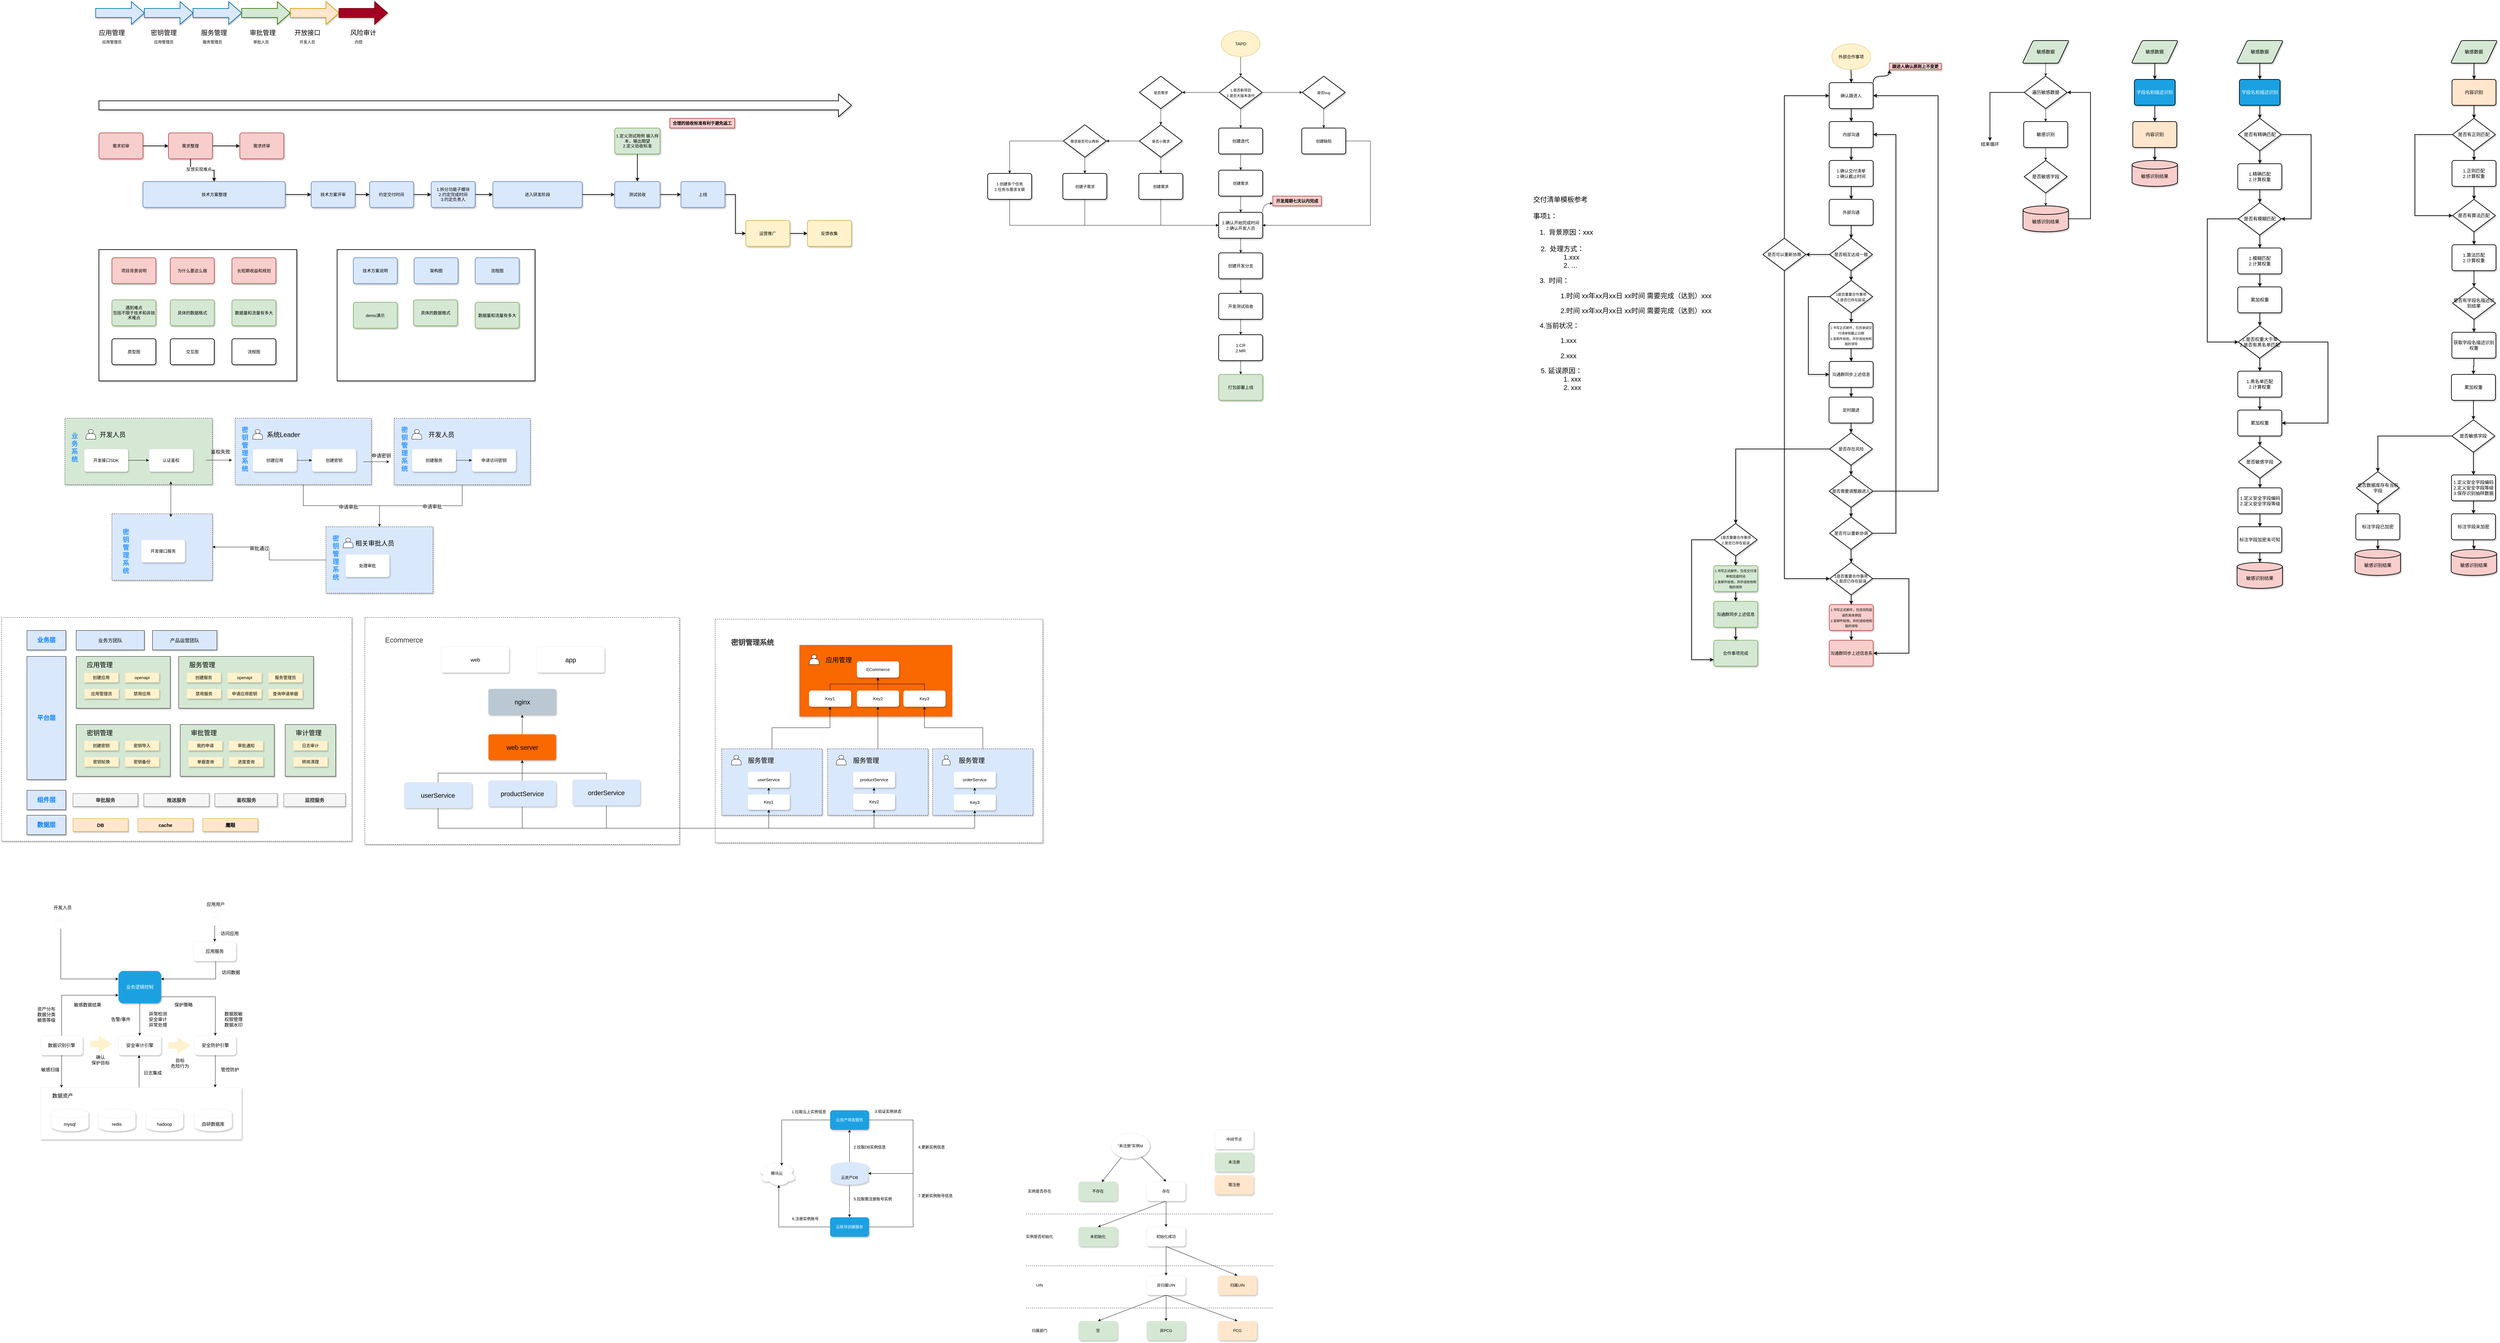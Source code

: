 <mxfile version="17.5.0" type="github">
  <diagram id="_NVqnbQQ9h0dMKhQ7ydW" name="Page-1">
    <mxGraphModel dx="7837" dy="642" grid="1" gridSize="10" guides="1" tooltips="1" connect="1" arrows="1" fold="1" page="1" pageScale="1" pageWidth="827" pageHeight="1169" math="0" shadow="0">
      <root>
        <mxCell id="0" />
        <mxCell id="1" parent="0" />
        <mxCell id="TWLzpkab2mWhmV8aygny-3" style="edgeStyle=orthogonalEdgeStyle;rounded=0;orthogonalLoop=1;jettySize=auto;html=1;entryX=0.5;entryY=0;entryDx=0;entryDy=0;sketch=0;shadow=1;strokeWidth=2;labelBorderColor=none;fontSize=14;" parent="1" source="TWLzpkab2mWhmV8aygny-4" target="TWLzpkab2mWhmV8aygny-6" edge="1">
          <mxGeometry relative="1" as="geometry" />
        </mxCell>
        <mxCell id="TWLzpkab2mWhmV8aygny-4" value="敏感数据" style="shape=parallelogram;html=1;strokeWidth=2;perimeter=parallelogramPerimeter;whiteSpace=wrap;rounded=1;arcSize=12;size=0.23;fillColor=#d5e8d4;sketch=0;shadow=1;labelBorderColor=none;fontSize=14;" parent="1" vertex="1">
          <mxGeometry x="166.25" y="610" width="143.75" height="70" as="geometry" />
        </mxCell>
        <mxCell id="TWLzpkab2mWhmV8aygny-5" style="edgeStyle=orthogonalEdgeStyle;rounded=0;orthogonalLoop=1;jettySize=auto;html=1;entryX=0.5;entryY=0;entryDx=0;entryDy=0;sketch=0;shadow=1;strokeWidth=2;labelBorderColor=none;fontSize=14;" parent="1" source="TWLzpkab2mWhmV8aygny-6" target="TWLzpkab2mWhmV8aygny-9" edge="1">
          <mxGeometry relative="1" as="geometry" />
        </mxCell>
        <mxCell id="TWLzpkab2mWhmV8aygny-6" value="字段名和描述识别" style="rounded=1;whiteSpace=wrap;html=1;absoluteArcSize=1;arcSize=14;strokeWidth=2;fillColor=#1ba1e2;fontColor=#ffffff;sketch=0;shadow=1;labelBorderColor=none;fontSize=14;" parent="1" vertex="1">
          <mxGeometry x="175.31" y="730" width="125.62" height="80" as="geometry" />
        </mxCell>
        <mxCell id="TWLzpkab2mWhmV8aygny-7" value="&lt;br&gt;敏感识别结果" style="strokeWidth=2;html=1;shape=mxgraph.flowchart.database;whiteSpace=wrap;fillColor=#f8cecc;sketch=0;shadow=1;labelBorderColor=none;fontSize=14;" parent="1" vertex="1">
          <mxGeometry x="168.12" y="980" width="140" height="80" as="geometry" />
        </mxCell>
        <mxCell id="TWLzpkab2mWhmV8aygny-8" style="edgeStyle=orthogonalEdgeStyle;rounded=0;orthogonalLoop=1;jettySize=auto;html=1;entryX=0.5;entryY=0;entryDx=0;entryDy=0;entryPerimeter=0;sketch=0;shadow=1;strokeWidth=2;labelBorderColor=none;fontSize=14;" parent="1" source="TWLzpkab2mWhmV8aygny-9" target="TWLzpkab2mWhmV8aygny-7" edge="1">
          <mxGeometry relative="1" as="geometry" />
        </mxCell>
        <mxCell id="TWLzpkab2mWhmV8aygny-9" value="内容识别" style="rounded=1;whiteSpace=wrap;html=1;absoluteArcSize=1;arcSize=14;strokeWidth=2;fillColor=#ffe6cc;sketch=0;shadow=1;labelBorderColor=none;fontSize=14;" parent="1" vertex="1">
          <mxGeometry x="170.31" y="860" width="135.62" height="80" as="geometry" />
        </mxCell>
        <mxCell id="TWLzpkab2mWhmV8aygny-10" style="edgeStyle=orthogonalEdgeStyle;rounded=0;orthogonalLoop=1;jettySize=auto;html=1;entryX=0.5;entryY=0;entryDx=0;entryDy=0;sketch=0;shadow=1;strokeWidth=2;labelBorderColor=none;fontSize=14;" parent="1" source="TWLzpkab2mWhmV8aygny-11" target="TWLzpkab2mWhmV8aygny-13" edge="1">
          <mxGeometry relative="1" as="geometry" />
        </mxCell>
        <mxCell id="TWLzpkab2mWhmV8aygny-11" value="敏感数据" style="shape=parallelogram;html=1;strokeWidth=2;perimeter=parallelogramPerimeter;whiteSpace=wrap;rounded=1;arcSize=12;size=0.23;fillColor=#d5e8d4;sketch=0;shadow=1;labelBorderColor=none;fontSize=14;" parent="1" vertex="1">
          <mxGeometry x="1150.41" y="610" width="143.75" height="70" as="geometry" />
        </mxCell>
        <mxCell id="TWLzpkab2mWhmV8aygny-12" style="edgeStyle=orthogonalEdgeStyle;rounded=0;orthogonalLoop=1;jettySize=auto;html=1;entryX=0.5;entryY=0;entryDx=0;entryDy=0;entryPerimeter=0;sketch=0;shadow=1;strokeWidth=2;labelBorderColor=none;fontSize=14;" parent="1" source="TWLzpkab2mWhmV8aygny-13" target="TWLzpkab2mWhmV8aygny-16" edge="1">
          <mxGeometry relative="1" as="geometry" />
        </mxCell>
        <mxCell id="TWLzpkab2mWhmV8aygny-13" value="内容识别" style="rounded=1;whiteSpace=wrap;html=1;absoluteArcSize=1;arcSize=14;strokeWidth=2;fillColor=#ffe6cc;sketch=0;shadow=1;labelBorderColor=none;fontSize=14;" parent="1" vertex="1">
          <mxGeometry x="1154.47" y="730" width="135.62" height="80" as="geometry" />
        </mxCell>
        <mxCell id="TWLzpkab2mWhmV8aygny-14" value="" style="edgeStyle=orthogonalEdgeStyle;rounded=0;orthogonalLoop=1;jettySize=auto;html=1;sketch=0;shadow=1;strokeWidth=2;labelBorderColor=none;fontSize=14;" parent="1" source="TWLzpkab2mWhmV8aygny-16" target="TWLzpkab2mWhmV8aygny-18" edge="1">
          <mxGeometry relative="1" as="geometry" />
        </mxCell>
        <mxCell id="TWLzpkab2mWhmV8aygny-15" style="edgeStyle=orthogonalEdgeStyle;rounded=0;orthogonalLoop=1;jettySize=auto;html=1;exitX=0;exitY=0.5;exitDx=0;exitDy=0;exitPerimeter=0;entryX=0;entryY=0.5;entryDx=0;entryDy=0;entryPerimeter=0;sketch=0;shadow=1;strokeWidth=2;labelBorderColor=none;fontSize=14;" parent="1" source="TWLzpkab2mWhmV8aygny-16" target="TWLzpkab2mWhmV8aygny-22" edge="1">
          <mxGeometry relative="1" as="geometry">
            <Array as="points">
              <mxPoint x="1040" y="900" />
              <mxPoint x="1040" y="1150" />
            </Array>
          </mxGeometry>
        </mxCell>
        <mxCell id="TWLzpkab2mWhmV8aygny-16" value="是否有正则匹配" style="strokeWidth=2;html=1;shape=mxgraph.flowchart.decision;whiteSpace=wrap;sketch=0;shadow=1;labelBorderColor=none;fontSize=14;" parent="1" vertex="1">
          <mxGeometry x="1156.19" y="850" width="132.18" height="100" as="geometry" />
        </mxCell>
        <mxCell id="TWLzpkab2mWhmV8aygny-17" style="edgeStyle=orthogonalEdgeStyle;rounded=0;orthogonalLoop=1;jettySize=auto;html=1;entryX=0.5;entryY=0;entryDx=0;entryDy=0;entryPerimeter=0;sketch=0;shadow=1;strokeWidth=2;labelBorderColor=none;fontSize=14;" parent="1" source="TWLzpkab2mWhmV8aygny-18" target="TWLzpkab2mWhmV8aygny-22" edge="1">
          <mxGeometry relative="1" as="geometry" />
        </mxCell>
        <mxCell id="TWLzpkab2mWhmV8aygny-18" value="1.正则匹配&lt;br style=&quot;font-size: 14px;&quot;&gt;2.计算权重" style="rounded=1;whiteSpace=wrap;html=1;absoluteArcSize=1;arcSize=14;strokeWidth=2;sketch=0;shadow=1;labelBorderColor=none;fontSize=14;" parent="1" vertex="1">
          <mxGeometry x="1154.48" y="980" width="135.62" height="80" as="geometry" />
        </mxCell>
        <mxCell id="TWLzpkab2mWhmV8aygny-19" style="edgeStyle=orthogonalEdgeStyle;rounded=0;orthogonalLoop=1;jettySize=auto;html=1;entryX=0.5;entryY=0;entryDx=0;entryDy=0;entryPerimeter=0;strokeWidth=2;" parent="1" source="TWLzpkab2mWhmV8aygny-20" target="TWLzpkab2mWhmV8aygny-69" edge="1">
          <mxGeometry relative="1" as="geometry" />
        </mxCell>
        <mxCell id="TWLzpkab2mWhmV8aygny-20" value="1.算法匹配&lt;br style=&quot;font-size: 14px;&quot;&gt;2.计算权重" style="rounded=1;whiteSpace=wrap;html=1;absoluteArcSize=1;arcSize=14;strokeWidth=2;sketch=0;shadow=1;labelBorderColor=none;fontSize=14;" parent="1" vertex="1">
          <mxGeometry x="1154.47" y="1240" width="135.62" height="80" as="geometry" />
        </mxCell>
        <mxCell id="TWLzpkab2mWhmV8aygny-21" style="edgeStyle=orthogonalEdgeStyle;rounded=0;orthogonalLoop=1;jettySize=auto;html=1;entryX=0.5;entryY=0;entryDx=0;entryDy=0;sketch=0;shadow=1;strokeWidth=2;labelBorderColor=none;fontSize=14;" parent="1" source="TWLzpkab2mWhmV8aygny-22" target="TWLzpkab2mWhmV8aygny-20" edge="1">
          <mxGeometry relative="1" as="geometry" />
        </mxCell>
        <mxCell id="TWLzpkab2mWhmV8aygny-22" value="是否有算法匹配" style="strokeWidth=2;html=1;shape=mxgraph.flowchart.decision;whiteSpace=wrap;sketch=0;shadow=1;labelBorderColor=none;fontSize=14;" parent="1" vertex="1">
          <mxGeometry x="1156.19" y="1100" width="132.18" height="100" as="geometry" />
        </mxCell>
        <mxCell id="TWLzpkab2mWhmV8aygny-23" style="edgeStyle=orthogonalEdgeStyle;rounded=0;orthogonalLoop=1;jettySize=auto;html=1;entryX=0.5;entryY=0;entryDx=0;entryDy=0;entryPerimeter=0;strokeWidth=2;" parent="1" source="TWLzpkab2mWhmV8aygny-24" target="TWLzpkab2mWhmV8aygny-27" edge="1">
          <mxGeometry relative="1" as="geometry" />
        </mxCell>
        <mxCell id="TWLzpkab2mWhmV8aygny-24" value="累加权重" style="rounded=1;whiteSpace=wrap;html=1;absoluteArcSize=1;arcSize=14;strokeWidth=2;sketch=0;shadow=1;labelBorderColor=none;fontSize=14;" parent="1" vertex="1">
          <mxGeometry x="1152.75" y="1640" width="135.62" height="80" as="geometry" />
        </mxCell>
        <mxCell id="TWLzpkab2mWhmV8aygny-25" style="edgeStyle=orthogonalEdgeStyle;rounded=0;orthogonalLoop=1;jettySize=auto;html=1;entryX=0.5;entryY=0;entryDx=0;entryDy=0;entryPerimeter=0;sketch=0;shadow=1;strokeWidth=2;labelBorderColor=none;fontSize=14;" parent="1" source="TWLzpkab2mWhmV8aygny-27" target="TWLzpkab2mWhmV8aygny-29" edge="1">
          <mxGeometry relative="1" as="geometry" />
        </mxCell>
        <mxCell id="TWLzpkab2mWhmV8aygny-26" style="edgeStyle=orthogonalEdgeStyle;rounded=0;orthogonalLoop=1;jettySize=auto;html=1;entryX=0.5;entryY=0;entryDx=0;entryDy=0;sketch=0;shadow=1;strokeWidth=2;labelBorderColor=none;fontSize=14;" parent="1" source="TWLzpkab2mWhmV8aygny-27" target="TWLzpkab2mWhmV8aygny-64" edge="1">
          <mxGeometry relative="1" as="geometry" />
        </mxCell>
        <mxCell id="TWLzpkab2mWhmV8aygny-27" value="是否敏感字段" style="strokeWidth=2;html=1;shape=mxgraph.flowchart.decision;whiteSpace=wrap;sketch=0;shadow=1;labelBorderColor=none;fontSize=14;" parent="1" vertex="1">
          <mxGeometry x="1154.48" y="1780" width="132.18" height="100" as="geometry" />
        </mxCell>
        <mxCell id="TWLzpkab2mWhmV8aygny-28" style="edgeStyle=orthogonalEdgeStyle;rounded=0;orthogonalLoop=1;jettySize=auto;html=1;entryX=0.5;entryY=0;entryDx=0;entryDy=0;sketch=0;shadow=1;strokeWidth=2;labelBorderColor=none;fontSize=14;" parent="1" source="TWLzpkab2mWhmV8aygny-29" target="TWLzpkab2mWhmV8aygny-31" edge="1">
          <mxGeometry relative="1" as="geometry" />
        </mxCell>
        <mxCell id="TWLzpkab2mWhmV8aygny-29" value="是否数据库存有当前字段" style="strokeWidth=2;html=1;shape=mxgraph.flowchart.decision;whiteSpace=wrap;sketch=0;shadow=1;labelBorderColor=none;fontSize=14;" parent="1" vertex="1">
          <mxGeometry x="859.7" y="1940" width="132.18" height="100" as="geometry" />
        </mxCell>
        <mxCell id="TWLzpkab2mWhmV8aygny-30" style="edgeStyle=orthogonalEdgeStyle;rounded=0;orthogonalLoop=1;jettySize=auto;html=1;entryX=0.5;entryY=0;entryDx=0;entryDy=0;entryPerimeter=0;sketch=0;shadow=1;strokeWidth=2;labelBorderColor=none;fontSize=14;" parent="1" source="TWLzpkab2mWhmV8aygny-31" target="TWLzpkab2mWhmV8aygny-32" edge="1">
          <mxGeometry relative="1" as="geometry" />
        </mxCell>
        <mxCell id="TWLzpkab2mWhmV8aygny-31" value="标注字段已加密" style="rounded=1;whiteSpace=wrap;html=1;absoluteArcSize=1;arcSize=14;strokeWidth=2;sketch=0;shadow=1;labelBorderColor=none;fontSize=14;" parent="1" vertex="1">
          <mxGeometry x="857.98" y="2070" width="135.62" height="80" as="geometry" />
        </mxCell>
        <mxCell id="TWLzpkab2mWhmV8aygny-32" value="&lt;br&gt;敏感识别结果" style="strokeWidth=2;html=1;shape=mxgraph.flowchart.database;whiteSpace=wrap;fillColor=#f8cecc;sketch=0;shadow=1;labelBorderColor=none;fontSize=14;" parent="1" vertex="1">
          <mxGeometry x="855.79" y="2180" width="140" height="80" as="geometry" />
        </mxCell>
        <mxCell id="TWLzpkab2mWhmV8aygny-33" style="edgeStyle=orthogonalEdgeStyle;rounded=0;orthogonalLoop=1;jettySize=auto;html=1;entryX=0.5;entryY=0;entryDx=0;entryDy=0;sketch=0;shadow=1;strokeWidth=2;labelBorderColor=none;fontSize=14;" parent="1" source="TWLzpkab2mWhmV8aygny-34" target="TWLzpkab2mWhmV8aygny-36" edge="1">
          <mxGeometry relative="1" as="geometry" />
        </mxCell>
        <mxCell id="TWLzpkab2mWhmV8aygny-34" value="敏感数据" style="shape=parallelogram;html=1;strokeWidth=2;perimeter=parallelogramPerimeter;whiteSpace=wrap;rounded=1;arcSize=12;size=0.23;fillColor=#d5e8d4;sketch=0;shadow=1;labelBorderColor=none;fontSize=14;" parent="1" vertex="1">
          <mxGeometry x="490" y="610" width="143.75" height="70" as="geometry" />
        </mxCell>
        <mxCell id="TWLzpkab2mWhmV8aygny-35" style="edgeStyle=orthogonalEdgeStyle;rounded=0;orthogonalLoop=1;jettySize=auto;html=1;entryX=0.5;entryY=0;entryDx=0;entryDy=0;entryPerimeter=0;sketch=0;shadow=1;strokeWidth=2;labelBorderColor=none;fontSize=14;" parent="1" source="TWLzpkab2mWhmV8aygny-36" target="TWLzpkab2mWhmV8aygny-39" edge="1">
          <mxGeometry relative="1" as="geometry" />
        </mxCell>
        <mxCell id="TWLzpkab2mWhmV8aygny-36" value="字段名和描述识别" style="rounded=1;whiteSpace=wrap;html=1;absoluteArcSize=1;arcSize=14;strokeWidth=2;fillColor=#1ba1e2;fontColor=#ffffff;sketch=0;shadow=1;labelBorderColor=none;fontSize=14;" parent="1" vertex="1">
          <mxGeometry x="499.06" y="730" width="125.62" height="80" as="geometry" />
        </mxCell>
        <mxCell id="TWLzpkab2mWhmV8aygny-37" style="edgeStyle=orthogonalEdgeStyle;rounded=0;orthogonalLoop=1;jettySize=auto;html=1;entryX=0.5;entryY=0;entryDx=0;entryDy=0;sketch=0;shadow=1;strokeWidth=2;labelBorderColor=none;fontSize=14;" parent="1" source="TWLzpkab2mWhmV8aygny-39" target="TWLzpkab2mWhmV8aygny-41" edge="1">
          <mxGeometry relative="1" as="geometry" />
        </mxCell>
        <mxCell id="TWLzpkab2mWhmV8aygny-38" style="edgeStyle=orthogonalEdgeStyle;rounded=0;orthogonalLoop=1;jettySize=auto;html=1;entryX=1;entryY=0.5;entryDx=0;entryDy=0;entryPerimeter=0;sketch=0;shadow=1;strokeWidth=2;labelBorderColor=none;fontSize=14;" parent="1" source="TWLzpkab2mWhmV8aygny-39" target="TWLzpkab2mWhmV8aygny-44" edge="1">
          <mxGeometry relative="1" as="geometry">
            <Array as="points">
              <mxPoint x="720" y="900.0" />
              <mxPoint x="720" y="1160" />
            </Array>
          </mxGeometry>
        </mxCell>
        <mxCell id="TWLzpkab2mWhmV8aygny-39" value="是否有精确匹配" style="strokeWidth=2;html=1;shape=mxgraph.flowchart.decision;whiteSpace=wrap;sketch=0;shadow=1;labelBorderColor=none;fontSize=14;" parent="1" vertex="1">
          <mxGeometry x="495.78" y="850" width="132.18" height="100" as="geometry" />
        </mxCell>
        <mxCell id="TWLzpkab2mWhmV8aygny-40" style="edgeStyle=orthogonalEdgeStyle;rounded=0;orthogonalLoop=1;jettySize=auto;html=1;entryX=0.5;entryY=0;entryDx=0;entryDy=0;entryPerimeter=0;sketch=0;shadow=1;strokeWidth=2;labelBorderColor=none;fontSize=14;" parent="1" source="TWLzpkab2mWhmV8aygny-41" target="TWLzpkab2mWhmV8aygny-44" edge="1">
          <mxGeometry relative="1" as="geometry">
            <mxPoint x="561.88" y="1130.0" as="targetPoint" />
          </mxGeometry>
        </mxCell>
        <mxCell id="TWLzpkab2mWhmV8aygny-41" value="1.精确匹配&lt;br style=&quot;font-size: 14px;&quot;&gt;2.计算权重" style="rounded=1;whiteSpace=wrap;html=1;absoluteArcSize=1;arcSize=14;strokeWidth=2;sketch=0;shadow=1;labelBorderColor=none;fontSize=14;" parent="1" vertex="1">
          <mxGeometry x="494.07" y="990" width="135.62" height="80" as="geometry" />
        </mxCell>
        <mxCell id="TWLzpkab2mWhmV8aygny-42" style="edgeStyle=orthogonalEdgeStyle;rounded=0;orthogonalLoop=1;jettySize=auto;html=1;entryX=0.5;entryY=0;entryDx=0;entryDy=0;sketch=0;shadow=1;strokeWidth=2;labelBorderColor=none;fontSize=14;" parent="1" source="TWLzpkab2mWhmV8aygny-44" target="TWLzpkab2mWhmV8aygny-46" edge="1">
          <mxGeometry relative="1" as="geometry" />
        </mxCell>
        <mxCell id="TWLzpkab2mWhmV8aygny-43" style="edgeStyle=orthogonalEdgeStyle;rounded=0;orthogonalLoop=1;jettySize=auto;html=1;entryX=0;entryY=0.5;entryDx=0;entryDy=0;entryPerimeter=0;sketch=0;shadow=1;strokeWidth=2;labelBorderColor=none;fontSize=14;" parent="1" source="TWLzpkab2mWhmV8aygny-44" target="TWLzpkab2mWhmV8aygny-49" edge="1">
          <mxGeometry relative="1" as="geometry">
            <Array as="points">
              <mxPoint x="400" y="1160" />
              <mxPoint x="400" y="1540" />
            </Array>
          </mxGeometry>
        </mxCell>
        <mxCell id="TWLzpkab2mWhmV8aygny-44" value="是否有模糊匹配" style="strokeWidth=2;html=1;shape=mxgraph.flowchart.decision;whiteSpace=wrap;sketch=0;shadow=1;labelBorderColor=none;fontSize=14;" parent="1" vertex="1">
          <mxGeometry x="495.79" y="1110" width="132.18" height="100" as="geometry" />
        </mxCell>
        <mxCell id="TWLzpkab2mWhmV8aygny-45" style="edgeStyle=orthogonalEdgeStyle;rounded=0;orthogonalLoop=1;jettySize=auto;html=1;entryX=0.5;entryY=0;entryDx=0;entryDy=0;sketch=0;shadow=1;strokeWidth=2;labelBorderColor=none;fontSize=14;" parent="1" source="TWLzpkab2mWhmV8aygny-46" target="TWLzpkab2mWhmV8aygny-53" edge="1">
          <mxGeometry relative="1" as="geometry">
            <mxPoint x="561.87" y="1540" as="targetPoint" />
          </mxGeometry>
        </mxCell>
        <mxCell id="TWLzpkab2mWhmV8aygny-46" value="1.模糊匹配&lt;br style=&quot;font-size: 14px;&quot;&gt;2.计算权重" style="rounded=1;whiteSpace=wrap;html=1;absoluteArcSize=1;arcSize=14;strokeWidth=2;sketch=0;shadow=1;labelBorderColor=none;fontSize=14;" parent="1" vertex="1">
          <mxGeometry x="494.05" y="1250" width="135.62" height="80" as="geometry" />
        </mxCell>
        <mxCell id="TWLzpkab2mWhmV8aygny-47" style="edgeStyle=orthogonalEdgeStyle;rounded=0;orthogonalLoop=1;jettySize=auto;html=1;entryX=0.5;entryY=0;entryDx=0;entryDy=0;sketch=0;shadow=1;strokeWidth=2;labelBorderColor=none;fontSize=14;" parent="1" source="TWLzpkab2mWhmV8aygny-49" target="TWLzpkab2mWhmV8aygny-51" edge="1">
          <mxGeometry relative="1" as="geometry" />
        </mxCell>
        <mxCell id="TWLzpkab2mWhmV8aygny-48" style="edgeStyle=orthogonalEdgeStyle;rounded=0;orthogonalLoop=1;jettySize=auto;html=1;entryX=1;entryY=0.5;entryDx=0;entryDy=0;sketch=0;shadow=1;strokeWidth=2;labelBorderColor=none;fontSize=14;" parent="1" source="TWLzpkab2mWhmV8aygny-49" target="TWLzpkab2mWhmV8aygny-55" edge="1">
          <mxGeometry relative="1" as="geometry">
            <Array as="points">
              <mxPoint x="772" y="1540" />
              <mxPoint x="772" y="1790" />
            </Array>
          </mxGeometry>
        </mxCell>
        <mxCell id="TWLzpkab2mWhmV8aygny-49" value="1.是否权重大于零&lt;br style=&quot;font-size: 14px;&quot;&gt;2.是否有黑名单匹配" style="strokeWidth=2;html=1;shape=mxgraph.flowchart.decision;whiteSpace=wrap;sketch=0;shadow=1;labelBorderColor=none;fontSize=14;" parent="1" vertex="1">
          <mxGeometry x="495.79" y="1490" width="132.18" height="100" as="geometry" />
        </mxCell>
        <mxCell id="TWLzpkab2mWhmV8aygny-50" style="edgeStyle=orthogonalEdgeStyle;rounded=0;orthogonalLoop=1;jettySize=auto;html=1;entryX=0.5;entryY=0;entryDx=0;entryDy=0;sketch=0;shadow=1;strokeWidth=2;labelBorderColor=none;fontSize=14;" parent="1" source="TWLzpkab2mWhmV8aygny-51" target="TWLzpkab2mWhmV8aygny-55" edge="1">
          <mxGeometry relative="1" as="geometry">
            <mxPoint x="564.07" y="1770" as="targetPoint" />
          </mxGeometry>
        </mxCell>
        <mxCell id="TWLzpkab2mWhmV8aygny-51" value="1.黑名单匹配&lt;br style=&quot;font-size: 14px;&quot;&gt;2.计算权重" style="rounded=1;whiteSpace=wrap;html=1;absoluteArcSize=1;arcSize=14;strokeWidth=2;sketch=0;shadow=1;labelBorderColor=none;fontSize=14;" parent="1" vertex="1">
          <mxGeometry x="494.05" y="1630" width="135.62" height="80" as="geometry" />
        </mxCell>
        <mxCell id="TWLzpkab2mWhmV8aygny-52" style="edgeStyle=orthogonalEdgeStyle;rounded=0;orthogonalLoop=1;jettySize=auto;html=1;entryX=0.5;entryY=0;entryDx=0;entryDy=0;entryPerimeter=0;sketch=0;shadow=1;strokeWidth=2;labelBorderColor=none;fontSize=14;" parent="1" source="TWLzpkab2mWhmV8aygny-53" target="TWLzpkab2mWhmV8aygny-49" edge="1">
          <mxGeometry relative="1" as="geometry" />
        </mxCell>
        <mxCell id="TWLzpkab2mWhmV8aygny-53" value="累加权重" style="rounded=1;whiteSpace=wrap;html=1;absoluteArcSize=1;arcSize=14;strokeWidth=2;sketch=0;shadow=1;labelBorderColor=none;fontSize=14;" parent="1" vertex="1">
          <mxGeometry x="494.05" y="1370" width="135.62" height="80" as="geometry" />
        </mxCell>
        <mxCell id="TWLzpkab2mWhmV8aygny-54" style="edgeStyle=orthogonalEdgeStyle;rounded=0;orthogonalLoop=1;jettySize=auto;html=1;entryX=0.5;entryY=0;entryDx=0;entryDy=0;entryPerimeter=0;sketch=0;shadow=1;strokeWidth=2;labelBorderColor=none;fontSize=14;" parent="1" source="TWLzpkab2mWhmV8aygny-55" target="TWLzpkab2mWhmV8aygny-57" edge="1">
          <mxGeometry relative="1" as="geometry" />
        </mxCell>
        <mxCell id="TWLzpkab2mWhmV8aygny-55" value="累加权重" style="rounded=1;whiteSpace=wrap;html=1;absoluteArcSize=1;arcSize=14;strokeWidth=2;sketch=0;shadow=1;labelBorderColor=none;fontSize=14;" parent="1" vertex="1">
          <mxGeometry x="494.05" y="1750" width="135.62" height="80" as="geometry" />
        </mxCell>
        <mxCell id="TWLzpkab2mWhmV8aygny-56" style="edgeStyle=orthogonalEdgeStyle;rounded=0;orthogonalLoop=1;jettySize=auto;html=1;entryX=0.5;entryY=0;entryDx=0;entryDy=0;sketch=0;shadow=1;strokeWidth=2;labelBorderColor=none;fontSize=14;" parent="1" source="TWLzpkab2mWhmV8aygny-57" target="TWLzpkab2mWhmV8aygny-59" edge="1">
          <mxGeometry relative="1" as="geometry" />
        </mxCell>
        <mxCell id="TWLzpkab2mWhmV8aygny-57" value="是否敏感字段" style="strokeWidth=2;html=1;shape=mxgraph.flowchart.decision;whiteSpace=wrap;sketch=0;shadow=1;labelBorderColor=none;fontSize=14;" parent="1" vertex="1">
          <mxGeometry x="496.25" y="1860" width="132.18" height="100" as="geometry" />
        </mxCell>
        <mxCell id="TWLzpkab2mWhmV8aygny-58" style="edgeStyle=orthogonalEdgeStyle;rounded=0;orthogonalLoop=1;jettySize=auto;html=1;entryX=0.5;entryY=0;entryDx=0;entryDy=0;sketch=0;shadow=1;strokeWidth=2;labelBorderColor=none;fontSize=14;" parent="1" source="TWLzpkab2mWhmV8aygny-59" target="TWLzpkab2mWhmV8aygny-61" edge="1">
          <mxGeometry relative="1" as="geometry">
            <mxPoint x="564.05" y="2130" as="targetPoint" />
          </mxGeometry>
        </mxCell>
        <mxCell id="TWLzpkab2mWhmV8aygny-59" value="1.定义安全字段编码&lt;br style=&quot;font-size: 14px;&quot;&gt;2.定义安全字段等级" style="rounded=1;whiteSpace=wrap;html=1;absoluteArcSize=1;arcSize=14;strokeWidth=2;sketch=0;shadow=1;labelBorderColor=none;fontSize=14;" parent="1" vertex="1">
          <mxGeometry x="494.53" y="1990" width="135.62" height="80" as="geometry" />
        </mxCell>
        <mxCell id="TWLzpkab2mWhmV8aygny-60" style="edgeStyle=orthogonalEdgeStyle;rounded=0;orthogonalLoop=1;jettySize=auto;html=1;entryX=0.5;entryY=0;entryDx=0;entryDy=0;entryPerimeter=0;sketch=0;shadow=1;strokeWidth=2;labelBorderColor=none;fontSize=14;" parent="1" source="TWLzpkab2mWhmV8aygny-61" target="TWLzpkab2mWhmV8aygny-62" edge="1">
          <mxGeometry relative="1" as="geometry" />
        </mxCell>
        <mxCell id="TWLzpkab2mWhmV8aygny-61" value="标注字段加密未可知" style="rounded=1;whiteSpace=wrap;html=1;absoluteArcSize=1;arcSize=14;strokeWidth=2;sketch=0;shadow=1;labelBorderColor=none;fontSize=14;" parent="1" vertex="1">
          <mxGeometry x="494.07" y="2110" width="135.62" height="80" as="geometry" />
        </mxCell>
        <mxCell id="TWLzpkab2mWhmV8aygny-62" value="&lt;br&gt;敏感识别结果" style="strokeWidth=2;html=1;shape=mxgraph.flowchart.database;whiteSpace=wrap;fillColor=#f8cecc;sketch=0;shadow=1;labelBorderColor=none;fontSize=14;" parent="1" vertex="1">
          <mxGeometry x="491.88" y="2220" width="140" height="80" as="geometry" />
        </mxCell>
        <mxCell id="TWLzpkab2mWhmV8aygny-63" style="edgeStyle=orthogonalEdgeStyle;rounded=0;orthogonalLoop=1;jettySize=auto;html=1;entryX=0.5;entryY=0;entryDx=0;entryDy=0;sketch=0;shadow=1;strokeWidth=2;labelBorderColor=none;fontSize=14;" parent="1" source="TWLzpkab2mWhmV8aygny-64" target="TWLzpkab2mWhmV8aygny-66" edge="1">
          <mxGeometry relative="1" as="geometry">
            <mxPoint x="1226.33" y="2090" as="targetPoint" />
          </mxGeometry>
        </mxCell>
        <mxCell id="TWLzpkab2mWhmV8aygny-64" value="1.定义安全字段编码&lt;br style=&quot;font-size: 14px;&quot;&gt;2.定义安全字段等级&lt;br style=&quot;font-size: 14px;&quot;&gt;3.保存识别抽样数据" style="rounded=1;whiteSpace=wrap;html=1;absoluteArcSize=1;arcSize=14;strokeWidth=2;sketch=0;shadow=1;labelBorderColor=none;fontSize=14;" parent="1" vertex="1">
          <mxGeometry x="1152.91" y="1950" width="135.62" height="80" as="geometry" />
        </mxCell>
        <mxCell id="TWLzpkab2mWhmV8aygny-65" style="edgeStyle=orthogonalEdgeStyle;rounded=0;orthogonalLoop=1;jettySize=auto;html=1;entryX=0.5;entryY=0;entryDx=0;entryDy=0;entryPerimeter=0;sketch=0;shadow=1;strokeWidth=2;labelBorderColor=none;fontSize=14;" parent="1" source="TWLzpkab2mWhmV8aygny-66" target="TWLzpkab2mWhmV8aygny-67" edge="1">
          <mxGeometry relative="1" as="geometry" />
        </mxCell>
        <mxCell id="TWLzpkab2mWhmV8aygny-66" value="标注字段未加密" style="rounded=1;whiteSpace=wrap;html=1;absoluteArcSize=1;arcSize=14;strokeWidth=2;sketch=0;shadow=1;labelBorderColor=none;fontSize=14;" parent="1" vertex="1">
          <mxGeometry x="1152.75" y="2070" width="135.62" height="80" as="geometry" />
        </mxCell>
        <mxCell id="TWLzpkab2mWhmV8aygny-67" value="&lt;br&gt;敏感识别结果" style="strokeWidth=2;html=1;shape=mxgraph.flowchart.database;whiteSpace=wrap;fillColor=#f8cecc;sketch=0;shadow=1;labelBorderColor=none;fontSize=14;" parent="1" vertex="1">
          <mxGeometry x="1151.97" y="2180" width="140" height="80" as="geometry" />
        </mxCell>
        <mxCell id="TWLzpkab2mWhmV8aygny-68" value="" style="edgeStyle=orthogonalEdgeStyle;rounded=0;orthogonalLoop=1;jettySize=auto;html=1;strokeWidth=2;" parent="1" source="TWLzpkab2mWhmV8aygny-69" target="TWLzpkab2mWhmV8aygny-71" edge="1">
          <mxGeometry relative="1" as="geometry" />
        </mxCell>
        <mxCell id="TWLzpkab2mWhmV8aygny-69" value="是否有字段名描述识别结果" style="strokeWidth=2;html=1;shape=mxgraph.flowchart.decision;whiteSpace=wrap;sketch=0;shadow=1;labelBorderColor=none;fontSize=14;" parent="1" vertex="1">
          <mxGeometry x="1156.35" y="1370" width="132.18" height="100" as="geometry" />
        </mxCell>
        <mxCell id="TWLzpkab2mWhmV8aygny-70" value="" style="edgeStyle=orthogonalEdgeStyle;rounded=0;orthogonalLoop=1;jettySize=auto;html=1;strokeWidth=2;" parent="1" source="TWLzpkab2mWhmV8aygny-71" target="TWLzpkab2mWhmV8aygny-24" edge="1">
          <mxGeometry relative="1" as="geometry" />
        </mxCell>
        <mxCell id="TWLzpkab2mWhmV8aygny-71" value="获取字段名描述识别权重" style="rounded=1;whiteSpace=wrap;html=1;absoluteArcSize=1;arcSize=14;strokeWidth=2;sketch=0;shadow=1;labelBorderColor=none;fontSize=14;" parent="1" vertex="1">
          <mxGeometry x="1154.16" y="1510" width="135.62" height="80" as="geometry" />
        </mxCell>
        <mxCell id="TWLzpkab2mWhmV8aygny-72" style="edgeStyle=orthogonalEdgeStyle;rounded=0;orthogonalLoop=1;jettySize=auto;html=1;entryX=0.5;entryY=0;entryDx=0;entryDy=0;entryPerimeter=0;" parent="1" source="TWLzpkab2mWhmV8aygny-73" target="TWLzpkab2mWhmV8aygny-82" edge="1">
          <mxGeometry relative="1" as="geometry">
            <mxPoint x="-98.13" y="730" as="targetPoint" />
          </mxGeometry>
        </mxCell>
        <mxCell id="TWLzpkab2mWhmV8aygny-73" value="敏感数据" style="shape=parallelogram;html=1;strokeWidth=2;perimeter=parallelogramPerimeter;whiteSpace=wrap;rounded=1;arcSize=12;size=0.23;fillColor=#d5e8d4;sketch=0;shadow=1;labelBorderColor=none;fontSize=14;" parent="1" vertex="1">
          <mxGeometry x="-170" y="610" width="143.75" height="70" as="geometry" />
        </mxCell>
        <mxCell id="TWLzpkab2mWhmV8aygny-74" style="edgeStyle=orthogonalEdgeStyle;rounded=0;orthogonalLoop=1;jettySize=auto;html=1;entryX=0.5;entryY=0;entryDx=0;entryDy=0;entryPerimeter=0;" parent="1" source="TWLzpkab2mWhmV8aygny-75" target="TWLzpkab2mWhmV8aygny-77" edge="1">
          <mxGeometry relative="1" as="geometry" />
        </mxCell>
        <mxCell id="TWLzpkab2mWhmV8aygny-75" value="敏感识别" style="rounded=1;whiteSpace=wrap;html=1;absoluteArcSize=1;arcSize=14;strokeWidth=2;sketch=0;shadow=1;labelBorderColor=none;fontSize=14;" parent="1" vertex="1">
          <mxGeometry x="-165.94" y="860" width="135.62" height="80" as="geometry" />
        </mxCell>
        <mxCell id="TWLzpkab2mWhmV8aygny-76" style="edgeStyle=orthogonalEdgeStyle;rounded=0;orthogonalLoop=1;jettySize=auto;html=1;entryX=0.5;entryY=0;entryDx=0;entryDy=0;entryPerimeter=0;" parent="1" source="TWLzpkab2mWhmV8aygny-77" target="TWLzpkab2mWhmV8aygny-79" edge="1">
          <mxGeometry relative="1" as="geometry" />
        </mxCell>
        <mxCell id="TWLzpkab2mWhmV8aygny-77" value="是否敏感字段" style="strokeWidth=2;html=1;shape=mxgraph.flowchart.decision;whiteSpace=wrap;sketch=0;shadow=1;labelBorderColor=none;fontSize=14;" parent="1" vertex="1">
          <mxGeometry x="-164.22" y="980" width="132.18" height="100" as="geometry" />
        </mxCell>
        <mxCell id="TWLzpkab2mWhmV8aygny-78" style="edgeStyle=orthogonalEdgeStyle;rounded=0;orthogonalLoop=1;jettySize=auto;html=1;entryX=1;entryY=0.5;entryDx=0;entryDy=0;entryPerimeter=0;strokeWidth=2;" parent="1" source="TWLzpkab2mWhmV8aygny-79" target="TWLzpkab2mWhmV8aygny-82" edge="1">
          <mxGeometry relative="1" as="geometry">
            <Array as="points">
              <mxPoint x="40" y="1160" />
              <mxPoint x="40" y="770" />
            </Array>
          </mxGeometry>
        </mxCell>
        <mxCell id="TWLzpkab2mWhmV8aygny-79" value="&lt;br&gt;敏感识别结果" style="strokeWidth=2;html=1;shape=mxgraph.flowchart.database;whiteSpace=wrap;fillColor=#f8cecc;sketch=0;shadow=1;labelBorderColor=none;fontSize=14;" parent="1" vertex="1">
          <mxGeometry x="-168.12" y="1120" width="140" height="80" as="geometry" />
        </mxCell>
        <mxCell id="TWLzpkab2mWhmV8aygny-80" style="edgeStyle=orthogonalEdgeStyle;rounded=0;orthogonalLoop=1;jettySize=auto;html=1;entryX=0.5;entryY=0;entryDx=0;entryDy=0;" parent="1" source="TWLzpkab2mWhmV8aygny-82" target="TWLzpkab2mWhmV8aygny-75" edge="1">
          <mxGeometry relative="1" as="geometry" />
        </mxCell>
        <mxCell id="TWLzpkab2mWhmV8aygny-81" style="edgeStyle=orthogonalEdgeStyle;rounded=0;orthogonalLoop=1;jettySize=auto;html=1;entryX=0.5;entryY=0;entryDx=0;entryDy=0;strokeWidth=2;" parent="1" source="TWLzpkab2mWhmV8aygny-82" target="TWLzpkab2mWhmV8aygny-83" edge="1">
          <mxGeometry relative="1" as="geometry">
            <mxPoint x="-260" y="920" as="targetPoint" />
          </mxGeometry>
        </mxCell>
        <mxCell id="TWLzpkab2mWhmV8aygny-82" value="遍历敏感数据" style="strokeWidth=2;html=1;shape=mxgraph.flowchart.decision;whiteSpace=wrap;sketch=0;shadow=1;labelBorderColor=none;fontSize=14;" parent="1" vertex="1">
          <mxGeometry x="-164.22" y="720" width="132.18" height="100" as="geometry" />
        </mxCell>
        <mxCell id="TWLzpkab2mWhmV8aygny-83" value="结束循环" style="text;html=1;strokeColor=none;fillColor=none;align=center;verticalAlign=middle;whiteSpace=wrap;rounded=0;strokeWidth=8;fontSize=14;" parent="1" vertex="1">
          <mxGeometry x="-300" y="920" width="60" height="20" as="geometry" />
        </mxCell>
        <mxCell id="TWLzpkab2mWhmV8aygny-104" style="edgeStyle=orthogonalEdgeStyle;rounded=0;orthogonalLoop=1;jettySize=auto;html=1;entryX=0.5;entryY=0;entryDx=0;entryDy=0;shadow=1;strokeWidth=2;" parent="1" target="TWLzpkab2mWhmV8aygny-88" edge="1">
          <mxGeometry relative="1" as="geometry">
            <mxPoint x="-698.4" y="700" as="sourcePoint" />
          </mxGeometry>
        </mxCell>
        <mxCell id="TWLzpkab2mWhmV8aygny-105" style="edgeStyle=orthogonalEdgeStyle;rounded=0;orthogonalLoop=1;jettySize=auto;html=1;shadow=1;strokeWidth=2;" parent="1" source="TWLzpkab2mWhmV8aygny-88" target="TWLzpkab2mWhmV8aygny-91" edge="1">
          <mxGeometry relative="1" as="geometry" />
        </mxCell>
        <mxCell id="TWLzpkab2mWhmV8aygny-150" style="edgeStyle=orthogonalEdgeStyle;orthogonalLoop=1;jettySize=auto;html=1;exitX=1;exitY=0;exitDx=0;exitDy=0;entryX=0;entryY=1;entryDx=0;entryDy=0;fontSize=16;curved=1;shadow=1;strokeWidth=2;" parent="1" source="TWLzpkab2mWhmV8aygny-88" target="TWLzpkab2mWhmV8aygny-148" edge="1">
          <mxGeometry relative="1" as="geometry" />
        </mxCell>
        <mxCell id="TWLzpkab2mWhmV8aygny-88" value="&lt;font style=&quot;font-size: 13px&quot;&gt;确认跟进人&lt;/font&gt;" style="rounded=1;whiteSpace=wrap;html=1;absoluteArcSize=1;arcSize=14;strokeWidth=2;sketch=0;shadow=1;labelBorderColor=none;fontSize=14;" parent="1" vertex="1">
          <mxGeometry x="-765.62" y="740" width="135.62" height="80" as="geometry" />
        </mxCell>
        <mxCell id="TWLzpkab2mWhmV8aygny-107" style="edgeStyle=orthogonalEdgeStyle;rounded=0;orthogonalLoop=1;jettySize=auto;html=1;entryX=0.5;entryY=0;entryDx=0;entryDy=0;shadow=1;strokeWidth=2;" parent="1" source="TWLzpkab2mWhmV8aygny-89" target="TWLzpkab2mWhmV8aygny-90" edge="1">
          <mxGeometry relative="1" as="geometry" />
        </mxCell>
        <mxCell id="TWLzpkab2mWhmV8aygny-89" value="&lt;font style=&quot;font-size: 13px&quot;&gt;1.确认交付清单&lt;br&gt;2.确认截止时间&lt;/font&gt;" style="rounded=1;whiteSpace=wrap;html=1;absoluteArcSize=1;arcSize=14;strokeWidth=2;sketch=0;shadow=1;labelBorderColor=none;fontSize=14;" parent="1" vertex="1">
          <mxGeometry x="-765.62" y="980" width="135.62" height="80" as="geometry" />
        </mxCell>
        <mxCell id="TWLzpkab2mWhmV8aygny-108" style="edgeStyle=orthogonalEdgeStyle;rounded=0;orthogonalLoop=1;jettySize=auto;html=1;entryX=0.5;entryY=0;entryDx=0;entryDy=0;entryPerimeter=0;shadow=1;strokeWidth=2;" parent="1" source="TWLzpkab2mWhmV8aygny-90" target="TWLzpkab2mWhmV8aygny-92" edge="1">
          <mxGeometry relative="1" as="geometry" />
        </mxCell>
        <mxCell id="TWLzpkab2mWhmV8aygny-90" value="&lt;font style=&quot;font-size: 13px&quot;&gt;外部沟通&lt;/font&gt;" style="rounded=1;whiteSpace=wrap;html=1;absoluteArcSize=1;arcSize=14;strokeWidth=2;sketch=0;shadow=1;labelBorderColor=none;fontSize=14;" parent="1" vertex="1">
          <mxGeometry x="-765.62" y="1100" width="135.62" height="80" as="geometry" />
        </mxCell>
        <mxCell id="TWLzpkab2mWhmV8aygny-106" style="edgeStyle=orthogonalEdgeStyle;rounded=0;orthogonalLoop=1;jettySize=auto;html=1;entryX=0.5;entryY=0;entryDx=0;entryDy=0;shadow=1;strokeWidth=2;" parent="1" source="TWLzpkab2mWhmV8aygny-91" target="TWLzpkab2mWhmV8aygny-89" edge="1">
          <mxGeometry relative="1" as="geometry" />
        </mxCell>
        <mxCell id="TWLzpkab2mWhmV8aygny-91" value="&lt;font style=&quot;font-size: 13px&quot;&gt;内部沟通&lt;/font&gt;" style="rounded=1;whiteSpace=wrap;html=1;absoluteArcSize=1;arcSize=14;strokeWidth=2;sketch=0;shadow=1;labelBorderColor=none;fontSize=14;" parent="1" vertex="1">
          <mxGeometry x="-765.62" y="860" width="135.62" height="80" as="geometry" />
        </mxCell>
        <mxCell id="TWLzpkab2mWhmV8aygny-110" style="edgeStyle=orthogonalEdgeStyle;rounded=0;orthogonalLoop=1;jettySize=auto;html=1;shadow=1;strokeWidth=2;" parent="1" source="TWLzpkab2mWhmV8aygny-92" target="TWLzpkab2mWhmV8aygny-93" edge="1">
          <mxGeometry relative="1" as="geometry" />
        </mxCell>
        <mxCell id="TWLzpkab2mWhmV8aygny-143" style="edgeStyle=orthogonalEdgeStyle;rounded=0;orthogonalLoop=1;jettySize=auto;html=1;entryX=1;entryY=0.5;entryDx=0;entryDy=0;entryPerimeter=0;shadow=1;strokeWidth=2;" parent="1" source="TWLzpkab2mWhmV8aygny-92" target="TWLzpkab2mWhmV8aygny-142" edge="1">
          <mxGeometry relative="1" as="geometry" />
        </mxCell>
        <mxCell id="TWLzpkab2mWhmV8aygny-92" value="&lt;font style=&quot;font-size: 13px&quot;&gt;是否相互达成一致&lt;/font&gt;" style="strokeWidth=2;html=1;shape=mxgraph.flowchart.decision;whiteSpace=wrap;sketch=0;shadow=1;labelBorderColor=none;fontSize=14;" parent="1" vertex="1">
          <mxGeometry x="-764.37" y="1220" width="132.18" height="100" as="geometry" />
        </mxCell>
        <mxCell id="TWLzpkab2mWhmV8aygny-111" style="edgeStyle=orthogonalEdgeStyle;rounded=0;orthogonalLoop=1;jettySize=auto;html=1;entryX=0.5;entryY=0;entryDx=0;entryDy=0;shadow=1;strokeWidth=2;" parent="1" source="TWLzpkab2mWhmV8aygny-93" target="TWLzpkab2mWhmV8aygny-95" edge="1">
          <mxGeometry relative="1" as="geometry" />
        </mxCell>
        <mxCell id="TWLzpkab2mWhmV8aygny-121" style="edgeStyle=orthogonalEdgeStyle;rounded=0;orthogonalLoop=1;jettySize=auto;html=1;entryX=0;entryY=0.5;entryDx=0;entryDy=0;shadow=1;strokeWidth=2;" parent="1" source="TWLzpkab2mWhmV8aygny-93" target="TWLzpkab2mWhmV8aygny-96" edge="1">
          <mxGeometry relative="1" as="geometry">
            <Array as="points">
              <mxPoint x="-830" y="1400" />
              <mxPoint x="-830" y="1640" />
            </Array>
          </mxGeometry>
        </mxCell>
        <mxCell id="TWLzpkab2mWhmV8aygny-93" value="&lt;font style=&quot;font-size: 11px&quot;&gt;1是否重要合作事项&lt;br&gt;2.是否已存在延误&lt;/font&gt;" style="strokeWidth=2;html=1;shape=mxgraph.flowchart.decision;whiteSpace=wrap;sketch=0;shadow=1;labelBorderColor=none;fontSize=14;" parent="1" vertex="1">
          <mxGeometry x="-763.9" y="1350" width="132.18" height="100" as="geometry" />
        </mxCell>
        <mxCell id="TWLzpkab2mWhmV8aygny-112" style="edgeStyle=orthogonalEdgeStyle;rounded=0;orthogonalLoop=1;jettySize=auto;html=1;entryX=0.5;entryY=0;entryDx=0;entryDy=0;shadow=1;strokeWidth=2;" parent="1" source="TWLzpkab2mWhmV8aygny-95" target="TWLzpkab2mWhmV8aygny-96" edge="1">
          <mxGeometry relative="1" as="geometry" />
        </mxCell>
        <mxCell id="TWLzpkab2mWhmV8aygny-95" value="&lt;font style=&quot;font-size: 10px&quot;&gt;1.书写正式邮件，包含承诺交付清单和截止日期&lt;br&gt;2.发邮件给他，并抄送给他和我的领导&lt;br&gt;&lt;/font&gt;" style="rounded=1;whiteSpace=wrap;html=1;absoluteArcSize=1;arcSize=14;strokeWidth=2;sketch=0;shadow=1;labelBorderColor=none;fontSize=14;" parent="1" vertex="1">
          <mxGeometry x="-766.09" y="1480" width="135.62" height="80" as="geometry" />
        </mxCell>
        <mxCell id="TWLzpkab2mWhmV8aygny-113" style="edgeStyle=orthogonalEdgeStyle;rounded=0;orthogonalLoop=1;jettySize=auto;html=1;entryX=0.5;entryY=0;entryDx=0;entryDy=0;shadow=1;strokeWidth=2;" parent="1" source="TWLzpkab2mWhmV8aygny-96" target="TWLzpkab2mWhmV8aygny-97" edge="1">
          <mxGeometry relative="1" as="geometry" />
        </mxCell>
        <mxCell id="TWLzpkab2mWhmV8aygny-96" value="沟通群同步上述信息" style="rounded=1;whiteSpace=wrap;html=1;absoluteArcSize=1;arcSize=14;strokeWidth=2;sketch=0;shadow=1;labelBorderColor=none;fontSize=13;" parent="1" vertex="1">
          <mxGeometry x="-765.62" y="1600" width="135.62" height="80" as="geometry" />
        </mxCell>
        <mxCell id="TWLzpkab2mWhmV8aygny-114" style="edgeStyle=orthogonalEdgeStyle;rounded=0;orthogonalLoop=1;jettySize=auto;html=1;entryX=0.5;entryY=0;entryDx=0;entryDy=0;entryPerimeter=0;shadow=1;strokeWidth=2;" parent="1" source="TWLzpkab2mWhmV8aygny-97" target="TWLzpkab2mWhmV8aygny-98" edge="1">
          <mxGeometry relative="1" as="geometry" />
        </mxCell>
        <mxCell id="TWLzpkab2mWhmV8aygny-97" value="定时跟进" style="rounded=1;whiteSpace=wrap;html=1;absoluteArcSize=1;arcSize=14;strokeWidth=2;sketch=0;shadow=1;labelBorderColor=none;fontSize=13;" parent="1" vertex="1">
          <mxGeometry x="-766.09" y="1710" width="135.62" height="80" as="geometry" />
        </mxCell>
        <mxCell id="TWLzpkab2mWhmV8aygny-115" style="edgeStyle=orthogonalEdgeStyle;rounded=0;orthogonalLoop=1;jettySize=auto;html=1;entryX=0.5;entryY=0;entryDx=0;entryDy=0;entryPerimeter=0;shadow=1;strokeWidth=2;" parent="1" source="TWLzpkab2mWhmV8aygny-98" target="TWLzpkab2mWhmV8aygny-101" edge="1">
          <mxGeometry relative="1" as="geometry" />
        </mxCell>
        <mxCell id="TWLzpkab2mWhmV8aygny-164" style="edgeStyle=orthogonalEdgeStyle;rounded=0;orthogonalLoop=1;jettySize=auto;html=1;entryX=0.5;entryY=0;entryDx=0;entryDy=0;entryPerimeter=0;fontSize=16;shadow=1;strokeWidth=2;" parent="1" source="TWLzpkab2mWhmV8aygny-98" target="TWLzpkab2mWhmV8aygny-154" edge="1">
          <mxGeometry relative="1" as="geometry" />
        </mxCell>
        <mxCell id="TWLzpkab2mWhmV8aygny-98" value="是否存在风险" style="strokeWidth=2;html=1;shape=mxgraph.flowchart.decision;whiteSpace=wrap;sketch=0;shadow=1;labelBorderColor=none;fontSize=13;" parent="1" vertex="1">
          <mxGeometry x="-764.37" y="1820" width="132.18" height="100" as="geometry" />
        </mxCell>
        <mxCell id="TWLzpkab2mWhmV8aygny-116" style="edgeStyle=orthogonalEdgeStyle;rounded=0;orthogonalLoop=1;jettySize=auto;html=1;entryX=0.5;entryY=0;entryDx=0;entryDy=0;entryPerimeter=0;shadow=1;strokeWidth=2;" parent="1" source="TWLzpkab2mWhmV8aygny-101" target="TWLzpkab2mWhmV8aygny-102" edge="1">
          <mxGeometry relative="1" as="geometry" />
        </mxCell>
        <mxCell id="TWLzpkab2mWhmV8aygny-118" style="edgeStyle=orthogonalEdgeStyle;rounded=0;orthogonalLoop=1;jettySize=auto;html=1;shadow=1;strokeWidth=2;" parent="1" source="TWLzpkab2mWhmV8aygny-101" edge="1">
          <mxGeometry relative="1" as="geometry">
            <mxPoint x="-630" y="780" as="targetPoint" />
            <Array as="points">
              <mxPoint x="-430" y="2000" />
              <mxPoint x="-430" y="780" />
            </Array>
          </mxGeometry>
        </mxCell>
        <mxCell id="TWLzpkab2mWhmV8aygny-101" value="是否需要调整跟进人" style="strokeWidth=2;html=1;shape=mxgraph.flowchart.decision;whiteSpace=wrap;sketch=0;shadow=1;labelBorderColor=none;fontSize=13;" parent="1" vertex="1">
          <mxGeometry x="-765.47" y="1950" width="134.37" height="100" as="geometry" />
        </mxCell>
        <mxCell id="TWLzpkab2mWhmV8aygny-122" style="edgeStyle=orthogonalEdgeStyle;rounded=0;orthogonalLoop=1;jettySize=auto;html=1;entryX=1;entryY=0.5;entryDx=0;entryDy=0;shadow=1;strokeWidth=2;" parent="1" source="TWLzpkab2mWhmV8aygny-102" target="TWLzpkab2mWhmV8aygny-91" edge="1">
          <mxGeometry relative="1" as="geometry">
            <mxPoint x="-540" y="890" as="targetPoint" />
            <Array as="points">
              <mxPoint x="-560" y="2130" />
              <mxPoint x="-560" y="900" />
            </Array>
          </mxGeometry>
        </mxCell>
        <mxCell id="TWLzpkab2mWhmV8aygny-130" style="edgeStyle=orthogonalEdgeStyle;rounded=0;orthogonalLoop=1;jettySize=auto;html=1;entryX=0.5;entryY=0;entryDx=0;entryDy=0;entryPerimeter=0;shadow=1;strokeWidth=2;" parent="1" source="TWLzpkab2mWhmV8aygny-102" target="TWLzpkab2mWhmV8aygny-126" edge="1">
          <mxGeometry relative="1" as="geometry" />
        </mxCell>
        <mxCell id="TWLzpkab2mWhmV8aygny-102" value="是否可以重新协调" style="strokeWidth=2;html=1;shape=mxgraph.flowchart.decision;whiteSpace=wrap;sketch=0;shadow=1;labelBorderColor=none;fontSize=13;" parent="1" vertex="1">
          <mxGeometry x="-764.37" y="2080" width="132.18" height="100" as="geometry" />
        </mxCell>
        <mxCell id="TWLzpkab2mWhmV8aygny-133" style="edgeStyle=orthogonalEdgeStyle;rounded=0;orthogonalLoop=1;jettySize=auto;html=1;entryX=1;entryY=0.5;entryDx=0;entryDy=0;shadow=1;strokeWidth=2;" parent="1" source="TWLzpkab2mWhmV8aygny-126" target="TWLzpkab2mWhmV8aygny-132" edge="1">
          <mxGeometry relative="1" as="geometry">
            <Array as="points">
              <mxPoint x="-520" y="2270" />
              <mxPoint x="-520" y="2500" />
            </Array>
          </mxGeometry>
        </mxCell>
        <mxCell id="TWLzpkab2mWhmV8aygny-134" style="edgeStyle=orthogonalEdgeStyle;rounded=0;orthogonalLoop=1;jettySize=auto;html=1;entryX=0.5;entryY=0;entryDx=0;entryDy=0;shadow=1;strokeWidth=2;" parent="1" source="TWLzpkab2mWhmV8aygny-126" target="TWLzpkab2mWhmV8aygny-131" edge="1">
          <mxGeometry relative="1" as="geometry" />
        </mxCell>
        <mxCell id="TWLzpkab2mWhmV8aygny-126" value="&lt;font style=&quot;font-size: 12px;&quot;&gt;1是否重要合作事项&lt;br style=&quot;font-size: 12px;&quot;&gt;2.是否已存在延误&lt;/font&gt;" style="strokeWidth=2;html=1;shape=mxgraph.flowchart.decision;whiteSpace=wrap;sketch=0;shadow=1;labelBorderColor=none;fontSize=12;" parent="1" vertex="1">
          <mxGeometry x="-763.9" y="2220" width="132.18" height="100" as="geometry" />
        </mxCell>
        <mxCell id="TWLzpkab2mWhmV8aygny-136" style="edgeStyle=orthogonalEdgeStyle;rounded=0;orthogonalLoop=1;jettySize=auto;html=1;shadow=1;strokeWidth=2;" parent="1" source="TWLzpkab2mWhmV8aygny-131" target="TWLzpkab2mWhmV8aygny-132" edge="1">
          <mxGeometry relative="1" as="geometry" />
        </mxCell>
        <mxCell id="TWLzpkab2mWhmV8aygny-131" value="&lt;span style=&quot;font-size: 10px&quot;&gt;1.书写正式邮件，包含风险延误的具体原因&lt;/span&gt;&lt;br style=&quot;font-size: 10px&quot;&gt;&lt;span style=&quot;font-size: 10px&quot;&gt;2.发邮件给他，并抄送给他和我的领导&lt;/span&gt;" style="rounded=1;whiteSpace=wrap;html=1;absoluteArcSize=1;arcSize=14;strokeWidth=2;sketch=0;shadow=1;labelBorderColor=none;fontSize=14;fillColor=#f8cecc;strokeColor=#b85450;" parent="1" vertex="1">
          <mxGeometry x="-765.47" y="2350" width="135.62" height="80" as="geometry" />
        </mxCell>
        <mxCell id="TWLzpkab2mWhmV8aygny-132" value="沟通群同步上述信息系" style="rounded=1;whiteSpace=wrap;html=1;absoluteArcSize=1;arcSize=14;strokeWidth=2;sketch=0;shadow=1;labelBorderColor=none;fontSize=13;fillColor=#f8cecc;strokeColor=#b85450;" parent="1" vertex="1">
          <mxGeometry x="-765.47" y="2460" width="135.62" height="80" as="geometry" />
        </mxCell>
        <mxCell id="TWLzpkab2mWhmV8aygny-146" style="edgeStyle=orthogonalEdgeStyle;rounded=0;orthogonalLoop=1;jettySize=auto;html=1;entryX=0;entryY=0.5;entryDx=0;entryDy=0;entryPerimeter=0;shadow=1;strokeWidth=2;" parent="1" source="TWLzpkab2mWhmV8aygny-142" target="TWLzpkab2mWhmV8aygny-126" edge="1">
          <mxGeometry relative="1" as="geometry">
            <Array as="points">
              <mxPoint x="-904" y="2270" />
            </Array>
          </mxGeometry>
        </mxCell>
        <mxCell id="TWLzpkab2mWhmV8aygny-147" style="edgeStyle=orthogonalEdgeStyle;rounded=0;orthogonalLoop=1;jettySize=auto;html=1;entryX=0;entryY=0.5;entryDx=0;entryDy=0;shadow=1;strokeWidth=2;" parent="1" source="TWLzpkab2mWhmV8aygny-142" target="TWLzpkab2mWhmV8aygny-88" edge="1">
          <mxGeometry relative="1" as="geometry">
            <Array as="points">
              <mxPoint x="-904" y="780" />
            </Array>
          </mxGeometry>
        </mxCell>
        <mxCell id="TWLzpkab2mWhmV8aygny-142" value="&lt;font style=&quot;font-size: 13px&quot;&gt;是否可以重新协商&lt;/font&gt;" style="strokeWidth=2;html=1;shape=mxgraph.flowchart.decision;whiteSpace=wrap;sketch=0;shadow=1;labelBorderColor=none;fontSize=14;" parent="1" vertex="1">
          <mxGeometry x="-970" y="1220" width="132.18" height="100" as="geometry" />
        </mxCell>
        <mxCell id="TWLzpkab2mWhmV8aygny-148" value="&lt;font style=&quot;font-size: 13px&quot;&gt;跟进人确认原则上不变更&lt;/font&gt;" style="text;html=1;strokeColor=#b85450;fillColor=#f8cecc;align=center;verticalAlign=middle;whiteSpace=wrap;rounded=0;fontSize=14;fontStyle=1;shadow=1;strokeWidth=2;" parent="1" vertex="1">
          <mxGeometry x="-580" y="680" width="160" height="20" as="geometry" />
        </mxCell>
        <mxCell id="TWLzpkab2mWhmV8aygny-151" value="&lt;font style=&quot;font-size: 13px&quot;&gt;合作事项完成&lt;/font&gt;" style="rounded=1;whiteSpace=wrap;html=1;absoluteArcSize=1;arcSize=14;strokeWidth=2;sketch=0;shadow=1;labelBorderColor=none;fontSize=14;fillColor=#d5e8d4;strokeColor=#82b366;" parent="1" vertex="1">
          <mxGeometry x="-1121.72" y="2460" width="135.62" height="80" as="geometry" />
        </mxCell>
        <mxCell id="TWLzpkab2mWhmV8aygny-159" style="edgeStyle=orthogonalEdgeStyle;rounded=0;orthogonalLoop=1;jettySize=auto;html=1;entryX=0.5;entryY=0;entryDx=0;entryDy=0;fontSize=16;shadow=1;strokeWidth=2;" parent="1" source="TWLzpkab2mWhmV8aygny-154" target="TWLzpkab2mWhmV8aygny-156" edge="1">
          <mxGeometry relative="1" as="geometry" />
        </mxCell>
        <mxCell id="TWLzpkab2mWhmV8aygny-163" style="edgeStyle=orthogonalEdgeStyle;rounded=0;orthogonalLoop=1;jettySize=auto;html=1;entryX=0;entryY=0.75;entryDx=0;entryDy=0;fontSize=16;shadow=1;strokeWidth=2;" parent="1" source="TWLzpkab2mWhmV8aygny-154" target="TWLzpkab2mWhmV8aygny-151" edge="1">
          <mxGeometry relative="1" as="geometry">
            <Array as="points">
              <mxPoint x="-1190" y="2150" />
              <mxPoint x="-1190" y="2520" />
            </Array>
          </mxGeometry>
        </mxCell>
        <mxCell id="TWLzpkab2mWhmV8aygny-154" value="&lt;font style=&quot;font-size: 11px&quot;&gt;1是否重要合作事项&lt;br&gt;2.是否已存在延误&lt;/font&gt;" style="strokeWidth=2;html=1;shape=mxgraph.flowchart.decision;whiteSpace=wrap;sketch=0;shadow=1;labelBorderColor=none;fontSize=14;" parent="1" vertex="1">
          <mxGeometry x="-1120" y="2100" width="132.18" height="100" as="geometry" />
        </mxCell>
        <mxCell id="TWLzpkab2mWhmV8aygny-160" style="edgeStyle=orthogonalEdgeStyle;rounded=0;orthogonalLoop=1;jettySize=auto;html=1;entryX=0.5;entryY=0;entryDx=0;entryDy=0;fontSize=16;shadow=1;strokeWidth=2;" parent="1" source="TWLzpkab2mWhmV8aygny-156" target="TWLzpkab2mWhmV8aygny-157" edge="1">
          <mxGeometry relative="1" as="geometry" />
        </mxCell>
        <mxCell id="TWLzpkab2mWhmV8aygny-156" value="&lt;span style=&quot;font-size: 10px&quot;&gt;1.书写正式邮件，包含交付清单和完成时间&lt;/span&gt;&lt;br style=&quot;font-size: 10px&quot;&gt;&lt;span style=&quot;font-size: 10px&quot;&gt;2.发邮件给他，并抄送给他和我的领导&lt;/span&gt;" style="rounded=1;whiteSpace=wrap;html=1;absoluteArcSize=1;arcSize=14;strokeWidth=2;sketch=0;shadow=1;labelBorderColor=none;fontSize=14;fillColor=#d5e8d4;strokeColor=#82b366;" parent="1" vertex="1">
          <mxGeometry x="-1121.72" y="2230" width="135.62" height="80" as="geometry" />
        </mxCell>
        <mxCell id="TWLzpkab2mWhmV8aygny-162" style="edgeStyle=orthogonalEdgeStyle;rounded=0;orthogonalLoop=1;jettySize=auto;html=1;entryX=0.5;entryY=0;entryDx=0;entryDy=0;fontSize=16;shadow=1;strokeWidth=2;" parent="1" source="TWLzpkab2mWhmV8aygny-157" target="TWLzpkab2mWhmV8aygny-151" edge="1">
          <mxGeometry relative="1" as="geometry" />
        </mxCell>
        <mxCell id="TWLzpkab2mWhmV8aygny-157" value="&lt;font style=&quot;font-size: 13px&quot;&gt;沟通群同步上述信息&lt;/font&gt;" style="rounded=1;whiteSpace=wrap;html=1;absoluteArcSize=1;arcSize=14;strokeWidth=2;sketch=0;shadow=1;labelBorderColor=none;fontSize=14;fillColor=#d5e8d4;strokeColor=#82b366;" parent="1" vertex="1">
          <mxGeometry x="-1121.72" y="2340" width="135.62" height="80" as="geometry" />
        </mxCell>
        <mxCell id="TWLzpkab2mWhmV8aygny-165" value="&lt;p class=&quot;MsoNormal&quot; style=&quot;font-size: 21px&quot;&gt;&lt;font style=&quot;font-size: 21px&quot;&gt;交付清单模板参考&lt;span lang=&quot;EN-US&quot; style=&quot;font-family: &amp;#34;helvetica&amp;#34; , sans-serif&quot;&gt;&lt;br&gt;&lt;br&gt;&lt;/span&gt;事项&lt;span lang=&quot;EN-US&quot; style=&quot;font-family: &amp;#34;helvetica&amp;#34; , sans-serif&quot;&gt;1&lt;/span&gt;：&lt;span lang=&quot;EN-US&quot; style=&quot;font-family: &amp;#34;helvetica&amp;#34; , sans-serif&quot;&gt;&lt;/span&gt;&lt;/font&gt;&lt;/p&gt;&lt;p class=&quot;MsoListParagraph&quot; style=&quot;margin-left: 33pt ; text-indent: -18pt ; font-size: 21px&quot;&gt;&lt;font style=&quot;font-size: 21px&quot;&gt;&lt;span lang=&quot;EN-US&quot; style=&quot;font-family: &amp;#34;helvetica&amp;#34; , sans-serif&quot;&gt;1.&lt;span style=&quot;font-stretch: normal ; line-height: normal ; font-family: &amp;#34;times new roman&amp;#34;&quot;&gt;&amp;nbsp; 背景&lt;/span&gt;&lt;/span&gt;原因：&lt;span lang=&quot;EN-US&quot; style=&quot;font-family: &amp;#34;helvetica&amp;#34; , sans-serif&quot;&gt;xxx&lt;/span&gt;&lt;/font&gt;&lt;/p&gt;&lt;font style=&quot;font-size: 21px&quot;&gt;&lt;font style=&quot;font-size: 21px&quot;&gt;&lt;span lang=&quot;EN-US&quot; style=&quot;text-indent: -18pt ; font-family: &amp;#34;helvetica&amp;#34; , sans-serif&quot;&gt;&amp;nbsp; &amp;nbsp; 2.&lt;span style=&quot;font-stretch: normal ; line-height: normal ; font-family: &amp;#34;times new roman&amp;#34;&quot;&gt;&amp;nbsp; 处理&lt;/span&gt;&lt;/span&gt;&lt;span style=&quot;text-indent: -18pt&quot;&gt;方式：&lt;/span&gt;&lt;br&gt;&lt;/font&gt;&lt;font style=&quot;font-size: 21px&quot;&gt;&lt;span lang=&quot;EN-US&quot; style=&quot;text-indent: -18pt&quot;&gt;&amp;nbsp; &amp;nbsp; &amp;nbsp; &amp;nbsp; &amp;nbsp; &amp;nbsp; &amp;nbsp; &amp;nbsp; &lt;/span&gt;&lt;span lang=&quot;EN-US&quot; style=&quot;text-indent: -18pt ; font-family: &amp;#34;helvetica&amp;#34; , sans-serif&quot;&gt;1.&lt;/span&gt;&lt;span lang=&quot;EN-US&quot; style=&quot;text-indent: -18pt ; font-family: &amp;#34;helvetica&amp;#34; , sans-serif&quot;&gt;xxx&lt;/span&gt;&lt;br&gt;&lt;/font&gt;&lt;font style=&quot;font-size: 21px&quot;&gt;&lt;span lang=&quot;EN-US&quot; style=&quot;text-indent: -18pt ; font-family: &amp;#34;helvetica&amp;#34; , sans-serif&quot;&gt;&amp;nbsp; &amp;nbsp; &amp;nbsp; &amp;nbsp; &amp;nbsp; &amp;nbsp; &amp;nbsp; &amp;nbsp; 2.&lt;span style=&quot;font-stretch: normal ; line-height: normal ; font-family: &amp;#34;times new roman&amp;#34;&quot;&gt;&amp;nbsp;&lt;/span&gt;&lt;/span&gt;&lt;span lang=&quot;EN-US&quot; style=&quot;text-indent: -18pt ; font-family: &amp;#34;helvetica&amp;#34; , sans-serif&quot;&gt;…&lt;/span&gt;&lt;br&gt;&lt;/font&gt;&lt;/font&gt;&lt;p class=&quot;MsoListParagraph&quot; style=&quot;margin-left: 33pt ; text-indent: -18pt ; font-size: 21px&quot;&gt;&lt;font style=&quot;font-size: 21px&quot;&gt;&lt;span lang=&quot;EN-US&quot; style=&quot;font-family: &amp;#34;helvetica&amp;#34; , sans-serif&quot;&gt;3.&lt;span style=&quot;font-stretch: normal ; line-height: normal ; font-family: &amp;#34;times new roman&amp;#34;&quot;&gt;&amp;nbsp;&amp;nbsp;&lt;/span&gt;&lt;/span&gt;时间：&lt;/font&gt;&lt;/p&gt;&lt;p class=&quot;MsoListParagraph&quot; style=&quot;margin-left: 33pt ; text-indent: -18pt ; font-size: 21px&quot;&gt;&lt;font style=&quot;font-size: 21px&quot;&gt;&lt;span lang=&quot;EN-US&quot; style=&quot;text-indent: -18pt&quot;&gt;&amp;nbsp; &amp;nbsp; &amp;nbsp; &amp;nbsp; &amp;nbsp; &amp;nbsp;&lt;/span&gt;&lt;span lang=&quot;EN-US&quot; style=&quot;text-indent: -18pt ; font-family: &amp;#34;helvetica&amp;#34; , sans-serif&quot;&gt;1.&lt;/span&gt;&lt;span style=&quot;text-indent: -18pt&quot;&gt;时间&lt;/span&gt;&lt;span style=&quot;text-indent: -18pt ; font-family: &amp;#34;helvetica&amp;#34; , sans-serif&quot;&gt; &lt;span lang=&quot;EN-US&quot;&gt;xx&lt;/span&gt;&lt;/span&gt;&lt;span style=&quot;text-indent: -18pt&quot;&gt;年&lt;/span&gt;&lt;span lang=&quot;EN-US&quot; style=&quot;text-indent: -18pt ; font-family: &amp;#34;helvetica&amp;#34; , sans-serif&quot;&gt;xx&lt;/span&gt;&lt;span style=&quot;text-indent: -18pt&quot;&gt;月&lt;/span&gt;&lt;span lang=&quot;EN-US&quot; style=&quot;text-indent: -18pt ; font-family: &amp;#34;helvetica&amp;#34; , sans-serif&quot;&gt;xx&lt;/span&gt;&lt;span style=&quot;text-indent: -18pt&quot;&gt;日&lt;/span&gt;&lt;span style=&quot;text-indent: -18pt ; font-family: &amp;#34;helvetica&amp;#34; , sans-serif&quot;&gt; &lt;span lang=&quot;EN-US&quot;&gt;xx&lt;/span&gt;&lt;/span&gt;&lt;span style=&quot;text-indent: -18pt&quot;&gt;时间&lt;/span&gt;&lt;span style=&quot;text-indent: -18pt ; font-family: &amp;#34;helvetica&amp;#34; , sans-serif&quot;&gt; &lt;/span&gt;&lt;span style=&quot;text-indent: -18pt&quot;&gt;需要完成（达到）&lt;/span&gt;&lt;span lang=&quot;EN-US&quot; style=&quot;text-indent: -18pt ; font-family: &amp;#34;helvetica&amp;#34; , sans-serif&quot;&gt;xxx&lt;/span&gt;&lt;/font&gt;&lt;/p&gt;&lt;p class=&quot;MsoListParagraph&quot; style=&quot;margin-left: 33pt ; text-indent: -18pt ; font-size: 21px&quot;&gt;&lt;font style=&quot;font-size: 21px&quot;&gt;&lt;span lang=&quot;EN-US&quot; style=&quot;text-indent: -18pt ; font-family: &amp;#34;helvetica&amp;#34; , sans-serif&quot;&gt;&amp;nbsp; &amp;nbsp; &amp;nbsp; &amp;nbsp; &amp;nbsp; &amp;nbsp;2.&lt;/span&gt;&lt;span style=&quot;text-indent: -18pt&quot;&gt;时间&lt;/span&gt;&lt;span style=&quot;text-indent: -18pt ; font-family: &amp;#34;helvetica&amp;#34; , sans-serif&quot;&gt; &lt;span lang=&quot;EN-US&quot;&gt;xx&lt;/span&gt;&lt;/span&gt;&lt;span style=&quot;text-indent: -18pt&quot;&gt;年&lt;/span&gt;&lt;span lang=&quot;EN-US&quot; style=&quot;text-indent: -18pt ; font-family: &amp;#34;helvetica&amp;#34; , sans-serif&quot;&gt;xx&lt;/span&gt;&lt;span style=&quot;text-indent: -18pt&quot;&gt;月&lt;/span&gt;&lt;span lang=&quot;EN-US&quot; style=&quot;text-indent: -18pt ; font-family: &amp;#34;helvetica&amp;#34; , sans-serif&quot;&gt;xx&lt;/span&gt;&lt;span style=&quot;text-indent: -18pt&quot;&gt;日&lt;/span&gt;&lt;span style=&quot;text-indent: -18pt ; font-family: &amp;#34;helvetica&amp;#34; , sans-serif&quot;&gt; &lt;span lang=&quot;EN-US&quot;&gt;xx&lt;/span&gt;&lt;/span&gt;&lt;span style=&quot;text-indent: -18pt&quot;&gt;时间&lt;/span&gt;&lt;span style=&quot;text-indent: -18pt ; font-family: &amp;#34;helvetica&amp;#34; , sans-serif&quot;&gt; &lt;/span&gt;&lt;span style=&quot;text-indent: -18pt&quot;&gt;需要完成（达到）&lt;/span&gt;&lt;span lang=&quot;EN-US&quot; style=&quot;text-indent: -18pt ; font-family: &amp;#34;helvetica&amp;#34; , sans-serif&quot;&gt;xxx&lt;/span&gt;&lt;/font&gt;&lt;/p&gt;&lt;p class=&quot;MsoListParagraph&quot; style=&quot;margin-left: 33pt ; text-indent: -18pt ; font-size: 21px&quot;&gt;&lt;font style=&quot;font-size: 21px&quot;&gt;&lt;span lang=&quot;EN-US&quot; style=&quot;text-indent: -18pt ; font-family: &amp;#34;helvetica&amp;#34; , sans-serif&quot;&gt;4.当前状况：&lt;/span&gt;&lt;/font&gt;&lt;/p&gt;&lt;p class=&quot;MsoListParagraph&quot; style=&quot;margin-left: 33pt ; text-indent: -18pt ; font-size: 21px&quot;&gt;&lt;font style=&quot;font-size: 21px&quot;&gt;&lt;span lang=&quot;EN-US&quot; style=&quot;text-indent: -18pt ; font-family: &amp;#34;helvetica&amp;#34; , sans-serif&quot;&gt;&amp;nbsp; &amp;nbsp; &amp;nbsp; &amp;nbsp; &amp;nbsp; &amp;nbsp;1.xxx&lt;/span&gt;&lt;/font&gt;&lt;/p&gt;&lt;p class=&quot;MsoListParagraph&quot; style=&quot;margin-left: 33pt ; text-indent: -18pt ; font-size: 21px&quot;&gt;&lt;font style=&quot;font-size: 21px&quot;&gt;&lt;span lang=&quot;EN-US&quot; style=&quot;text-indent: -18pt ; font-family: &amp;#34;helvetica&amp;#34; , sans-serif&quot;&gt;&amp;nbsp; &amp;nbsp; &amp;nbsp; &amp;nbsp; &amp;nbsp; &amp;nbsp;2.xxx&lt;/span&gt;&lt;/font&gt;&lt;/p&gt;&lt;font style=&quot;font-size: 21px&quot;&gt;&lt;font style=&quot;font-size: 21px&quot;&gt;&lt;span lang=&quot;EN-US&quot; style=&quot;text-indent: -18pt ; font-family: &amp;#34;helvetica&amp;#34; , sans-serif&quot;&gt;&amp;nbsp; &amp;nbsp; 5.&lt;span style=&quot;font-stretch: normal ; line-height: normal ; font-family: &amp;#34;times new roman&amp;#34;&quot;&gt;&amp;nbsp;&lt;/span&gt;&lt;/span&gt;&lt;span style=&quot;text-indent: -18pt&quot;&gt;延误原因：&lt;/span&gt;&lt;br&gt;&lt;/font&gt;&lt;font style=&quot;font-size: 21px&quot;&gt;&lt;span lang=&quot;EN-US&quot; style=&quot;text-indent: -18pt ; font-family: &amp;#34;helvetica&amp;#34; , sans-serif&quot;&gt;&lt;font style=&quot;font-size: 21px&quot;&gt;&amp;nbsp; &amp;nbsp; &amp;nbsp; &amp;nbsp; &amp;nbsp; &amp;nbsp; &amp;nbsp; &amp;nbsp; 1.&lt;span style=&quot;font-stretch: normal ; line-height: normal ; font-family: &amp;#34;times new roman&amp;#34;&quot;&gt;&amp;nbsp;&lt;/span&gt;&lt;/font&gt;&lt;/span&gt;&lt;span lang=&quot;EN-US&quot; style=&quot;text-indent: -18pt ; font-family: &amp;#34;helvetica&amp;#34; , sans-serif&quot;&gt;&lt;font style=&quot;font-size: 21px&quot;&gt;xxx&lt;br&gt;&lt;span lang=&quot;EN-US&quot; style=&quot;text-indent: -18pt&quot;&gt;&amp;nbsp; &amp;nbsp; &amp;nbsp; &amp;nbsp; &amp;nbsp; &amp;nbsp; &amp;nbsp; &amp;nbsp; 2.&lt;span style=&quot;font-stretch: normal ; line-height: normal ; font-family: &amp;#34;times new roman&amp;#34;&quot;&gt;&amp;nbsp;&lt;/span&gt;&lt;/span&gt;&lt;span lang=&quot;EN-US&quot; style=&quot;text-indent: -18pt&quot;&gt;xxx&lt;/span&gt;&lt;/font&gt;&lt;br&gt;&lt;/span&gt;&lt;/font&gt;&lt;/font&gt;" style="text;html=1;strokeColor=none;fillColor=none;align=left;verticalAlign=middle;whiteSpace=wrap;rounded=0;shadow=1;fontSize=13;" parent="1" vertex="1">
          <mxGeometry x="-1680" y="1050" width="640" height="660" as="geometry" />
        </mxCell>
        <mxCell id="TWLzpkab2mWhmV8aygny-167" value="" style="verticalLabelPosition=bottom;verticalAlign=top;html=1;strokeWidth=2;shape=mxgraph.arrows2.arrow;dy=0.6;dx=40;notch=0;shadow=1;fontSize=13;" parent="1" vertex="1">
          <mxGeometry x="-6100" y="775" width="2320" height="70" as="geometry" />
        </mxCell>
        <mxCell id="TWLzpkab2mWhmV8aygny-209" style="edgeStyle=orthogonalEdgeStyle;rounded=0;orthogonalLoop=1;jettySize=auto;html=1;entryX=0;entryY=0.5;entryDx=0;entryDy=0;shadow=1;fontSize=13;strokeWidth=2;" parent="1" source="TWLzpkab2mWhmV8aygny-171" target="TWLzpkab2mWhmV8aygny-172" edge="1">
          <mxGeometry relative="1" as="geometry" />
        </mxCell>
        <mxCell id="TWLzpkab2mWhmV8aygny-171" value="需求初审" style="rounded=1;whiteSpace=wrap;html=1;absoluteArcSize=1;arcSize=14;strokeWidth=2;sketch=0;shadow=1;labelBorderColor=none;fontSize=13;fillColor=#f8cecc;strokeColor=#b85450;" parent="1" vertex="1">
          <mxGeometry x="-6100" y="895" width="135.62" height="80" as="geometry" />
        </mxCell>
        <mxCell id="TWLzpkab2mWhmV8aygny-207" value="" style="edgeStyle=orthogonalEdgeStyle;rounded=0;orthogonalLoop=1;jettySize=auto;html=1;shadow=1;fontSize=13;strokeWidth=2;" parent="1" source="TWLzpkab2mWhmV8aygny-172" target="TWLzpkab2mWhmV8aygny-174" edge="1">
          <mxGeometry relative="1" as="geometry" />
        </mxCell>
        <mxCell id="TWLzpkab2mWhmV8aygny-208" value="反馈实现难点" style="edgeLabel;html=1;align=center;verticalAlign=middle;resizable=0;points=[];fontSize=13;" parent="TWLzpkab2mWhmV8aygny-207" vertex="1" connectable="0">
          <mxGeometry x="-0.143" y="3" relative="1" as="geometry">
            <mxPoint as="offset" />
          </mxGeometry>
        </mxCell>
        <mxCell id="TWLzpkab2mWhmV8aygny-210" value="" style="edgeStyle=orthogonalEdgeStyle;rounded=0;orthogonalLoop=1;jettySize=auto;html=1;shadow=1;fontSize=13;strokeWidth=2;" parent="1" source="TWLzpkab2mWhmV8aygny-172" target="TWLzpkab2mWhmV8aygny-173" edge="1">
          <mxGeometry relative="1" as="geometry" />
        </mxCell>
        <mxCell id="TWLzpkab2mWhmV8aygny-172" value="需求整理" style="rounded=1;whiteSpace=wrap;html=1;absoluteArcSize=1;arcSize=14;strokeWidth=2;sketch=0;shadow=1;labelBorderColor=none;fontSize=13;fillColor=#f8cecc;strokeColor=#b85450;" parent="1" vertex="1">
          <mxGeometry x="-5885.62" y="895" width="135.62" height="80" as="geometry" />
        </mxCell>
        <mxCell id="TWLzpkab2mWhmV8aygny-173" value="需求终审" style="rounded=1;whiteSpace=wrap;html=1;absoluteArcSize=1;arcSize=14;strokeWidth=2;sketch=0;shadow=1;labelBorderColor=none;fontSize=13;fillColor=#f8cecc;strokeColor=#b85450;" parent="1" vertex="1">
          <mxGeometry x="-5665.62" y="895" width="135.62" height="80" as="geometry" />
        </mxCell>
        <mxCell id="TWLzpkab2mWhmV8aygny-211" style="edgeStyle=orthogonalEdgeStyle;rounded=0;orthogonalLoop=1;jettySize=auto;html=1;entryX=0;entryY=0.5;entryDx=0;entryDy=0;shadow=1;fontSize=13;strokeWidth=2;" parent="1" source="TWLzpkab2mWhmV8aygny-174" target="TWLzpkab2mWhmV8aygny-178" edge="1">
          <mxGeometry relative="1" as="geometry" />
        </mxCell>
        <mxCell id="TWLzpkab2mWhmV8aygny-174" value="技术方案整理" style="rounded=1;whiteSpace=wrap;html=1;absoluteArcSize=1;arcSize=14;strokeWidth=2;sketch=0;shadow=1;labelBorderColor=none;fontSize=13;fillColor=#dae8fc;strokeColor=#6c8ebf;" parent="1" vertex="1">
          <mxGeometry x="-5964.38" y="1045" width="438.76" height="80" as="geometry" />
        </mxCell>
        <mxCell id="TWLzpkab2mWhmV8aygny-212" value="" style="edgeStyle=orthogonalEdgeStyle;rounded=0;orthogonalLoop=1;jettySize=auto;html=1;shadow=1;fontSize=13;strokeWidth=2;" parent="1" source="TWLzpkab2mWhmV8aygny-178" target="TWLzpkab2mWhmV8aygny-179" edge="1">
          <mxGeometry relative="1" as="geometry" />
        </mxCell>
        <mxCell id="TWLzpkab2mWhmV8aygny-178" value="技术方案评审" style="rounded=1;whiteSpace=wrap;html=1;absoluteArcSize=1;arcSize=14;strokeWidth=2;sketch=0;shadow=1;labelBorderColor=none;fontSize=13;fillColor=#dae8fc;strokeColor=#6c8ebf;" parent="1" vertex="1">
          <mxGeometry x="-5445.62" y="1045" width="135.62" height="80" as="geometry" />
        </mxCell>
        <mxCell id="TWLzpkab2mWhmV8aygny-213" value="" style="edgeStyle=orthogonalEdgeStyle;rounded=0;orthogonalLoop=1;jettySize=auto;html=1;shadow=1;fontSize=13;strokeWidth=2;" parent="1" source="TWLzpkab2mWhmV8aygny-179" target="TWLzpkab2mWhmV8aygny-180" edge="1">
          <mxGeometry relative="1" as="geometry" />
        </mxCell>
        <mxCell id="TWLzpkab2mWhmV8aygny-179" value="约定交付时间" style="rounded=1;whiteSpace=wrap;html=1;absoluteArcSize=1;arcSize=14;strokeWidth=2;sketch=0;shadow=1;labelBorderColor=none;fontSize=13;fillColor=#dae8fc;strokeColor=#6c8ebf;" parent="1" vertex="1">
          <mxGeometry x="-5265.62" y="1045" width="135.62" height="80" as="geometry" />
        </mxCell>
        <mxCell id="TWLzpkab2mWhmV8aygny-214" value="" style="edgeStyle=orthogonalEdgeStyle;rounded=0;orthogonalLoop=1;jettySize=auto;html=1;shadow=1;fontSize=13;strokeWidth=2;" parent="1" source="TWLzpkab2mWhmV8aygny-180" target="TWLzpkab2mWhmV8aygny-181" edge="1">
          <mxGeometry relative="1" as="geometry" />
        </mxCell>
        <mxCell id="TWLzpkab2mWhmV8aygny-180" value="1.拆分功能子模块&lt;br&gt;2.约定完成时间&lt;br&gt;3.约定负责人" style="rounded=1;whiteSpace=wrap;html=1;absoluteArcSize=1;arcSize=14;strokeWidth=2;sketch=0;shadow=1;labelBorderColor=none;fontSize=13;fillColor=#dae8fc;strokeColor=#6c8ebf;" parent="1" vertex="1">
          <mxGeometry x="-5075.62" y="1045" width="135.62" height="80" as="geometry" />
        </mxCell>
        <mxCell id="TWLzpkab2mWhmV8aygny-215" value="" style="edgeStyle=orthogonalEdgeStyle;rounded=0;orthogonalLoop=1;jettySize=auto;html=1;shadow=1;fontSize=13;strokeWidth=2;" parent="1" source="TWLzpkab2mWhmV8aygny-181" target="TWLzpkab2mWhmV8aygny-182" edge="1">
          <mxGeometry relative="1" as="geometry" />
        </mxCell>
        <mxCell id="TWLzpkab2mWhmV8aygny-181" value="进入研发阶段" style="rounded=1;whiteSpace=wrap;html=1;absoluteArcSize=1;arcSize=14;strokeWidth=2;sketch=0;shadow=1;labelBorderColor=none;fontSize=13;fillColor=#dae8fc;strokeColor=#6c8ebf;" parent="1" vertex="1">
          <mxGeometry x="-4885.62" y="1045" width="275.62" height="80" as="geometry" />
        </mxCell>
        <mxCell id="TWLzpkab2mWhmV8aygny-216" value="" style="edgeStyle=orthogonalEdgeStyle;rounded=0;orthogonalLoop=1;jettySize=auto;html=1;shadow=1;fontSize=13;strokeWidth=2;" parent="1" source="TWLzpkab2mWhmV8aygny-182" target="TWLzpkab2mWhmV8aygny-183" edge="1">
          <mxGeometry relative="1" as="geometry" />
        </mxCell>
        <mxCell id="TWLzpkab2mWhmV8aygny-182" value="测试验收" style="rounded=1;whiteSpace=wrap;html=1;absoluteArcSize=1;arcSize=14;strokeWidth=2;sketch=0;shadow=1;labelBorderColor=none;fontSize=13;fillColor=#dae8fc;strokeColor=#6c8ebf;" parent="1" vertex="1">
          <mxGeometry x="-4510" y="1045" width="140" height="80" as="geometry" />
        </mxCell>
        <mxCell id="TWLzpkab2mWhmV8aygny-218" style="edgeStyle=orthogonalEdgeStyle;rounded=0;orthogonalLoop=1;jettySize=auto;html=1;entryX=0;entryY=0.5;entryDx=0;entryDy=0;shadow=1;fontSize=13;strokeWidth=2;" parent="1" source="TWLzpkab2mWhmV8aygny-183" target="TWLzpkab2mWhmV8aygny-184" edge="1">
          <mxGeometry relative="1" as="geometry" />
        </mxCell>
        <mxCell id="TWLzpkab2mWhmV8aygny-183" value="上线" style="rounded=1;whiteSpace=wrap;html=1;absoluteArcSize=1;arcSize=14;strokeWidth=2;sketch=0;shadow=1;labelBorderColor=none;fontSize=13;fillColor=#dae8fc;strokeColor=#6c8ebf;" parent="1" vertex="1">
          <mxGeometry x="-4305.62" y="1045" width="135.62" height="80" as="geometry" />
        </mxCell>
        <mxCell id="TWLzpkab2mWhmV8aygny-219" value="" style="edgeStyle=orthogonalEdgeStyle;rounded=0;orthogonalLoop=1;jettySize=auto;html=1;shadow=1;fontSize=13;strokeWidth=2;" parent="1" source="TWLzpkab2mWhmV8aygny-184" target="TWLzpkab2mWhmV8aygny-185" edge="1">
          <mxGeometry relative="1" as="geometry" />
        </mxCell>
        <mxCell id="TWLzpkab2mWhmV8aygny-184" value="运营推广" style="rounded=1;whiteSpace=wrap;html=1;absoluteArcSize=1;arcSize=14;strokeWidth=2;sketch=0;shadow=1;labelBorderColor=none;fontSize=13;fillColor=#fff2cc;strokeColor=#d6b656;" parent="1" vertex="1">
          <mxGeometry x="-4105.62" y="1165" width="135.62" height="80" as="geometry" />
        </mxCell>
        <mxCell id="TWLzpkab2mWhmV8aygny-185" value="反馈收集" style="rounded=1;whiteSpace=wrap;html=1;absoluteArcSize=1;arcSize=14;strokeWidth=2;sketch=0;shadow=1;labelBorderColor=none;fontSize=13;fillColor=#fff2cc;strokeColor=#d6b656;" parent="1" vertex="1">
          <mxGeometry x="-3915.62" y="1165" width="135.62" height="80" as="geometry" />
        </mxCell>
        <mxCell id="TWLzpkab2mWhmV8aygny-186" value="" style="rounded=0;whiteSpace=wrap;html=1;shadow=1;fontSize=13;strokeWidth=2;" parent="1" vertex="1">
          <mxGeometry x="-6100" y="1255" width="610" height="405" as="geometry" />
        </mxCell>
        <mxCell id="TWLzpkab2mWhmV8aygny-187" value="项目背景说明" style="rounded=1;whiteSpace=wrap;html=1;absoluteArcSize=1;arcSize=14;strokeWidth=2;sketch=0;shadow=1;labelBorderColor=none;fontSize=13;fillColor=#f8cecc;strokeColor=#b85450;" parent="1" vertex="1">
          <mxGeometry x="-6060" y="1280" width="135.62" height="80" as="geometry" />
        </mxCell>
        <mxCell id="TWLzpkab2mWhmV8aygny-188" value="长短期收益和规划" style="rounded=1;whiteSpace=wrap;html=1;absoluteArcSize=1;arcSize=14;strokeWidth=2;sketch=0;shadow=1;labelBorderColor=none;fontSize=13;fillColor=#f8cecc;strokeColor=#b85450;" parent="1" vertex="1">
          <mxGeometry x="-5690" y="1280" width="135.62" height="80" as="geometry" />
        </mxCell>
        <mxCell id="TWLzpkab2mWhmV8aygny-189" value="为什么要这么做" style="rounded=1;whiteSpace=wrap;html=1;absoluteArcSize=1;arcSize=14;strokeWidth=2;sketch=0;shadow=1;labelBorderColor=none;fontSize=13;fillColor=#f8cecc;strokeColor=#b85450;" parent="1" vertex="1">
          <mxGeometry x="-5880" y="1280" width="135.62" height="80" as="geometry" />
        </mxCell>
        <mxCell id="TWLzpkab2mWhmV8aygny-190" value="原型图" style="rounded=1;whiteSpace=wrap;html=1;absoluteArcSize=1;arcSize=14;strokeWidth=2;sketch=0;shadow=1;labelBorderColor=none;fontSize=13;" parent="1" vertex="1">
          <mxGeometry x="-6060" y="1530" width="135.62" height="80" as="geometry" />
        </mxCell>
        <mxCell id="TWLzpkab2mWhmV8aygny-191" value="流程图" style="rounded=1;whiteSpace=wrap;html=1;absoluteArcSize=1;arcSize=14;strokeWidth=2;sketch=0;shadow=1;labelBorderColor=none;fontSize=13;" parent="1" vertex="1">
          <mxGeometry x="-5690" y="1530" width="135.62" height="80" as="geometry" />
        </mxCell>
        <mxCell id="TWLzpkab2mWhmV8aygny-192" value="遇到难点&lt;br&gt;包括不限于技术和非技术难点" style="rounded=1;whiteSpace=wrap;html=1;absoluteArcSize=1;arcSize=14;strokeWidth=2;sketch=0;shadow=1;labelBorderColor=none;fontSize=13;fillColor=#d5e8d4;strokeColor=#82b366;" parent="1" vertex="1">
          <mxGeometry x="-6060" y="1410" width="135.62" height="80" as="geometry" />
        </mxCell>
        <mxCell id="TWLzpkab2mWhmV8aygny-193" value="交互图" style="rounded=1;whiteSpace=wrap;html=1;absoluteArcSize=1;arcSize=14;strokeWidth=2;sketch=0;shadow=1;labelBorderColor=none;fontSize=13;" parent="1" vertex="1">
          <mxGeometry x="-5880" y="1530" width="135.62" height="80" as="geometry" />
        </mxCell>
        <mxCell id="TWLzpkab2mWhmV8aygny-196" value="具体的数据格式" style="rounded=1;whiteSpace=wrap;html=1;absoluteArcSize=1;arcSize=14;strokeWidth=2;sketch=0;shadow=1;labelBorderColor=none;fontSize=13;fillColor=#d5e8d4;strokeColor=#82b366;" parent="1" vertex="1">
          <mxGeometry x="-5880" y="1410" width="135.62" height="80" as="geometry" />
        </mxCell>
        <mxCell id="TWLzpkab2mWhmV8aygny-197" value="数据量和流量有多大" style="rounded=1;whiteSpace=wrap;html=1;absoluteArcSize=1;arcSize=14;strokeWidth=2;sketch=0;shadow=1;labelBorderColor=none;fontSize=13;fillColor=#d5e8d4;strokeColor=#82b366;" parent="1" vertex="1">
          <mxGeometry x="-5690" y="1410" width="135.62" height="80" as="geometry" />
        </mxCell>
        <mxCell id="TWLzpkab2mWhmV8aygny-198" value="" style="rounded=0;whiteSpace=wrap;html=1;shadow=1;fontSize=13;strokeWidth=2;" parent="1" vertex="1">
          <mxGeometry x="-5365.62" y="1255" width="610" height="405" as="geometry" />
        </mxCell>
        <mxCell id="TWLzpkab2mWhmV8aygny-201" value="技术方案说明" style="rounded=1;whiteSpace=wrap;html=1;absoluteArcSize=1;arcSize=14;strokeWidth=2;sketch=0;shadow=1;labelBorderColor=none;fontSize=13;fillColor=#dae8fc;strokeColor=#6c8ebf;" parent="1" vertex="1">
          <mxGeometry x="-5315.62" y="1280" width="135.62" height="80" as="geometry" />
        </mxCell>
        <mxCell id="TWLzpkab2mWhmV8aygny-203" value="架构图" style="rounded=1;whiteSpace=wrap;html=1;absoluteArcSize=1;arcSize=14;strokeWidth=2;sketch=0;shadow=1;labelBorderColor=none;fontSize=13;fillColor=#dae8fc;strokeColor=#6c8ebf;" parent="1" vertex="1">
          <mxGeometry x="-5128.43" y="1280" width="135.62" height="80" as="geometry" />
        </mxCell>
        <mxCell id="TWLzpkab2mWhmV8aygny-204" value="流程图" style="rounded=1;whiteSpace=wrap;html=1;absoluteArcSize=1;arcSize=14;strokeWidth=2;sketch=0;shadow=1;labelBorderColor=none;fontSize=13;fillColor=#dae8fc;strokeColor=#6c8ebf;" parent="1" vertex="1">
          <mxGeometry x="-4940" y="1280" width="135.62" height="80" as="geometry" />
        </mxCell>
        <mxCell id="TWLzpkab2mWhmV8aygny-205" value="demo演示" style="rounded=1;whiteSpace=wrap;html=1;absoluteArcSize=1;arcSize=14;strokeWidth=2;sketch=0;shadow=1;labelBorderColor=none;fontSize=13;fillColor=#d5e8d4;strokeColor=#82b366;" parent="1" vertex="1">
          <mxGeometry x="-5315.62" y="1417.5" width="135.62" height="80" as="geometry" />
        </mxCell>
        <mxCell id="aJYbTye1nBKDN_QsSNJZ-3" value="&lt;font style=&quot;font-size: 13px&quot;&gt;外部合作事项&lt;/font&gt;" style="ellipse;whiteSpace=wrap;html=1;fillColor=#fff2cc;strokeColor=#d6b656;" parent="1" vertex="1">
          <mxGeometry x="-757.66" y="620" width="120" height="80" as="geometry" />
        </mxCell>
        <mxCell id="7L4xcxNV9Kzc51e2U8hK-22" style="edgeStyle=orthogonalEdgeStyle;rounded=0;orthogonalLoop=1;jettySize=auto;html=1;entryX=0.5;entryY=0;entryDx=0;entryDy=0;entryPerimeter=0;" parent="1" source="7L4xcxNV9Kzc51e2U8hK-1" target="7L4xcxNV9Kzc51e2U8hK-2" edge="1">
          <mxGeometry relative="1" as="geometry" />
        </mxCell>
        <mxCell id="7L4xcxNV9Kzc51e2U8hK-1" value="&lt;font style=&quot;font-size: 13px&quot;&gt;TAPD&lt;/font&gt;" style="ellipse;whiteSpace=wrap;html=1;fillColor=#fff2cc;strokeColor=#d6b656;" parent="1" vertex="1">
          <mxGeometry x="-2640" y="580" width="120" height="80" as="geometry" />
        </mxCell>
        <mxCell id="7L4xcxNV9Kzc51e2U8hK-23" value="" style="edgeStyle=orthogonalEdgeStyle;rounded=0;orthogonalLoop=1;jettySize=auto;html=1;" parent="1" source="7L4xcxNV9Kzc51e2U8hK-2" target="7L4xcxNV9Kzc51e2U8hK-3" edge="1">
          <mxGeometry relative="1" as="geometry" />
        </mxCell>
        <mxCell id="7L4xcxNV9Kzc51e2U8hK-32" style="edgeStyle=orthogonalEdgeStyle;rounded=0;orthogonalLoop=1;jettySize=auto;html=1;entryX=0;entryY=0.5;entryDx=0;entryDy=0;entryPerimeter=0;" parent="1" source="7L4xcxNV9Kzc51e2U8hK-2" target="7L4xcxNV9Kzc51e2U8hK-12" edge="1">
          <mxGeometry relative="1" as="geometry" />
        </mxCell>
        <mxCell id="7L4xcxNV9Kzc51e2U8hK-38" style="edgeStyle=orthogonalEdgeStyle;rounded=0;orthogonalLoop=1;jettySize=auto;html=1;entryX=1;entryY=0.5;entryDx=0;entryDy=0;entryPerimeter=0;" parent="1" source="7L4xcxNV9Kzc51e2U8hK-2" target="7L4xcxNV9Kzc51e2U8hK-11" edge="1">
          <mxGeometry relative="1" as="geometry" />
        </mxCell>
        <mxCell id="7L4xcxNV9Kzc51e2U8hK-2" value="&lt;font style=&quot;font-size: 11px&quot;&gt;1.是否新项目&lt;br&gt;2.是否大版本迭代&lt;/font&gt;" style="strokeWidth=2;html=1;shape=mxgraph.flowchart.decision;whiteSpace=wrap;sketch=0;shadow=1;labelBorderColor=none;fontSize=14;" parent="1" vertex="1">
          <mxGeometry x="-2646.09" y="720" width="132.18" height="100" as="geometry" />
        </mxCell>
        <mxCell id="7L4xcxNV9Kzc51e2U8hK-24" style="edgeStyle=orthogonalEdgeStyle;rounded=0;orthogonalLoop=1;jettySize=auto;html=1;entryX=0.5;entryY=0;entryDx=0;entryDy=0;" parent="1" source="7L4xcxNV9Kzc51e2U8hK-3" target="7L4xcxNV9Kzc51e2U8hK-4" edge="1">
          <mxGeometry relative="1" as="geometry" />
        </mxCell>
        <mxCell id="7L4xcxNV9Kzc51e2U8hK-3" value="&lt;span style=&quot;font-size: 13px&quot;&gt;创建迭代&lt;/span&gt;" style="rounded=1;whiteSpace=wrap;html=1;absoluteArcSize=1;arcSize=14;strokeWidth=2;sketch=0;shadow=1;labelBorderColor=none;fontSize=14;" parent="1" vertex="1">
          <mxGeometry x="-2647.81" y="880" width="135.62" height="80" as="geometry" />
        </mxCell>
        <mxCell id="7L4xcxNV9Kzc51e2U8hK-25" style="edgeStyle=orthogonalEdgeStyle;rounded=0;orthogonalLoop=1;jettySize=auto;html=1;entryX=0.5;entryY=0;entryDx=0;entryDy=0;" parent="1" source="7L4xcxNV9Kzc51e2U8hK-4" target="7L4xcxNV9Kzc51e2U8hK-14" edge="1">
          <mxGeometry relative="1" as="geometry" />
        </mxCell>
        <mxCell id="7L4xcxNV9Kzc51e2U8hK-4" value="&lt;span style=&quot;font-size: 12px&quot;&gt;创建需求&lt;br&gt;&lt;/span&gt;" style="rounded=1;whiteSpace=wrap;html=1;absoluteArcSize=1;arcSize=14;strokeWidth=2;sketch=0;shadow=1;labelBorderColor=none;fontSize=14;" parent="1" vertex="1">
          <mxGeometry x="-2647.81" y="1010" width="135.62" height="80" as="geometry" />
        </mxCell>
        <mxCell id="7L4xcxNV9Kzc51e2U8hK-29" style="edgeStyle=orthogonalEdgeStyle;rounded=0;orthogonalLoop=1;jettySize=auto;html=1;entryX=0.5;entryY=0;entryDx=0;entryDy=0;" parent="1" source="7L4xcxNV9Kzc51e2U8hK-6" target="7L4xcxNV9Kzc51e2U8hK-7" edge="1">
          <mxGeometry relative="1" as="geometry" />
        </mxCell>
        <mxCell id="7L4xcxNV9Kzc51e2U8hK-6" value="&lt;span style=&quot;font-size: 13px&quot;&gt;创建开发分支&lt;/span&gt;" style="rounded=1;whiteSpace=wrap;html=1;absoluteArcSize=1;arcSize=14;strokeWidth=2;sketch=0;shadow=1;labelBorderColor=none;fontSize=14;" parent="1" vertex="1">
          <mxGeometry x="-2647.81" y="1265" width="135.62" height="80" as="geometry" />
        </mxCell>
        <mxCell id="7L4xcxNV9Kzc51e2U8hK-30" style="edgeStyle=orthogonalEdgeStyle;rounded=0;orthogonalLoop=1;jettySize=auto;html=1;entryX=0.5;entryY=0;entryDx=0;entryDy=0;" parent="1" source="7L4xcxNV9Kzc51e2U8hK-7" target="7L4xcxNV9Kzc51e2U8hK-8" edge="1">
          <mxGeometry relative="1" as="geometry" />
        </mxCell>
        <mxCell id="7L4xcxNV9Kzc51e2U8hK-7" value="&lt;span style=&quot;font-size: 13px&quot;&gt;开发测试验收&lt;/span&gt;" style="rounded=1;whiteSpace=wrap;html=1;absoluteArcSize=1;arcSize=14;strokeWidth=2;sketch=0;shadow=1;labelBorderColor=none;fontSize=14;" parent="1" vertex="1">
          <mxGeometry x="-2647.81" y="1390" width="135.62" height="80" as="geometry" />
        </mxCell>
        <mxCell id="7L4xcxNV9Kzc51e2U8hK-31" style="edgeStyle=orthogonalEdgeStyle;rounded=0;orthogonalLoop=1;jettySize=auto;html=1;entryX=0.5;entryY=0;entryDx=0;entryDy=0;" parent="1" source="7L4xcxNV9Kzc51e2U8hK-8" target="7L4xcxNV9Kzc51e2U8hK-10" edge="1">
          <mxGeometry relative="1" as="geometry" />
        </mxCell>
        <mxCell id="7L4xcxNV9Kzc51e2U8hK-8" value="&lt;span style=&quot;font-size: 13px&quot;&gt;1.CR&lt;br&gt;2.MR&lt;br&gt;&lt;/span&gt;" style="rounded=1;whiteSpace=wrap;html=1;absoluteArcSize=1;arcSize=14;strokeWidth=2;sketch=0;shadow=1;labelBorderColor=none;fontSize=14;" parent="1" vertex="1">
          <mxGeometry x="-2647.81" y="1517.5" width="135.62" height="80" as="geometry" />
        </mxCell>
        <mxCell id="7L4xcxNV9Kzc51e2U8hK-10" value="&lt;span style=&quot;font-size: 13px&quot;&gt;打包部署上线&lt;br&gt;&lt;/span&gt;" style="rounded=1;whiteSpace=wrap;html=1;absoluteArcSize=1;arcSize=14;strokeWidth=2;sketch=0;shadow=1;labelBorderColor=none;fontSize=14;fillColor=#d5e8d4;strokeColor=#82b366;" parent="1" vertex="1">
          <mxGeometry x="-2647.81" y="1640" width="135.62" height="80" as="geometry" />
        </mxCell>
        <mxCell id="7L4xcxNV9Kzc51e2U8hK-39" style="edgeStyle=orthogonalEdgeStyle;rounded=0;orthogonalLoop=1;jettySize=auto;html=1;" parent="1" source="7L4xcxNV9Kzc51e2U8hK-11" target="7L4xcxNV9Kzc51e2U8hK-16" edge="1">
          <mxGeometry relative="1" as="geometry" />
        </mxCell>
        <mxCell id="7L4xcxNV9Kzc51e2U8hK-11" value="&lt;span style=&quot;font-size: 11px&quot;&gt;是否需求&lt;/span&gt;" style="strokeWidth=2;html=1;shape=mxgraph.flowchart.decision;whiteSpace=wrap;sketch=0;shadow=1;labelBorderColor=none;fontSize=14;" parent="1" vertex="1">
          <mxGeometry x="-2892.28" y="720" width="132.18" height="100" as="geometry" />
        </mxCell>
        <mxCell id="7L4xcxNV9Kzc51e2U8hK-33" style="edgeStyle=orthogonalEdgeStyle;rounded=0;orthogonalLoop=1;jettySize=auto;html=1;entryX=0.5;entryY=0;entryDx=0;entryDy=0;" parent="1" source="7L4xcxNV9Kzc51e2U8hK-12" target="7L4xcxNV9Kzc51e2U8hK-15" edge="1">
          <mxGeometry relative="1" as="geometry" />
        </mxCell>
        <mxCell id="7L4xcxNV9Kzc51e2U8hK-12" value="&lt;span style=&quot;font-size: 11px&quot;&gt;是否bug&lt;/span&gt;" style="strokeWidth=2;html=1;shape=mxgraph.flowchart.decision;whiteSpace=wrap;sketch=0;shadow=1;labelBorderColor=none;fontSize=14;" parent="1" vertex="1">
          <mxGeometry x="-2390" y="720" width="132.18" height="100" as="geometry" />
        </mxCell>
        <mxCell id="7L4xcxNV9Kzc51e2U8hK-27" style="edgeStyle=orthogonalEdgeStyle;rounded=0;orthogonalLoop=1;jettySize=auto;html=1;entryX=0.5;entryY=0;entryDx=0;entryDy=0;" parent="1" source="7L4xcxNV9Kzc51e2U8hK-14" target="7L4xcxNV9Kzc51e2U8hK-6" edge="1">
          <mxGeometry relative="1" as="geometry" />
        </mxCell>
        <mxCell id="7L4xcxNV9Kzc51e2U8hK-48" style="edgeStyle=orthogonalEdgeStyle;orthogonalLoop=1;jettySize=auto;html=1;exitX=1;exitY=0;exitDx=0;exitDy=0;entryX=0;entryY=0.75;entryDx=0;entryDy=0;curved=1;" parent="1" source="7L4xcxNV9Kzc51e2U8hK-14" target="7L4xcxNV9Kzc51e2U8hK-47" edge="1">
          <mxGeometry relative="1" as="geometry" />
        </mxCell>
        <mxCell id="7L4xcxNV9Kzc51e2U8hK-14" value="&lt;span style=&quot;font-size: 13px&quot;&gt;1.确认开始完成时间&lt;br&gt;2.确认开发人员&lt;br&gt;&lt;/span&gt;" style="rounded=1;whiteSpace=wrap;html=1;absoluteArcSize=1;arcSize=14;strokeWidth=2;sketch=0;shadow=1;labelBorderColor=none;fontSize=14;" parent="1" vertex="1">
          <mxGeometry x="-2647.81" y="1140" width="135.62" height="80" as="geometry" />
        </mxCell>
        <mxCell id="7L4xcxNV9Kzc51e2U8hK-35" style="edgeStyle=orthogonalEdgeStyle;rounded=0;orthogonalLoop=1;jettySize=auto;html=1;entryX=1;entryY=0.5;entryDx=0;entryDy=0;" parent="1" source="7L4xcxNV9Kzc51e2U8hK-15" target="7L4xcxNV9Kzc51e2U8hK-14" edge="1">
          <mxGeometry relative="1" as="geometry">
            <Array as="points">
              <mxPoint x="-2180" y="920" />
              <mxPoint x="-2180" y="1180" />
            </Array>
          </mxGeometry>
        </mxCell>
        <mxCell id="7L4xcxNV9Kzc51e2U8hK-15" value="&lt;span style=&quot;font-size: 12px&quot;&gt;创建缺陷&lt;br&gt;&lt;/span&gt;" style="rounded=1;whiteSpace=wrap;html=1;absoluteArcSize=1;arcSize=14;strokeWidth=2;sketch=0;shadow=1;labelBorderColor=none;fontSize=14;" parent="1" vertex="1">
          <mxGeometry x="-2391.72" y="880" width="135.62" height="80" as="geometry" />
        </mxCell>
        <mxCell id="7L4xcxNV9Kzc51e2U8hK-40" value="" style="edgeStyle=orthogonalEdgeStyle;rounded=0;orthogonalLoop=1;jettySize=auto;html=1;" parent="1" source="7L4xcxNV9Kzc51e2U8hK-16" target="7L4xcxNV9Kzc51e2U8hK-17" edge="1">
          <mxGeometry relative="1" as="geometry" />
        </mxCell>
        <mxCell id="7L4xcxNV9Kzc51e2U8hK-42" style="edgeStyle=orthogonalEdgeStyle;rounded=0;orthogonalLoop=1;jettySize=auto;html=1;entryX=1;entryY=0.5;entryDx=0;entryDy=0;entryPerimeter=0;" parent="1" source="7L4xcxNV9Kzc51e2U8hK-16" target="7L4xcxNV9Kzc51e2U8hK-18" edge="1">
          <mxGeometry relative="1" as="geometry" />
        </mxCell>
        <mxCell id="7L4xcxNV9Kzc51e2U8hK-16" value="&lt;span style=&quot;font-size: 11px&quot;&gt;是否小需求&lt;/span&gt;" style="strokeWidth=2;html=1;shape=mxgraph.flowchart.decision;whiteSpace=wrap;sketch=0;shadow=1;labelBorderColor=none;fontSize=14;" parent="1" vertex="1">
          <mxGeometry x="-2892.28" y="870" width="132.18" height="100" as="geometry" />
        </mxCell>
        <mxCell id="7L4xcxNV9Kzc51e2U8hK-41" style="edgeStyle=orthogonalEdgeStyle;rounded=0;orthogonalLoop=1;jettySize=auto;html=1;entryX=0;entryY=0.5;entryDx=0;entryDy=0;" parent="1" source="7L4xcxNV9Kzc51e2U8hK-17" target="7L4xcxNV9Kzc51e2U8hK-14" edge="1">
          <mxGeometry relative="1" as="geometry">
            <Array as="points">
              <mxPoint x="-2826" y="1180" />
            </Array>
          </mxGeometry>
        </mxCell>
        <mxCell id="7L4xcxNV9Kzc51e2U8hK-17" value="&lt;span style=&quot;font-size: 12px&quot;&gt;创建需求&lt;br&gt;&lt;/span&gt;" style="rounded=1;whiteSpace=wrap;html=1;absoluteArcSize=1;arcSize=14;strokeWidth=2;sketch=0;shadow=1;labelBorderColor=none;fontSize=14;" parent="1" vertex="1">
          <mxGeometry x="-2894" y="1020" width="135.62" height="80" as="geometry" />
        </mxCell>
        <mxCell id="7L4xcxNV9Kzc51e2U8hK-43" style="edgeStyle=orthogonalEdgeStyle;rounded=0;orthogonalLoop=1;jettySize=auto;html=1;" parent="1" source="7L4xcxNV9Kzc51e2U8hK-18" target="7L4xcxNV9Kzc51e2U8hK-19" edge="1">
          <mxGeometry relative="1" as="geometry" />
        </mxCell>
        <mxCell id="7L4xcxNV9Kzc51e2U8hK-45" style="edgeStyle=orthogonalEdgeStyle;rounded=0;orthogonalLoop=1;jettySize=auto;html=1;entryX=0.5;entryY=0;entryDx=0;entryDy=0;" parent="1" source="7L4xcxNV9Kzc51e2U8hK-18" target="7L4xcxNV9Kzc51e2U8hK-21" edge="1">
          <mxGeometry relative="1" as="geometry" />
        </mxCell>
        <mxCell id="7L4xcxNV9Kzc51e2U8hK-18" value="&lt;span style=&quot;font-size: 11px&quot;&gt;需求是否可以再拆&lt;/span&gt;" style="strokeWidth=2;html=1;shape=mxgraph.flowchart.decision;whiteSpace=wrap;sketch=0;shadow=1;labelBorderColor=none;fontSize=14;" parent="1" vertex="1">
          <mxGeometry x="-3126.56" y="870" width="132.18" height="100" as="geometry" />
        </mxCell>
        <mxCell id="7L4xcxNV9Kzc51e2U8hK-44" style="edgeStyle=orthogonalEdgeStyle;rounded=0;orthogonalLoop=1;jettySize=auto;html=1;entryX=0;entryY=0.5;entryDx=0;entryDy=0;" parent="1" source="7L4xcxNV9Kzc51e2U8hK-19" target="7L4xcxNV9Kzc51e2U8hK-14" edge="1">
          <mxGeometry relative="1" as="geometry">
            <Array as="points">
              <mxPoint x="-3061" y="1180" />
            </Array>
          </mxGeometry>
        </mxCell>
        <mxCell id="7L4xcxNV9Kzc51e2U8hK-19" value="&lt;span style=&quot;font-size: 12px&quot;&gt;创建子需求&lt;br&gt;&lt;/span&gt;" style="rounded=1;whiteSpace=wrap;html=1;absoluteArcSize=1;arcSize=14;strokeWidth=2;sketch=0;shadow=1;labelBorderColor=none;fontSize=14;" parent="1" vertex="1">
          <mxGeometry x="-3128.28" y="1020" width="135.62" height="80" as="geometry" />
        </mxCell>
        <mxCell id="7L4xcxNV9Kzc51e2U8hK-46" style="edgeStyle=orthogonalEdgeStyle;rounded=0;orthogonalLoop=1;jettySize=auto;html=1;entryX=0;entryY=0.5;entryDx=0;entryDy=0;" parent="1" source="7L4xcxNV9Kzc51e2U8hK-21" target="7L4xcxNV9Kzc51e2U8hK-14" edge="1">
          <mxGeometry relative="1" as="geometry">
            <Array as="points">
              <mxPoint x="-3292" y="1180" />
            </Array>
          </mxGeometry>
        </mxCell>
        <mxCell id="7L4xcxNV9Kzc51e2U8hK-21" value="&lt;span style=&quot;font-size: 12px&quot;&gt;1.创建多个任务&lt;br&gt;2.任务与需求关联&lt;br&gt;&lt;/span&gt;" style="rounded=1;whiteSpace=wrap;html=1;absoluteArcSize=1;arcSize=14;strokeWidth=2;sketch=0;shadow=1;labelBorderColor=none;fontSize=14;" parent="1" vertex="1">
          <mxGeometry x="-3360" y="1020" width="135.62" height="80" as="geometry" />
        </mxCell>
        <mxCell id="7L4xcxNV9Kzc51e2U8hK-47" value="&lt;font style=&quot;font-size: 13px&quot;&gt;开发周期七天以内完成&lt;/font&gt;" style="text;html=1;strokeColor=#b85450;fillColor=#f8cecc;align=center;verticalAlign=middle;whiteSpace=wrap;rounded=0;fontSize=14;fontStyle=1;shadow=1;strokeWidth=2;" parent="1" vertex="1">
          <mxGeometry x="-2481" y="1090" width="150" height="30" as="geometry" />
        </mxCell>
        <mxCell id="uLTzXGGMs_2aWuKUiLu6-2" style="edgeStyle=orthogonalEdgeStyle;rounded=0;orthogonalLoop=1;jettySize=auto;html=1;entryX=0.5;entryY=0;entryDx=0;entryDy=0;strokeWidth=2;" parent="1" source="uLTzXGGMs_2aWuKUiLu6-1" target="TWLzpkab2mWhmV8aygny-182" edge="1">
          <mxGeometry relative="1" as="geometry" />
        </mxCell>
        <mxCell id="uLTzXGGMs_2aWuKUiLu6-1" value="1.定义测试用例 输入样本，输出期望&lt;br&gt;2.定义验收标准" style="rounded=1;whiteSpace=wrap;html=1;absoluteArcSize=1;arcSize=14;strokeWidth=2;sketch=0;shadow=1;labelBorderColor=none;fontSize=13;fillColor=#d5e8d4;strokeColor=#82b366;" parent="1" vertex="1">
          <mxGeometry x="-4510" y="880" width="140" height="80" as="geometry" />
        </mxCell>
        <mxCell id="uLTzXGGMs_2aWuKUiLu6-3" value="&lt;font style=&quot;font-size: 13px&quot;&gt;合理的验收标准有利于避免返工&lt;/font&gt;" style="text;html=1;strokeColor=#b85450;fillColor=#f8cecc;align=center;verticalAlign=middle;whiteSpace=wrap;rounded=0;fontSize=14;fontStyle=1;shadow=1;strokeWidth=2;" parent="1" vertex="1">
          <mxGeometry x="-4340" y="850" width="200" height="30" as="geometry" />
        </mxCell>
        <mxCell id="SaaYFpHfDAOrUPcQciJd-3" value="具体的数据格式" style="rounded=1;whiteSpace=wrap;html=1;absoluteArcSize=1;arcSize=14;strokeWidth=2;sketch=0;shadow=1;labelBorderColor=none;fontSize=13;fillColor=#d5e8d4;strokeColor=#82b366;" parent="1" vertex="1">
          <mxGeometry x="-5130" y="1410" width="135.62" height="80" as="geometry" />
        </mxCell>
        <mxCell id="SaaYFpHfDAOrUPcQciJd-4" value="数据量和流量有多大" style="rounded=1;whiteSpace=wrap;html=1;absoluteArcSize=1;arcSize=14;strokeWidth=2;sketch=0;shadow=1;labelBorderColor=none;fontSize=13;fillColor=#d5e8d4;strokeColor=#82b366;" parent="1" vertex="1">
          <mxGeometry x="-4940" y="1417.5" width="135.62" height="80" as="geometry" />
        </mxCell>
        <mxCell id="qlMdOJETvP7GqDq4btxb-1" value="" style="verticalLabelPosition=bottom;verticalAlign=top;html=1;strokeWidth=2;shape=mxgraph.arrows2.arrow;dy=0.6;dx=40;notch=0;shadow=1;fontSize=13;fillColor=#DAE8FC;fontColor=#ffffff;strokeColor=#006EAF;" parent="1" vertex="1">
          <mxGeometry x="-6110" y="490" width="150" height="70" as="geometry" />
        </mxCell>
        <mxCell id="qlMdOJETvP7GqDq4btxb-2" value="" style="verticalLabelPosition=bottom;verticalAlign=top;html=1;strokeWidth=2;shape=mxgraph.arrows2.arrow;dy=0.6;dx=40;notch=0;shadow=1;fontSize=13;fillColor=#DAE8FC;fontColor=#ffffff;strokeColor=#006EAF;" parent="1" vertex="1">
          <mxGeometry x="-5960" y="490" width="150" height="70" as="geometry" />
        </mxCell>
        <mxCell id="qlMdOJETvP7GqDq4btxb-3" value="" style="verticalLabelPosition=bottom;verticalAlign=top;html=1;strokeWidth=2;shape=mxgraph.arrows2.arrow;dy=0.6;dx=40;notch=0;shadow=1;fontSize=13;fillColor=#DAE8FC;fontColor=#ffffff;strokeColor=#006EAF;" parent="1" vertex="1">
          <mxGeometry x="-5810" y="490" width="150" height="70" as="geometry" />
        </mxCell>
        <mxCell id="qlMdOJETvP7GqDq4btxb-4" value="" style="verticalLabelPosition=bottom;verticalAlign=top;html=1;strokeWidth=2;shape=mxgraph.arrows2.arrow;dy=0.6;dx=40;notch=0;shadow=1;fontSize=13;fillColor=#ffe6cc;strokeColor=#d79b00;" parent="1" vertex="1">
          <mxGeometry x="-5510" y="490" width="150" height="70" as="geometry" />
        </mxCell>
        <mxCell id="qlMdOJETvP7GqDq4btxb-5" value="应用管理" style="text;html=1;strokeColor=none;fillColor=none;align=center;verticalAlign=middle;whiteSpace=wrap;rounded=0;fontSize=20;" parent="1" vertex="1">
          <mxGeometry x="-6110" y="570" width="100" height="30" as="geometry" />
        </mxCell>
        <mxCell id="qlMdOJETvP7GqDq4btxb-7" value="密钥管理" style="text;html=1;strokeColor=none;fillColor=none;align=center;verticalAlign=middle;whiteSpace=wrap;rounded=0;fontSize=20;" parent="1" vertex="1">
          <mxGeometry x="-5945" y="570" width="90" height="30" as="geometry" />
        </mxCell>
        <mxCell id="qlMdOJETvP7GqDq4btxb-8" value="服务管理" style="text;html=1;strokeColor=none;fillColor=none;align=center;verticalAlign=middle;whiteSpace=wrap;rounded=0;fontSize=20;" parent="1" vertex="1">
          <mxGeometry x="-5790" y="570" width="90" height="30" as="geometry" />
        </mxCell>
        <mxCell id="qlMdOJETvP7GqDq4btxb-9" value="开放接口" style="text;html=1;strokeColor=none;fillColor=none;align=center;verticalAlign=middle;whiteSpace=wrap;rounded=0;fontSize=20;" parent="1" vertex="1">
          <mxGeometry x="-5502.5" y="570" width="90" height="30" as="geometry" />
        </mxCell>
        <mxCell id="qlMdOJETvP7GqDq4btxb-10" value="" style="verticalLabelPosition=bottom;verticalAlign=top;html=1;strokeWidth=2;shape=mxgraph.arrows2.arrow;dy=0.6;dx=40;notch=0;shadow=1;fontSize=13;fillColor=#a20025;fontColor=#ffffff;strokeColor=#6F0000;" parent="1" vertex="1">
          <mxGeometry x="-5360" y="490" width="150" height="70" as="geometry" />
        </mxCell>
        <mxCell id="qlMdOJETvP7GqDq4btxb-11" value="风险审计" style="text;html=1;strokeColor=none;fillColor=none;align=center;verticalAlign=middle;whiteSpace=wrap;rounded=0;fontSize=20;" parent="1" vertex="1">
          <mxGeometry x="-5330" y="570" width="90" height="30" as="geometry" />
        </mxCell>
        <mxCell id="qlMdOJETvP7GqDq4btxb-12" value="应用管理员" style="text;html=1;strokeColor=none;fillColor=none;align=center;verticalAlign=middle;whiteSpace=wrap;rounded=0;" parent="1" vertex="1">
          <mxGeometry x="-6095" y="600" width="70" height="30" as="geometry" />
        </mxCell>
        <mxCell id="qlMdOJETvP7GqDq4btxb-14" value="应用管理员" style="text;html=1;strokeColor=none;fillColor=none;align=center;verticalAlign=middle;whiteSpace=wrap;rounded=0;" parent="1" vertex="1">
          <mxGeometry x="-5935" y="600" width="70" height="30" as="geometry" />
        </mxCell>
        <mxCell id="qlMdOJETvP7GqDq4btxb-15" value="服务管理员" style="text;html=1;strokeColor=none;fillColor=none;align=center;verticalAlign=middle;whiteSpace=wrap;rounded=0;" parent="1" vertex="1">
          <mxGeometry x="-5785" y="600" width="70" height="30" as="geometry" />
        </mxCell>
        <mxCell id="qlMdOJETvP7GqDq4btxb-16" value="开发人员" style="text;html=1;strokeColor=none;fillColor=none;align=center;verticalAlign=middle;whiteSpace=wrap;rounded=0;" parent="1" vertex="1">
          <mxGeometry x="-5495" y="600" width="75" height="30" as="geometry" />
        </mxCell>
        <mxCell id="qlMdOJETvP7GqDq4btxb-18" value="内控" style="text;html=1;strokeColor=none;fillColor=none;align=center;verticalAlign=middle;whiteSpace=wrap;rounded=0;" parent="1" vertex="1">
          <mxGeometry x="-5337.5" y="600" width="75" height="30" as="geometry" />
        </mxCell>
        <mxCell id="qlMdOJETvP7GqDq4btxb-19" value="" style="verticalLabelPosition=bottom;verticalAlign=top;html=1;strokeWidth=2;shape=mxgraph.arrows2.arrow;dy=0.6;dx=40;notch=0;shadow=1;fontSize=13;fillColor=#D5E8D4;fontColor=#ffffff;strokeColor=#2D7600;" parent="1" vertex="1">
          <mxGeometry x="-5660" y="490" width="150" height="70" as="geometry" />
        </mxCell>
        <mxCell id="qlMdOJETvP7GqDq4btxb-20" value="审批管理" style="text;html=1;strokeColor=none;fillColor=none;align=center;verticalAlign=middle;whiteSpace=wrap;rounded=0;fontSize=20;" parent="1" vertex="1">
          <mxGeometry x="-5640" y="570" width="90" height="30" as="geometry" />
        </mxCell>
        <mxCell id="qlMdOJETvP7GqDq4btxb-21" value="审批人员" style="text;html=1;strokeColor=none;fillColor=none;align=center;verticalAlign=middle;whiteSpace=wrap;rounded=0;" parent="1" vertex="1">
          <mxGeometry x="-5635" y="600" width="70" height="30" as="geometry" />
        </mxCell>
        <mxCell id="qlMdOJETvP7GqDq4btxb-22" value="" style="rounded=0;whiteSpace=wrap;html=1;shadow=1;fontSize=13;strokeWidth=1;dashed=1;glass=0;sketch=0;fillColor=#D5E8D4;" parent="1" vertex="1">
          <mxGeometry x="-6205" y="1775" width="455" height="205" as="geometry" />
        </mxCell>
        <mxCell id="qlMdOJETvP7GqDq4btxb-24" value="" style="shape=actor;whiteSpace=wrap;html=1;fontSize=20;fontColor=#3399FF;" parent="1" vertex="1">
          <mxGeometry x="-6140" y="1810" width="30" height="30" as="geometry" />
        </mxCell>
        <mxCell id="qlMdOJETvP7GqDq4btxb-26" value="&lt;font color=&quot;#000000&quot;&gt;开发人员&lt;/font&gt;" style="text;html=1;strokeColor=none;fillColor=none;align=center;verticalAlign=middle;whiteSpace=wrap;rounded=0;shadow=1;glass=0;dashed=1;sketch=0;fontSize=20;fontColor=#3399FF;" parent="1" vertex="1">
          <mxGeometry x="-6110" y="1810" width="105" height="30" as="geometry" />
        </mxCell>
        <mxCell id="qlMdOJETvP7GqDq4btxb-108" value="" style="edgeStyle=orthogonalEdgeStyle;rounded=0;orthogonalLoop=1;jettySize=auto;html=1;fontSize=15;fontColor=#000000;" parent="1" source="qlMdOJETvP7GqDq4btxb-27" target="qlMdOJETvP7GqDq4btxb-28" edge="1">
          <mxGeometry relative="1" as="geometry" />
        </mxCell>
        <mxCell id="qlMdOJETvP7GqDq4btxb-27" value="开发接口SDK" style="rounded=1;whiteSpace=wrap;html=1;absoluteArcSize=1;arcSize=14;strokeWidth=0;sketch=0;shadow=1;labelBorderColor=none;fontSize=13;dashed=1;" parent="1" vertex="1">
          <mxGeometry x="-6145.62" y="1870" width="135.62" height="70" as="geometry" />
        </mxCell>
        <mxCell id="qlMdOJETvP7GqDq4btxb-28" value="认证鉴权" style="rounded=1;whiteSpace=wrap;html=1;absoluteArcSize=1;arcSize=14;strokeWidth=0;sketch=0;shadow=1;labelBorderColor=none;fontSize=13;dashed=1;" parent="1" vertex="1">
          <mxGeometry x="-5945.62" y="1870" width="135.62" height="70" as="geometry" />
        </mxCell>
        <mxCell id="qlMdOJETvP7GqDq4btxb-83" style="edgeStyle=orthogonalEdgeStyle;rounded=0;orthogonalLoop=1;jettySize=auto;html=1;fontSize=20;fontColor=#3399FF;" parent="1" source="qlMdOJETvP7GqDq4btxb-29" target="qlMdOJETvP7GqDq4btxb-65" edge="1">
          <mxGeometry relative="1" as="geometry" />
        </mxCell>
        <mxCell id="qlMdOJETvP7GqDq4btxb-85" value="&lt;font color=&quot;#000000&quot; style=&quot;font-size: 15px;&quot;&gt;申请审批&lt;/font&gt;" style="edgeLabel;html=1;align=center;verticalAlign=middle;resizable=0;points=[];fontSize=15;fontColor=#3399FF;" parent="qlMdOJETvP7GqDq4btxb-83" vertex="1" connectable="0">
          <mxGeometry x="0.116" y="-2" relative="1" as="geometry">
            <mxPoint y="1" as="offset" />
          </mxGeometry>
        </mxCell>
        <mxCell id="qlMdOJETvP7GqDq4btxb-29" value="" style="rounded=0;whiteSpace=wrap;html=1;shadow=1;fontSize=13;strokeWidth=1;dashed=1;glass=0;sketch=0;fillColor=#DAE8FC;" parent="1" vertex="1">
          <mxGeometry x="-5680" y="1775" width="420" height="205" as="geometry" />
        </mxCell>
        <mxCell id="qlMdOJETvP7GqDq4btxb-109" value="" style="edgeStyle=orthogonalEdgeStyle;rounded=0;orthogonalLoop=1;jettySize=auto;html=1;fontSize=15;fontColor=#000000;" parent="1" source="qlMdOJETvP7GqDq4btxb-30" target="qlMdOJETvP7GqDq4btxb-31" edge="1">
          <mxGeometry relative="1" as="geometry" />
        </mxCell>
        <mxCell id="qlMdOJETvP7GqDq4btxb-30" value="创建应用" style="rounded=1;whiteSpace=wrap;html=1;absoluteArcSize=1;arcSize=14;strokeWidth=0;sketch=0;shadow=1;labelBorderColor=none;fontSize=13;dashed=1;" parent="1" vertex="1">
          <mxGeometry x="-5625.62" y="1870" width="135.62" height="70" as="geometry" />
        </mxCell>
        <mxCell id="qlMdOJETvP7GqDq4btxb-31" value="创建密钥" style="rounded=1;whiteSpace=wrap;html=1;absoluteArcSize=1;arcSize=14;strokeWidth=0;sketch=0;shadow=1;labelBorderColor=none;fontSize=13;dashed=1;" parent="1" vertex="1">
          <mxGeometry x="-5443" y="1870" width="135.62" height="70" as="geometry" />
        </mxCell>
        <mxCell id="qlMdOJETvP7GqDq4btxb-34" value="" style="shape=actor;whiteSpace=wrap;html=1;fontSize=20;fontColor=#3399FF;" parent="1" vertex="1">
          <mxGeometry x="-5625.62" y="1810" width="30" height="30" as="geometry" />
        </mxCell>
        <mxCell id="qlMdOJETvP7GqDq4btxb-35" value="&lt;font color=&quot;#000000&quot;&gt;系统Leader&lt;/font&gt;" style="text;html=1;strokeColor=none;fillColor=none;align=center;verticalAlign=middle;whiteSpace=wrap;rounded=0;shadow=1;glass=0;dashed=1;sketch=0;fontSize=20;fontColor=#3399FF;" parent="1" vertex="1">
          <mxGeometry x="-5595.62" y="1810" width="130" height="30" as="geometry" />
        </mxCell>
        <mxCell id="qlMdOJETvP7GqDq4btxb-84" style="edgeStyle=orthogonalEdgeStyle;rounded=0;orthogonalLoop=1;jettySize=auto;html=1;entryX=0.5;entryY=0;entryDx=0;entryDy=0;fontSize=20;fontColor=#3399FF;" parent="1" source="qlMdOJETvP7GqDq4btxb-36" target="qlMdOJETvP7GqDq4btxb-65" edge="1">
          <mxGeometry relative="1" as="geometry" />
        </mxCell>
        <mxCell id="qlMdOJETvP7GqDq4btxb-86" value="&lt;font style=&quot;font-size: 15px&quot;&gt;申请审批&lt;/font&gt;" style="edgeLabel;html=1;align=center;verticalAlign=middle;resizable=0;points=[];fontSize=20;fontColor=#000000;" parent="qlMdOJETvP7GqDq4btxb-84" vertex="1" connectable="0">
          <mxGeometry x="-0.176" y="-1" relative="1" as="geometry">
            <mxPoint as="offset" />
          </mxGeometry>
        </mxCell>
        <mxCell id="qlMdOJETvP7GqDq4btxb-36" value="" style="rounded=0;whiteSpace=wrap;html=1;shadow=1;fontSize=13;strokeWidth=1;dashed=1;glass=0;sketch=0;fillColor=#DAE8FC;" parent="1" vertex="1">
          <mxGeometry x="-5190" y="1775.5" width="420" height="205" as="geometry" />
        </mxCell>
        <mxCell id="qlMdOJETvP7GqDq4btxb-110" value="" style="edgeStyle=orthogonalEdgeStyle;rounded=0;orthogonalLoop=1;jettySize=auto;html=1;fontSize=15;fontColor=#000000;" parent="1" source="qlMdOJETvP7GqDq4btxb-37" target="qlMdOJETvP7GqDq4btxb-38" edge="1">
          <mxGeometry relative="1" as="geometry" />
        </mxCell>
        <mxCell id="qlMdOJETvP7GqDq4btxb-37" value="创建服务" style="rounded=1;whiteSpace=wrap;html=1;absoluteArcSize=1;arcSize=14;strokeWidth=0;sketch=0;shadow=1;labelBorderColor=none;fontSize=13;dashed=1;" parent="1" vertex="1">
          <mxGeometry x="-5135" y="1870" width="135.62" height="70" as="geometry" />
        </mxCell>
        <mxCell id="qlMdOJETvP7GqDq4btxb-38" value="申请访问密钥" style="rounded=1;whiteSpace=wrap;html=1;absoluteArcSize=1;arcSize=14;strokeWidth=0;sketch=0;shadow=1;labelBorderColor=none;fontSize=13;dashed=1;" parent="1" vertex="1">
          <mxGeometry x="-4950" y="1870" width="135.62" height="70" as="geometry" />
        </mxCell>
        <mxCell id="qlMdOJETvP7GqDq4btxb-39" value="" style="shape=actor;whiteSpace=wrap;html=1;fontSize=20;fontColor=#3399FF;" parent="1" vertex="1">
          <mxGeometry x="-5135" y="1810" width="30" height="30" as="geometry" />
        </mxCell>
        <mxCell id="qlMdOJETvP7GqDq4btxb-40" value="&lt;span style=&quot;color: rgb(0 , 0 , 0)&quot;&gt;开发人员&lt;/span&gt;" style="text;html=1;strokeColor=none;fillColor=none;align=center;verticalAlign=middle;whiteSpace=wrap;rounded=0;shadow=1;glass=0;dashed=1;sketch=0;fontSize=20;fontColor=#3399FF;" parent="1" vertex="1">
          <mxGeometry x="-5100" y="1810" width="111.57" height="30" as="geometry" />
        </mxCell>
        <mxCell id="qlMdOJETvP7GqDq4btxb-41" value="&lt;b&gt;&lt;font color=&quot;#3399ff&quot;&gt;业&lt;br&gt;务&lt;br&gt;系&lt;br&gt;统&lt;/font&gt;&lt;/b&gt;" style="text;html=1;strokeColor=none;fillColor=none;align=center;verticalAlign=middle;whiteSpace=wrap;rounded=0;shadow=1;glass=0;dashed=1;sketch=0;fontSize=20;fontColor=#000000;" parent="1" vertex="1">
          <mxGeometry x="-6205" y="1850" width="60" height="30" as="geometry" />
        </mxCell>
        <mxCell id="qlMdOJETvP7GqDq4btxb-58" value="&lt;font color=&quot;#3399ff&quot;&gt;&lt;b&gt;密&lt;br&gt;钥&lt;br&gt;管&lt;br&gt;理&lt;br&gt;系&lt;br&gt;统&lt;/b&gt;&lt;/font&gt;" style="text;html=1;strokeColor=none;fillColor=none;align=center;verticalAlign=middle;whiteSpace=wrap;rounded=0;shadow=1;glass=0;dashed=1;sketch=0;fontSize=20;fontColor=#000000;" parent="1" vertex="1">
          <mxGeometry x="-5680" y="1855" width="60" height="30" as="geometry" />
        </mxCell>
        <mxCell id="qlMdOJETvP7GqDq4btxb-59" value="&lt;font color=&quot;#3399ff&quot;&gt;&lt;b&gt;密&lt;br&gt;钥&lt;br&gt;管&lt;br&gt;理&lt;br&gt;系&lt;br&gt;统&lt;/b&gt;&lt;/font&gt;" style="text;html=1;strokeColor=none;fillColor=none;align=center;verticalAlign=middle;whiteSpace=wrap;rounded=0;shadow=1;glass=0;dashed=1;sketch=0;fontSize=20;fontColor=#000000;" parent="1" vertex="1">
          <mxGeometry x="-5188.43" y="1855" width="60" height="30" as="geometry" />
        </mxCell>
        <mxCell id="qlMdOJETvP7GqDq4btxb-106" style="edgeStyle=orthogonalEdgeStyle;rounded=0;orthogonalLoop=1;jettySize=auto;html=1;fontSize=15;fontColor=#000000;" parent="1" source="qlMdOJETvP7GqDq4btxb-65" target="qlMdOJETvP7GqDq4btxb-94" edge="1">
          <mxGeometry relative="1" as="geometry" />
        </mxCell>
        <mxCell id="qlMdOJETvP7GqDq4btxb-107" value="审批通过" style="edgeLabel;html=1;align=center;verticalAlign=middle;resizable=0;points=[];fontSize=15;fontColor=#000000;" parent="qlMdOJETvP7GqDq4btxb-106" vertex="1" connectable="0">
          <mxGeometry x="0.264" y="3" relative="1" as="geometry">
            <mxPoint as="offset" />
          </mxGeometry>
        </mxCell>
        <mxCell id="qlMdOJETvP7GqDq4btxb-65" value="" style="rounded=0;whiteSpace=wrap;html=1;shadow=1;fontSize=13;strokeWidth=1;dashed=1;glass=0;sketch=0;fillColor=#DAE8FC;" parent="1" vertex="1">
          <mxGeometry x="-5400" y="2110" width="330" height="205" as="geometry" />
        </mxCell>
        <mxCell id="qlMdOJETvP7GqDq4btxb-66" value="处理审批" style="rounded=1;whiteSpace=wrap;html=1;absoluteArcSize=1;arcSize=14;strokeWidth=0;sketch=0;shadow=1;labelBorderColor=none;fontSize=13;dashed=1;" parent="1" vertex="1">
          <mxGeometry x="-5340" y="2195" width="135.62" height="70" as="geometry" />
        </mxCell>
        <mxCell id="qlMdOJETvP7GqDq4btxb-68" value="" style="shape=actor;whiteSpace=wrap;html=1;fontSize=20;fontColor=#3399FF;" parent="1" vertex="1">
          <mxGeometry x="-5346.57" y="2145" width="30" height="30" as="geometry" />
        </mxCell>
        <mxCell id="qlMdOJETvP7GqDq4btxb-69" value="&lt;span style=&quot;color: rgb(0 , 0 , 0)&quot;&gt;相关审批人员&lt;/span&gt;" style="text;html=1;strokeColor=none;fillColor=none;align=center;verticalAlign=middle;whiteSpace=wrap;rounded=0;shadow=1;glass=0;dashed=1;sketch=0;fontSize=20;fontColor=#3399FF;" parent="1" vertex="1">
          <mxGeometry x="-5311.57" y="2145" width="124.57" height="30" as="geometry" />
        </mxCell>
        <mxCell id="qlMdOJETvP7GqDq4btxb-70" value="&lt;font color=&quot;#3399ff&quot;&gt;&lt;b&gt;密&lt;br&gt;钥&lt;br&gt;管&lt;br&gt;理&lt;br&gt;系&lt;br&gt;统&lt;/b&gt;&lt;/font&gt;" style="text;html=1;strokeColor=none;fillColor=none;align=center;verticalAlign=middle;whiteSpace=wrap;rounded=0;shadow=1;glass=0;dashed=1;sketch=0;fontSize=20;fontColor=#000000;" parent="1" vertex="1">
          <mxGeometry x="-5400" y="2190" width="60" height="30" as="geometry" />
        </mxCell>
        <mxCell id="qlMdOJETvP7GqDq4btxb-81" value="" style="endArrow=classic;html=1;rounded=0;fontSize=20;fontColor=#3399FF;" parent="1" edge="1">
          <mxGeometry width="50" height="50" relative="1" as="geometry">
            <mxPoint x="-5770" y="1904.5" as="sourcePoint" />
            <mxPoint x="-5690" y="1904.5" as="targetPoint" />
          </mxGeometry>
        </mxCell>
        <mxCell id="qlMdOJETvP7GqDq4btxb-82" value="" style="endArrow=classic;html=1;rounded=0;fontSize=20;fontColor=#3399FF;" parent="1" edge="1">
          <mxGeometry width="50" height="50" relative="1" as="geometry">
            <mxPoint x="-5284.57" y="1909.5" as="sourcePoint" />
            <mxPoint x="-5204.57" y="1909.5" as="targetPoint" />
          </mxGeometry>
        </mxCell>
        <mxCell id="qlMdOJETvP7GqDq4btxb-92" value="鉴权失败" style="text;html=1;strokeColor=none;fillColor=none;align=center;verticalAlign=middle;whiteSpace=wrap;rounded=0;shadow=1;glass=0;dashed=1;sketch=0;fontSize=15;fontColor=#000000;" parent="1" vertex="1">
          <mxGeometry x="-5760" y="1863" width="70" height="30" as="geometry" />
        </mxCell>
        <mxCell id="qlMdOJETvP7GqDq4btxb-93" value="申请密钥" style="text;html=1;align=center;verticalAlign=middle;resizable=0;points=[];autosize=1;strokeColor=none;fillColor=none;fontSize=15;fontColor=#000000;" parent="1" vertex="1">
          <mxGeometry x="-5270" y="1880" width="80" height="20" as="geometry" />
        </mxCell>
        <mxCell id="qlMdOJETvP7GqDq4btxb-94" value="" style="rounded=0;whiteSpace=wrap;html=1;shadow=1;fontSize=13;strokeWidth=1;dashed=1;glass=0;sketch=0;fillColor=#DAE8FC;" parent="1" vertex="1">
          <mxGeometry x="-6060" y="2070" width="310" height="205" as="geometry" />
        </mxCell>
        <mxCell id="qlMdOJETvP7GqDq4btxb-95" value="开发接口服务" style="rounded=1;whiteSpace=wrap;html=1;absoluteArcSize=1;arcSize=14;strokeWidth=0;sketch=0;shadow=1;labelBorderColor=none;fontSize=13;dashed=1;" parent="1" vertex="1">
          <mxGeometry x="-5970.0" y="2150" width="135.62" height="70" as="geometry" />
        </mxCell>
        <mxCell id="qlMdOJETvP7GqDq4btxb-98" value="&lt;font color=&quot;#3399ff&quot;&gt;&lt;b&gt;密&lt;br&gt;钥&lt;br&gt;管&lt;br&gt;理&lt;br&gt;系&lt;br&gt;统&lt;/b&gt;&lt;/font&gt;" style="text;html=1;strokeColor=none;fillColor=none;align=center;verticalAlign=middle;whiteSpace=wrap;rounded=0;shadow=1;glass=0;dashed=1;sketch=0;fontSize=20;fontColor=#000000;" parent="1" vertex="1">
          <mxGeometry x="-6047.19" y="2170" width="60" height="30" as="geometry" />
        </mxCell>
        <mxCell id="qlMdOJETvP7GqDq4btxb-104" value="" style="endArrow=classic;startArrow=classic;html=1;rounded=0;fontSize=15;fontColor=#000000;" parent="1" edge="1">
          <mxGeometry width="50" height="50" relative="1" as="geometry">
            <mxPoint x="-5878.31" y="2080" as="sourcePoint" />
            <mxPoint x="-5878.31" y="1970" as="targetPoint" />
          </mxGeometry>
        </mxCell>
        <mxCell id="7Gnt_7ZSYylHXQSi0mEM-5" value="" style="rounded=0;whiteSpace=wrap;html=1;shadow=1;fontSize=13;strokeWidth=1;dashed=1;" parent="1" vertex="1">
          <mxGeometry x="-6400" y="2390" width="1080" height="690" as="geometry" />
        </mxCell>
        <mxCell id="7Gnt_7ZSYylHXQSi0mEM-6" value="&lt;font style=&quot;font-size: 19px&quot; color=&quot;#007fff&quot;&gt;&lt;b&gt;业务层&lt;/b&gt;&lt;/font&gt;" style="rounded=0;whiteSpace=wrap;html=1;shadow=1;strokeWidth=1;fillColor=#DAE8FC;" parent="1" vertex="1">
          <mxGeometry x="-6322" y="2430" width="120" height="60" as="geometry" />
        </mxCell>
        <mxCell id="7Gnt_7ZSYylHXQSi0mEM-7" value="&lt;font style=&quot;font-size: 19px&quot; color=&quot;#007fff&quot;&gt;&lt;b&gt;平台层&lt;/b&gt;&lt;/font&gt;" style="rounded=0;whiteSpace=wrap;html=1;shadow=1;strokeWidth=1;fillColor=#DAE8FC;" parent="1" vertex="1">
          <mxGeometry x="-6322" y="2510" width="120" height="380" as="geometry" />
        </mxCell>
        <mxCell id="7Gnt_7ZSYylHXQSi0mEM-8" value="&lt;font style=&quot;font-size: 19px&quot; color=&quot;#007fff&quot;&gt;&lt;b&gt;组件层&lt;/b&gt;&lt;/font&gt;" style="rounded=0;whiteSpace=wrap;html=1;shadow=1;strokeWidth=1;fillColor=#DAE8FC;" parent="1" vertex="1">
          <mxGeometry x="-6322" y="2923" width="120" height="60" as="geometry" />
        </mxCell>
        <mxCell id="7Gnt_7ZSYylHXQSi0mEM-9" value="&lt;font style=&quot;font-size: 19px&quot; color=&quot;#007fff&quot;&gt;&lt;b&gt;数据层&lt;/b&gt;&lt;/font&gt;" style="rounded=0;whiteSpace=wrap;html=1;shadow=1;strokeWidth=1;fillColor=#DAE8FC;" parent="1" vertex="1">
          <mxGeometry x="-6322" y="3000" width="120" height="60" as="geometry" />
        </mxCell>
        <mxCell id="7Gnt_7ZSYylHXQSi0mEM-10" value="" style="rounded=0;whiteSpace=wrap;html=1;shadow=1;fontSize=13;strokeWidth=1;glass=0;sketch=0;fillColor=#D5E8D4;" parent="1" vertex="1">
          <mxGeometry x="-6170" y="2510" width="290" height="160" as="geometry" />
        </mxCell>
        <mxCell id="7Gnt_7ZSYylHXQSi0mEM-12" value="&lt;font color=&quot;#000000&quot;&gt;应用管理&lt;/font&gt;" style="text;html=1;strokeColor=none;fillColor=none;align=center;verticalAlign=middle;whiteSpace=wrap;rounded=0;shadow=1;glass=0;dashed=1;sketch=0;fontSize=20;fontColor=#3399FF;" parent="1" vertex="1">
          <mxGeometry x="-6150" y="2520" width="105" height="30" as="geometry" />
        </mxCell>
        <mxCell id="7Gnt_7ZSYylHXQSi0mEM-14" value="创建应用" style="rounded=0;whiteSpace=wrap;html=1;absoluteArcSize=1;arcSize=14;strokeWidth=0;sketch=0;shadow=1;labelBorderColor=none;fontSize=13;dashed=1;fillColor=#fff2cc;strokeColor=#d6b656;" parent="1" vertex="1">
          <mxGeometry x="-6145.62" y="2560" width="105.62" height="30" as="geometry" />
        </mxCell>
        <mxCell id="7Gnt_7ZSYylHXQSi0mEM-17" value="openapi" style="rounded=0;whiteSpace=wrap;html=1;absoluteArcSize=1;arcSize=14;strokeWidth=0;sketch=0;shadow=1;labelBorderColor=none;fontSize=13;dashed=1;fillColor=#fff2cc;strokeColor=#d6b656;" parent="1" vertex="1">
          <mxGeometry x="-6020" y="2560" width="105.62" height="30" as="geometry" />
        </mxCell>
        <mxCell id="7Gnt_7ZSYylHXQSi0mEM-20" value="&lt;font size=&quot;1&quot;&gt;&lt;b style=&quot;font-size: 15px&quot;&gt;审批服务&lt;/b&gt;&lt;/font&gt;" style="rounded=0;whiteSpace=wrap;html=1;shadow=1;strokeWidth=1;fillColor=#f5f5f5;fontColor=#333333;strokeColor=#666666;" parent="1" vertex="1">
          <mxGeometry x="-6180" y="2933" width="200" height="40" as="geometry" />
        </mxCell>
        <mxCell id="7Gnt_7ZSYylHXQSi0mEM-21" value="&lt;font size=&quot;1&quot;&gt;&lt;b style=&quot;font-size: 15px&quot;&gt;推送服务&lt;/b&gt;&lt;/font&gt;" style="rounded=0;whiteSpace=wrap;html=1;shadow=1;strokeWidth=1;fillColor=#f5f5f5;fontColor=#333333;strokeColor=#666666;" parent="1" vertex="1">
          <mxGeometry x="-5961.57" y="2933" width="201.57" height="40" as="geometry" />
        </mxCell>
        <mxCell id="7Gnt_7ZSYylHXQSi0mEM-22" value="&lt;font size=&quot;1&quot;&gt;&lt;b style=&quot;font-size: 15px&quot;&gt;鉴权服务&lt;/b&gt;&lt;/font&gt;" style="rounded=0;whiteSpace=wrap;html=1;shadow=1;strokeWidth=1;fillColor=#f5f5f5;fontColor=#333333;strokeColor=#666666;" parent="1" vertex="1">
          <mxGeometry x="-5742.5" y="2933" width="192.5" height="40" as="geometry" />
        </mxCell>
        <mxCell id="7Gnt_7ZSYylHXQSi0mEM-23" value="&lt;font size=&quot;1&quot;&gt;&lt;b style=&quot;font-size: 15px&quot;&gt;DB&lt;/b&gt;&lt;/font&gt;" style="rounded=0;whiteSpace=wrap;html=1;shadow=1;strokeWidth=1;fillColor=#ffe6cc;strokeColor=#d79b00;" parent="1" vertex="1">
          <mxGeometry x="-6180" y="3010" width="170" height="40" as="geometry" />
        </mxCell>
        <mxCell id="7Gnt_7ZSYylHXQSi0mEM-24" value="&lt;font size=&quot;1&quot;&gt;&lt;b style=&quot;font-size: 15px&quot;&gt;cache&lt;/b&gt;&lt;/font&gt;" style="rounded=0;whiteSpace=wrap;html=1;shadow=1;strokeWidth=1;fillColor=#ffe6cc;strokeColor=#d79b00;" parent="1" vertex="1">
          <mxGeometry x="-5980" y="3010" width="170" height="40" as="geometry" />
        </mxCell>
        <mxCell id="7Gnt_7ZSYylHXQSi0mEM-25" value="&lt;span style=&quot;font-size: 15px&quot;&gt;&lt;b&gt;鹰眼&lt;/b&gt;&lt;/span&gt;" style="rounded=0;whiteSpace=wrap;html=1;shadow=1;strokeWidth=1;fillColor=#ffe6cc;strokeColor=#d79b00;" parent="1" vertex="1">
          <mxGeometry x="-5780" y="3010" width="170" height="40" as="geometry" />
        </mxCell>
        <mxCell id="7Gnt_7ZSYylHXQSi0mEM-26" value="&lt;font size=&quot;1&quot;&gt;&lt;b style=&quot;font-size: 15px&quot;&gt;监控服务&lt;/b&gt;&lt;/font&gt;" style="rounded=0;whiteSpace=wrap;html=1;shadow=1;strokeWidth=1;fillColor=#f5f5f5;fontColor=#333333;strokeColor=#666666;" parent="1" vertex="1">
          <mxGeometry x="-5530" y="2933" width="190" height="40" as="geometry" />
        </mxCell>
        <mxCell id="7Gnt_7ZSYylHXQSi0mEM-27" value="应用管理员" style="rounded=0;whiteSpace=wrap;html=1;absoluteArcSize=1;arcSize=14;strokeWidth=0;sketch=0;shadow=1;labelBorderColor=none;fontSize=13;dashed=1;fillColor=#fff2cc;strokeColor=#d6b656;" parent="1" vertex="1">
          <mxGeometry x="-6145" y="2610" width="105.62" height="30" as="geometry" />
        </mxCell>
        <mxCell id="7Gnt_7ZSYylHXQSi0mEM-28" value="禁用应用" style="rounded=0;whiteSpace=wrap;html=1;absoluteArcSize=1;arcSize=14;strokeWidth=0;sketch=0;shadow=1;labelBorderColor=none;fontSize=13;dashed=1;fillColor=#fff2cc;strokeColor=#d6b656;" parent="1" vertex="1">
          <mxGeometry x="-6020" y="2610" width="105.62" height="30" as="geometry" />
        </mxCell>
        <mxCell id="7Gnt_7ZSYylHXQSi0mEM-30" value="" style="rounded=0;whiteSpace=wrap;html=1;shadow=1;fontSize=13;strokeWidth=1;glass=0;sketch=0;fillColor=#D5E8D4;" parent="1" vertex="1">
          <mxGeometry x="-6170" y="2720" width="290" height="160" as="geometry" />
        </mxCell>
        <mxCell id="7Gnt_7ZSYylHXQSi0mEM-31" value="&lt;font color=&quot;#000000&quot;&gt;密钥管理&lt;/font&gt;" style="text;html=1;strokeColor=none;fillColor=none;align=center;verticalAlign=middle;whiteSpace=wrap;rounded=0;shadow=1;glass=0;dashed=1;sketch=0;fontSize=20;fontColor=#3399FF;" parent="1" vertex="1">
          <mxGeometry x="-6150" y="2730" width="105" height="30" as="geometry" />
        </mxCell>
        <mxCell id="7Gnt_7ZSYylHXQSi0mEM-32" value="创建密钥" style="rounded=0;whiteSpace=wrap;html=1;absoluteArcSize=1;arcSize=14;strokeWidth=0;sketch=0;shadow=1;labelBorderColor=none;fontSize=13;dashed=1;fillColor=#fff2cc;strokeColor=#d6b656;" parent="1" vertex="1">
          <mxGeometry x="-6145.62" y="2770" width="105.62" height="30" as="geometry" />
        </mxCell>
        <mxCell id="7Gnt_7ZSYylHXQSi0mEM-33" value="密钥导入" style="rounded=0;whiteSpace=wrap;html=1;absoluteArcSize=1;arcSize=14;strokeWidth=0;sketch=0;shadow=1;labelBorderColor=none;fontSize=13;dashed=1;fillColor=#fff2cc;strokeColor=#d6b656;" parent="1" vertex="1">
          <mxGeometry x="-6020" y="2770" width="105.62" height="30" as="geometry" />
        </mxCell>
        <mxCell id="7Gnt_7ZSYylHXQSi0mEM-34" value="密钥轮换" style="rounded=0;whiteSpace=wrap;html=1;absoluteArcSize=1;arcSize=14;strokeWidth=0;sketch=0;shadow=1;labelBorderColor=none;fontSize=13;dashed=1;fillColor=#fff2cc;strokeColor=#d6b656;" parent="1" vertex="1">
          <mxGeometry x="-6145" y="2820" width="105.62" height="30" as="geometry" />
        </mxCell>
        <mxCell id="7Gnt_7ZSYylHXQSi0mEM-35" value="密钥备份" style="rounded=0;whiteSpace=wrap;html=1;absoluteArcSize=1;arcSize=14;strokeWidth=0;sketch=0;shadow=1;labelBorderColor=none;fontSize=13;dashed=1;fillColor=#fff2cc;strokeColor=#d6b656;" parent="1" vertex="1">
          <mxGeometry x="-6020" y="2820" width="105.62" height="30" as="geometry" />
        </mxCell>
        <mxCell id="7Gnt_7ZSYylHXQSi0mEM-43" value="" style="rounded=0;whiteSpace=wrap;html=1;shadow=1;fontSize=13;strokeWidth=1;glass=0;sketch=0;fillColor=#D5E8D4;" parent="1" vertex="1">
          <mxGeometry x="-5854.05" y="2510" width="415.62" height="160" as="geometry" />
        </mxCell>
        <mxCell id="7Gnt_7ZSYylHXQSi0mEM-44" value="&lt;font color=&quot;#000000&quot;&gt;服务管理&lt;/font&gt;" style="text;html=1;strokeColor=none;fillColor=none;align=center;verticalAlign=middle;whiteSpace=wrap;rounded=0;shadow=1;glass=0;dashed=1;sketch=0;fontSize=20;fontColor=#3399FF;" parent="1" vertex="1">
          <mxGeometry x="-5834.05" y="2520" width="105" height="30" as="geometry" />
        </mxCell>
        <mxCell id="7Gnt_7ZSYylHXQSi0mEM-45" value="创建服务" style="rounded=0;whiteSpace=wrap;html=1;absoluteArcSize=1;arcSize=14;strokeWidth=0;sketch=0;shadow=1;labelBorderColor=none;fontSize=13;dashed=1;fillColor=#fff2cc;strokeColor=#d6b656;" parent="1" vertex="1">
          <mxGeometry x="-5829.67" y="2560" width="105.62" height="30" as="geometry" />
        </mxCell>
        <mxCell id="7Gnt_7ZSYylHXQSi0mEM-46" value="openapi" style="rounded=0;whiteSpace=wrap;html=1;absoluteArcSize=1;arcSize=14;strokeWidth=0;sketch=0;shadow=1;labelBorderColor=none;fontSize=13;dashed=1;fillColor=#fff2cc;strokeColor=#d6b656;" parent="1" vertex="1">
          <mxGeometry x="-5704.05" y="2560" width="105.62" height="30" as="geometry" />
        </mxCell>
        <mxCell id="7Gnt_7ZSYylHXQSi0mEM-47" value="禁用服务" style="rounded=0;whiteSpace=wrap;html=1;absoluteArcSize=1;arcSize=14;strokeWidth=0;sketch=0;shadow=1;labelBorderColor=none;fontSize=13;dashed=1;fillColor=#fff2cc;strokeColor=#d6b656;" parent="1" vertex="1">
          <mxGeometry x="-5829.05" y="2610" width="105.62" height="30" as="geometry" />
        </mxCell>
        <mxCell id="7Gnt_7ZSYylHXQSi0mEM-48" value="申请应用密钥" style="rounded=0;whiteSpace=wrap;html=1;absoluteArcSize=1;arcSize=14;strokeWidth=0;sketch=0;shadow=1;labelBorderColor=none;fontSize=13;dashed=1;fillColor=#fff2cc;strokeColor=#d6b656;" parent="1" vertex="1">
          <mxGeometry x="-5704.05" y="2610" width="105.62" height="30" as="geometry" />
        </mxCell>
        <mxCell id="7Gnt_7ZSYylHXQSi0mEM-56" value="服务管理员" style="rounded=0;whiteSpace=wrap;html=1;absoluteArcSize=1;arcSize=14;strokeWidth=0;sketch=0;shadow=1;labelBorderColor=none;fontSize=13;dashed=1;fillColor=#fff2cc;strokeColor=#d6b656;" parent="1" vertex="1">
          <mxGeometry x="-5577.81" y="2560" width="105.62" height="30" as="geometry" />
        </mxCell>
        <mxCell id="7Gnt_7ZSYylHXQSi0mEM-57" value="查询申请单据" style="rounded=0;whiteSpace=wrap;html=1;absoluteArcSize=1;arcSize=14;strokeWidth=0;sketch=0;shadow=1;labelBorderColor=none;fontSize=13;dashed=1;fillColor=#fff2cc;strokeColor=#d6b656;" parent="1" vertex="1">
          <mxGeometry x="-5577.81" y="2610" width="105.62" height="30" as="geometry" />
        </mxCell>
        <mxCell id="7Gnt_7ZSYylHXQSi0mEM-59" value="" style="rounded=0;whiteSpace=wrap;html=1;shadow=1;fontSize=13;strokeWidth=1;glass=0;sketch=0;fillColor=#D5E8D4;" parent="1" vertex="1">
          <mxGeometry x="-5849.38" y="2720" width="290" height="160" as="geometry" />
        </mxCell>
        <mxCell id="7Gnt_7ZSYylHXQSi0mEM-60" value="&lt;font color=&quot;#000000&quot;&gt;审批管理&lt;/font&gt;" style="text;html=1;strokeColor=none;fillColor=none;align=center;verticalAlign=middle;whiteSpace=wrap;rounded=0;shadow=1;glass=0;dashed=1;sketch=0;fontSize=20;fontColor=#3399FF;" parent="1" vertex="1">
          <mxGeometry x="-5829.38" y="2730" width="105" height="30" as="geometry" />
        </mxCell>
        <mxCell id="7Gnt_7ZSYylHXQSi0mEM-61" value="我的申请" style="rounded=0;whiteSpace=wrap;html=1;absoluteArcSize=1;arcSize=14;strokeWidth=0;sketch=0;shadow=1;labelBorderColor=none;fontSize=13;dashed=1;fillColor=#fff2cc;strokeColor=#d6b656;" parent="1" vertex="1">
          <mxGeometry x="-5825" y="2770" width="105.62" height="30" as="geometry" />
        </mxCell>
        <mxCell id="7Gnt_7ZSYylHXQSi0mEM-62" value="审批通知" style="rounded=0;whiteSpace=wrap;html=1;absoluteArcSize=1;arcSize=14;strokeWidth=0;sketch=0;shadow=1;labelBorderColor=none;fontSize=13;dashed=1;fillColor=#fff2cc;strokeColor=#d6b656;" parent="1" vertex="1">
          <mxGeometry x="-5699.38" y="2770" width="105.62" height="30" as="geometry" />
        </mxCell>
        <mxCell id="7Gnt_7ZSYylHXQSi0mEM-63" value="单据查询" style="rounded=0;whiteSpace=wrap;html=1;absoluteArcSize=1;arcSize=14;strokeWidth=0;sketch=0;shadow=1;labelBorderColor=none;fontSize=13;dashed=1;fillColor=#fff2cc;strokeColor=#d6b656;" parent="1" vertex="1">
          <mxGeometry x="-5824.38" y="2820" width="105.62" height="30" as="geometry" />
        </mxCell>
        <mxCell id="7Gnt_7ZSYylHXQSi0mEM-64" value="进度查询" style="rounded=0;whiteSpace=wrap;html=1;absoluteArcSize=1;arcSize=14;strokeWidth=0;sketch=0;shadow=1;labelBorderColor=none;fontSize=13;dashed=1;fillColor=#fff2cc;strokeColor=#d6b656;" parent="1" vertex="1">
          <mxGeometry x="-5699.38" y="2820" width="105.62" height="30" as="geometry" />
        </mxCell>
        <mxCell id="7Gnt_7ZSYylHXQSi0mEM-67" value="" style="rounded=0;whiteSpace=wrap;html=1;shadow=1;fontSize=13;strokeWidth=1;glass=0;sketch=0;fillColor=#D5E8D4;" parent="1" vertex="1">
          <mxGeometry x="-5525.62" y="2720" width="155.62" height="160" as="geometry" />
        </mxCell>
        <mxCell id="7Gnt_7ZSYylHXQSi0mEM-68" value="&lt;font color=&quot;#000000&quot;&gt;审计管理&lt;/font&gt;" style="text;html=1;strokeColor=none;fillColor=none;align=center;verticalAlign=middle;whiteSpace=wrap;rounded=0;shadow=1;glass=0;dashed=1;sketch=0;fontSize=20;fontColor=#3399FF;" parent="1" vertex="1">
          <mxGeometry x="-5505.62" y="2730" width="105" height="30" as="geometry" />
        </mxCell>
        <mxCell id="7Gnt_7ZSYylHXQSi0mEM-69" value="日志审计" style="rounded=0;whiteSpace=wrap;html=1;absoluteArcSize=1;arcSize=14;strokeWidth=0;sketch=0;shadow=1;labelBorderColor=none;fontSize=13;dashed=1;fillColor=#fff2cc;strokeColor=#d6b656;" parent="1" vertex="1">
          <mxGeometry x="-5501.24" y="2770" width="105.62" height="30" as="geometry" />
        </mxCell>
        <mxCell id="7Gnt_7ZSYylHXQSi0mEM-71" value="转岗清理" style="rounded=0;whiteSpace=wrap;html=1;absoluteArcSize=1;arcSize=14;strokeWidth=0;sketch=0;shadow=1;labelBorderColor=none;fontSize=13;dashed=1;fillColor=#fff2cc;strokeColor=#d6b656;" parent="1" vertex="1">
          <mxGeometry x="-5500.62" y="2820" width="105.62" height="30" as="geometry" />
        </mxCell>
        <mxCell id="7Gnt_7ZSYylHXQSi0mEM-73" value="业务方团队" style="rounded=0;whiteSpace=wrap;html=1;shadow=1;fontSize=15;fontColor=#000000;strokeWidth=1;fillColor=#DAE8FC;" parent="1" vertex="1">
          <mxGeometry x="-6170" y="2430" width="210" height="60" as="geometry" />
        </mxCell>
        <mxCell id="7Gnt_7ZSYylHXQSi0mEM-74" value="产品运营团队" style="rounded=0;whiteSpace=wrap;html=1;shadow=1;fontSize=15;fontColor=#000000;strokeWidth=1;fillColor=#DAE8FC;" parent="1" vertex="1">
          <mxGeometry x="-5935" y="2430" width="198.76" height="60" as="geometry" />
        </mxCell>
        <mxCell id="NkZDsJRTy9tggjs-Luiu-1" value="" style="rounded=0;whiteSpace=wrap;html=1;shadow=1;fontSize=13;strokeWidth=1;dashed=1;" parent="1" vertex="1">
          <mxGeometry x="-5280" y="2390" width="970" height="700" as="geometry" />
        </mxCell>
        <mxCell id="NkZDsJRTy9tggjs-Luiu-2" value="" style="rounded=0;whiteSpace=wrap;html=1;shadow=1;fontSize=13;strokeWidth=1;dashed=1;" parent="1" vertex="1">
          <mxGeometry x="-4200" y="2395" width="1010" height="690" as="geometry" />
        </mxCell>
        <mxCell id="NkZDsJRTy9tggjs-Luiu-3" value="&lt;span style=&quot;color: rgb(51, 51, 51); font-family: arial, sans-serif; font-size: 22px; background-color: rgb(255, 255, 255);&quot;&gt;Ecommerce&lt;/span&gt;" style="text;html=1;strokeColor=none;fillColor=none;align=center;verticalAlign=middle;whiteSpace=wrap;rounded=0;fontSize=22;" parent="1" vertex="1">
          <mxGeometry x="-5228.43" y="2445" width="138.43" height="30" as="geometry" />
        </mxCell>
        <mxCell id="NkZDsJRTy9tggjs-Luiu-7" value="&lt;font color=&quot;#333333&quot; face=&quot;arial, sans-serif&quot; style=&quot;font-size: 22px;&quot;&gt;&lt;span style=&quot;font-size: 22px; background-color: rgb(255, 255, 255);&quot;&gt;密钥管理系统&lt;/span&gt;&lt;/font&gt;" style="text;html=1;strokeColor=none;fillColor=none;align=center;verticalAlign=middle;whiteSpace=wrap;rounded=0;fontStyle=1;fontSize=22;" parent="1" vertex="1">
          <mxGeometry x="-4160" y="2455" width="150" height="25" as="geometry" />
        </mxCell>
        <mxCell id="NkZDsJRTy9tggjs-Luiu-8" value="" style="rounded=0;whiteSpace=wrap;html=1;shadow=1;fontSize=13;strokeWidth=1;dashed=1;glass=0;sketch=0;fillColor=#fa6800;fontColor=#000000;strokeColor=#C73500;" parent="1" vertex="1">
          <mxGeometry x="-3940" y="2475" width="470" height="220" as="geometry" />
        </mxCell>
        <mxCell id="NkZDsJRTy9tggjs-Luiu-11" value="" style="shape=actor;whiteSpace=wrap;html=1;fontSize=20;fontColor=#3399FF;" parent="1" vertex="1">
          <mxGeometry x="-3910" y="2505" width="30" height="30" as="geometry" />
        </mxCell>
        <mxCell id="NkZDsJRTy9tggjs-Luiu-12" value="&lt;span style=&quot;color: rgb(0 , 0 , 0)&quot;&gt;应用管理&lt;/span&gt;" style="text;html=1;strokeColor=none;fillColor=none;align=center;verticalAlign=middle;whiteSpace=wrap;rounded=0;shadow=1;glass=0;dashed=1;sketch=0;fontSize=20;fontColor=#3399FF;" parent="1" vertex="1">
          <mxGeometry x="-3875" y="2505" width="111.57" height="30" as="geometry" />
        </mxCell>
        <mxCell id="NkZDsJRTy9tggjs-Luiu-13" value="ECommerce" style="rounded=1;whiteSpace=wrap;html=1;absoluteArcSize=1;arcSize=14;strokeWidth=0;sketch=0;shadow=1;labelBorderColor=none;fontSize=13;dashed=1;" parent="1" vertex="1">
          <mxGeometry x="-3763.43" y="2525" width="130" height="50" as="geometry" />
        </mxCell>
        <mxCell id="NkZDsJRTy9tggjs-Luiu-47" style="edgeStyle=orthogonalEdgeStyle;rounded=0;orthogonalLoop=1;jettySize=auto;html=1;entryX=0.5;entryY=1;entryDx=0;entryDy=0;fontSize=22;exitX=0.5;exitY=0;exitDx=0;exitDy=0;" parent="1" source="NkZDsJRTy9tggjs-Luiu-15" target="NkZDsJRTy9tggjs-Luiu-13" edge="1">
          <mxGeometry relative="1" as="geometry" />
        </mxCell>
        <mxCell id="NkZDsJRTy9tggjs-Luiu-15" value="Key1" style="rounded=1;whiteSpace=wrap;html=1;absoluteArcSize=1;arcSize=14;strokeWidth=0;sketch=0;shadow=1;labelBorderColor=none;fontSize=13;dashed=1;" parent="1" vertex="1">
          <mxGeometry x="-3911" y="2615" width="130" height="50" as="geometry" />
        </mxCell>
        <mxCell id="NkZDsJRTy9tggjs-Luiu-48" value="" style="edgeStyle=orthogonalEdgeStyle;rounded=0;orthogonalLoop=1;jettySize=auto;html=1;fontSize=22;" parent="1" source="NkZDsJRTy9tggjs-Luiu-16" target="NkZDsJRTy9tggjs-Luiu-13" edge="1">
          <mxGeometry relative="1" as="geometry" />
        </mxCell>
        <mxCell id="NkZDsJRTy9tggjs-Luiu-16" value="Key2" style="rounded=1;whiteSpace=wrap;html=1;absoluteArcSize=1;arcSize=14;strokeWidth=0;sketch=0;shadow=1;labelBorderColor=none;fontSize=13;dashed=1;" parent="1" vertex="1">
          <mxGeometry x="-3763.43" y="2615" width="130" height="50" as="geometry" />
        </mxCell>
        <mxCell id="NkZDsJRTy9tggjs-Luiu-49" style="edgeStyle=orthogonalEdgeStyle;rounded=0;orthogonalLoop=1;jettySize=auto;html=1;entryX=0.5;entryY=1;entryDx=0;entryDy=0;fontSize=22;" parent="1" source="NkZDsJRTy9tggjs-Luiu-17" target="NkZDsJRTy9tggjs-Luiu-13" edge="1">
          <mxGeometry relative="1" as="geometry">
            <Array as="points">
              <mxPoint x="-3555" y="2595" />
              <mxPoint x="-3698" y="2595" />
            </Array>
          </mxGeometry>
        </mxCell>
        <mxCell id="NkZDsJRTy9tggjs-Luiu-17" value="Key3" style="rounded=1;whiteSpace=wrap;html=1;absoluteArcSize=1;arcSize=14;strokeWidth=0;sketch=0;shadow=1;labelBorderColor=none;fontSize=13;dashed=1;" parent="1" vertex="1">
          <mxGeometry x="-3620" y="2615" width="130" height="50" as="geometry" />
        </mxCell>
        <mxCell id="NkZDsJRTy9tggjs-Luiu-40" style="edgeStyle=orthogonalEdgeStyle;rounded=0;orthogonalLoop=1;jettySize=auto;html=1;" parent="1" source="NkZDsJRTy9tggjs-Luiu-19" target="NkZDsJRTy9tggjs-Luiu-15" edge="1">
          <mxGeometry relative="1" as="geometry" />
        </mxCell>
        <mxCell id="NkZDsJRTy9tggjs-Luiu-19" value="" style="rounded=0;whiteSpace=wrap;html=1;shadow=1;fontSize=13;strokeWidth=1;dashed=1;glass=0;sketch=0;fillColor=#DAE8FC;" parent="1" vertex="1">
          <mxGeometry x="-4180" y="2795" width="310" height="205" as="geometry" />
        </mxCell>
        <mxCell id="NkZDsJRTy9tggjs-Luiu-42" style="edgeStyle=orthogonalEdgeStyle;rounded=0;orthogonalLoop=1;jettySize=auto;html=1;entryX=0.5;entryY=1;entryDx=0;entryDy=0;" parent="1" source="NkZDsJRTy9tggjs-Luiu-20" target="NkZDsJRTy9tggjs-Luiu-16" edge="1">
          <mxGeometry relative="1" as="geometry" />
        </mxCell>
        <mxCell id="NkZDsJRTy9tggjs-Luiu-20" value="" style="rounded=0;whiteSpace=wrap;html=1;shadow=1;fontSize=13;strokeWidth=1;dashed=1;glass=0;sketch=0;fillColor=#DAE8FC;" parent="1" vertex="1">
          <mxGeometry x="-3853.43" y="2795" width="310" height="205" as="geometry" />
        </mxCell>
        <mxCell id="NkZDsJRTy9tggjs-Luiu-44" style="edgeStyle=orthogonalEdgeStyle;rounded=0;orthogonalLoop=1;jettySize=auto;html=1;" parent="1" source="NkZDsJRTy9tggjs-Luiu-21" target="NkZDsJRTy9tggjs-Luiu-17" edge="1">
          <mxGeometry relative="1" as="geometry" />
        </mxCell>
        <mxCell id="NkZDsJRTy9tggjs-Luiu-21" value="" style="rounded=0;whiteSpace=wrap;html=1;shadow=1;fontSize=13;strokeWidth=1;dashed=1;glass=0;sketch=0;fillColor=#DAE8FC;" parent="1" vertex="1">
          <mxGeometry x="-3530" y="2795" width="310" height="205" as="geometry" />
        </mxCell>
        <mxCell id="NkZDsJRTy9tggjs-Luiu-22" value="" style="shape=actor;whiteSpace=wrap;html=1;fontSize=20;fontColor=#3399FF;" parent="1" vertex="1">
          <mxGeometry x="-4150" y="2815" width="30" height="30" as="geometry" />
        </mxCell>
        <mxCell id="NkZDsJRTy9tggjs-Luiu-23" value="&lt;font color=&quot;#000000&quot;&gt;服务管理&lt;/font&gt;" style="text;html=1;strokeColor=none;fillColor=none;align=center;verticalAlign=middle;whiteSpace=wrap;rounded=0;shadow=1;glass=0;dashed=1;sketch=0;fontSize=20;fontColor=#3399FF;" parent="1" vertex="1">
          <mxGeometry x="-4115" y="2815" width="111.57" height="30" as="geometry" />
        </mxCell>
        <mxCell id="NkZDsJRTy9tggjs-Luiu-24" value="" style="shape=actor;whiteSpace=wrap;html=1;fontSize=20;fontColor=#3399FF;" parent="1" vertex="1">
          <mxGeometry x="-3826.43" y="2815" width="30" height="30" as="geometry" />
        </mxCell>
        <mxCell id="NkZDsJRTy9tggjs-Luiu-25" value="&lt;font color=&quot;#000000&quot;&gt;服务管理&lt;/font&gt;" style="text;html=1;strokeColor=none;fillColor=none;align=center;verticalAlign=middle;whiteSpace=wrap;rounded=0;shadow=1;glass=0;dashed=1;sketch=0;fontSize=20;fontColor=#3399FF;" parent="1" vertex="1">
          <mxGeometry x="-3791.43" y="2815" width="111.57" height="30" as="geometry" />
        </mxCell>
        <mxCell id="NkZDsJRTy9tggjs-Luiu-26" value="" style="shape=actor;whiteSpace=wrap;html=1;fontSize=20;fontColor=#3399FF;" parent="1" vertex="1">
          <mxGeometry x="-3500" y="2815" width="24.38" height="30" as="geometry" />
        </mxCell>
        <mxCell id="NkZDsJRTy9tggjs-Luiu-27" value="&lt;span style=&quot;color: rgb(0 , 0 , 0)&quot;&gt;服务管理&lt;/span&gt;" style="text;html=1;strokeColor=none;fillColor=none;align=center;verticalAlign=middle;whiteSpace=wrap;rounded=0;shadow=1;glass=0;dashed=1;sketch=0;fontSize=20;fontColor=#3399FF;" parent="1" vertex="1">
          <mxGeometry x="-3465" y="2815" width="111.57" height="30" as="geometry" />
        </mxCell>
        <mxCell id="NkZDsJRTy9tggjs-Luiu-33" value="userService" style="rounded=1;whiteSpace=wrap;html=1;absoluteArcSize=1;arcSize=14;strokeWidth=0;sketch=0;shadow=1;labelBorderColor=none;fontSize=13;dashed=1;" parent="1" vertex="1">
          <mxGeometry x="-4100" y="2865" width="130" height="50" as="geometry" />
        </mxCell>
        <mxCell id="NkZDsJRTy9tggjs-Luiu-52" style="edgeStyle=orthogonalEdgeStyle;rounded=0;orthogonalLoop=1;jettySize=auto;html=1;entryX=0.5;entryY=1;entryDx=0;entryDy=0;fontSize=22;" parent="1" source="NkZDsJRTy9tggjs-Luiu-34" target="NkZDsJRTy9tggjs-Luiu-33" edge="1">
          <mxGeometry relative="1" as="geometry" />
        </mxCell>
        <mxCell id="NkZDsJRTy9tggjs-Luiu-34" value="Key1" style="rounded=1;whiteSpace=wrap;html=1;absoluteArcSize=1;arcSize=14;strokeWidth=0;sketch=0;shadow=1;labelBorderColor=none;fontSize=13;dashed=1;" parent="1" vertex="1">
          <mxGeometry x="-4100" y="2935" width="130" height="48" as="geometry" />
        </mxCell>
        <mxCell id="NkZDsJRTy9tggjs-Luiu-35" value="productService" style="rounded=1;whiteSpace=wrap;html=1;absoluteArcSize=1;arcSize=14;strokeWidth=0;sketch=0;shadow=1;labelBorderColor=none;fontSize=13;dashed=1;" parent="1" vertex="1">
          <mxGeometry x="-3775.43" y="2865" width="130" height="50" as="geometry" />
        </mxCell>
        <mxCell id="NkZDsJRTy9tggjs-Luiu-55" style="edgeStyle=orthogonalEdgeStyle;rounded=0;orthogonalLoop=1;jettySize=auto;html=1;entryX=0.5;entryY=1;entryDx=0;entryDy=0;fontSize=22;" parent="1" source="NkZDsJRTy9tggjs-Luiu-36" target="NkZDsJRTy9tggjs-Luiu-35" edge="1">
          <mxGeometry relative="1" as="geometry" />
        </mxCell>
        <mxCell id="NkZDsJRTy9tggjs-Luiu-36" value="Key2" style="rounded=1;whiteSpace=wrap;html=1;absoluteArcSize=1;arcSize=14;strokeWidth=0;sketch=0;shadow=1;labelBorderColor=none;fontSize=13;dashed=1;" parent="1" vertex="1">
          <mxGeometry x="-3775.43" y="2933" width="130" height="50" as="geometry" />
        </mxCell>
        <mxCell id="NkZDsJRTy9tggjs-Luiu-37" value="orderService" style="rounded=1;whiteSpace=wrap;html=1;absoluteArcSize=1;arcSize=14;strokeWidth=0;sketch=0;shadow=1;labelBorderColor=none;fontSize=13;dashed=1;" parent="1" vertex="1">
          <mxGeometry x="-3465" y="2865" width="130" height="50" as="geometry" />
        </mxCell>
        <mxCell id="NkZDsJRTy9tggjs-Luiu-56" style="edgeStyle=orthogonalEdgeStyle;rounded=0;orthogonalLoop=1;jettySize=auto;html=1;fontSize=22;" parent="1" source="NkZDsJRTy9tggjs-Luiu-38" target="NkZDsJRTy9tggjs-Luiu-37" edge="1">
          <mxGeometry relative="1" as="geometry" />
        </mxCell>
        <mxCell id="NkZDsJRTy9tggjs-Luiu-38" value="Key3" style="rounded=1;whiteSpace=wrap;html=1;absoluteArcSize=1;arcSize=14;strokeWidth=0;sketch=0;shadow=1;labelBorderColor=none;fontSize=13;dashed=1;" parent="1" vertex="1">
          <mxGeometry x="-3465" y="2935" width="130" height="50" as="geometry" />
        </mxCell>
        <mxCell id="NkZDsJRTy9tggjs-Luiu-76" value="&lt;font style=&quot;font-size: 16px&quot;&gt;web&lt;/font&gt;" style="rounded=1;whiteSpace=wrap;html=1;absoluteArcSize=1;arcSize=14;strokeWidth=0;sketch=0;shadow=1;labelBorderColor=none;fontSize=13;dashed=1;" parent="1" vertex="1">
          <mxGeometry x="-5044.38" y="2480" width="208.76" height="80" as="geometry" />
        </mxCell>
        <mxCell id="NkZDsJRTy9tggjs-Luiu-85" style="edgeStyle=orthogonalEdgeStyle;rounded=0;orthogonalLoop=1;jettySize=auto;html=1;entryX=0.5;entryY=1;entryDx=0;entryDy=0;fontSize=20;" parent="1" source="NkZDsJRTy9tggjs-Luiu-78" target="NkZDsJRTy9tggjs-Luiu-80" edge="1">
          <mxGeometry relative="1" as="geometry" />
        </mxCell>
        <mxCell id="NkZDsJRTy9tggjs-Luiu-93" style="edgeStyle=orthogonalEdgeStyle;rounded=0;orthogonalLoop=1;jettySize=auto;html=1;entryX=0.5;entryY=1;entryDx=0;entryDy=0;fontSize=20;" parent="1" source="NkZDsJRTy9tggjs-Luiu-78" target="NkZDsJRTy9tggjs-Luiu-36" edge="1">
          <mxGeometry relative="1" as="geometry">
            <Array as="points">
              <mxPoint x="-4795" y="3040" />
              <mxPoint x="-3710" y="3040" />
            </Array>
          </mxGeometry>
        </mxCell>
        <mxCell id="NkZDsJRTy9tggjs-Luiu-78" value="&lt;font style=&quot;font-size: 20px&quot;&gt;productService&lt;/font&gt;" style="rounded=1;whiteSpace=wrap;html=1;absoluteArcSize=1;arcSize=14;strokeWidth=0;sketch=0;shadow=1;labelBorderColor=none;fontSize=13;dashed=1;fillColor=#DAE8FC;" parent="1" vertex="1">
          <mxGeometry x="-4899.38" y="2893" width="208.76" height="80" as="geometry" />
        </mxCell>
        <mxCell id="NkZDsJRTy9tggjs-Luiu-87" style="edgeStyle=orthogonalEdgeStyle;rounded=0;orthogonalLoop=1;jettySize=auto;html=1;entryX=0.5;entryY=1;entryDx=0;entryDy=0;fontSize=20;" parent="1" source="NkZDsJRTy9tggjs-Luiu-79" target="NkZDsJRTy9tggjs-Luiu-80" edge="1">
          <mxGeometry relative="1" as="geometry">
            <Array as="points">
              <mxPoint x="-5054" y="2870" />
              <mxPoint x="-4795" y="2870" />
            </Array>
          </mxGeometry>
        </mxCell>
        <mxCell id="NkZDsJRTy9tggjs-Luiu-94" style="edgeStyle=orthogonalEdgeStyle;rounded=0;orthogonalLoop=1;jettySize=auto;html=1;entryX=0.5;entryY=1;entryDx=0;entryDy=0;fontSize=20;" parent="1" source="NkZDsJRTy9tggjs-Luiu-79" target="NkZDsJRTy9tggjs-Luiu-34" edge="1">
          <mxGeometry relative="1" as="geometry">
            <Array as="points">
              <mxPoint x="-5054" y="3040" />
              <mxPoint x="-4035" y="3040" />
            </Array>
          </mxGeometry>
        </mxCell>
        <mxCell id="NkZDsJRTy9tggjs-Luiu-79" value="&lt;font style=&quot;font-size: 20px&quot;&gt;userService&lt;/font&gt;" style="rounded=1;whiteSpace=wrap;html=1;absoluteArcSize=1;arcSize=14;strokeWidth=0;sketch=0;shadow=1;labelBorderColor=none;fontSize=13;dashed=1;fillColor=#DAE8FC;" parent="1" vertex="1">
          <mxGeometry x="-5158.76" y="2898" width="208.76" height="80" as="geometry" />
        </mxCell>
        <mxCell id="NkZDsJRTy9tggjs-Luiu-84" style="edgeStyle=orthogonalEdgeStyle;rounded=0;orthogonalLoop=1;jettySize=auto;html=1;entryX=0.5;entryY=1;entryDx=0;entryDy=0;fontSize=20;" parent="1" source="NkZDsJRTy9tggjs-Luiu-80" target="NkZDsJRTy9tggjs-Luiu-81" edge="1">
          <mxGeometry relative="1" as="geometry" />
        </mxCell>
        <mxCell id="NkZDsJRTy9tggjs-Luiu-80" value="&lt;font style=&quot;font-size: 20px&quot;&gt;web server&lt;/font&gt;" style="rounded=1;whiteSpace=wrap;html=1;absoluteArcSize=1;arcSize=14;strokeWidth=0;sketch=0;shadow=1;labelBorderColor=none;fontSize=13;dashed=1;fillColor=#fa6800;fontColor=#000000;strokeColor=#C73500;" parent="1" vertex="1">
          <mxGeometry x="-4899.38" y="2750" width="208.76" height="80" as="geometry" />
        </mxCell>
        <mxCell id="NkZDsJRTy9tggjs-Luiu-81" value="&lt;font style=&quot;font-size: 20px&quot;&gt;nginx&lt;/font&gt;" style="rounded=1;whiteSpace=wrap;html=1;absoluteArcSize=1;arcSize=14;strokeWidth=0;sketch=0;shadow=1;labelBorderColor=none;fontSize=13;dashed=1;fillColor=#bac8d3;strokeColor=#23445d;" parent="1" vertex="1">
          <mxGeometry x="-4899.38" y="2610" width="208.76" height="80" as="geometry" />
        </mxCell>
        <mxCell id="NkZDsJRTy9tggjs-Luiu-86" style="edgeStyle=orthogonalEdgeStyle;rounded=0;orthogonalLoop=1;jettySize=auto;html=1;entryX=0.5;entryY=1;entryDx=0;entryDy=0;fontSize=20;" parent="1" source="NkZDsJRTy9tggjs-Luiu-82" target="NkZDsJRTy9tggjs-Luiu-80" edge="1">
          <mxGeometry relative="1" as="geometry">
            <Array as="points">
              <mxPoint x="-4536" y="2870" />
              <mxPoint x="-4795" y="2870" />
            </Array>
          </mxGeometry>
        </mxCell>
        <mxCell id="NkZDsJRTy9tggjs-Luiu-92" style="edgeStyle=orthogonalEdgeStyle;rounded=0;orthogonalLoop=1;jettySize=auto;html=1;entryX=0.5;entryY=1;entryDx=0;entryDy=0;fontSize=20;" parent="1" source="NkZDsJRTy9tggjs-Luiu-82" target="NkZDsJRTy9tggjs-Luiu-38" edge="1">
          <mxGeometry relative="1" as="geometry">
            <Array as="points">
              <mxPoint x="-4536" y="3040" />
              <mxPoint x="-3400" y="3040" />
            </Array>
          </mxGeometry>
        </mxCell>
        <mxCell id="NkZDsJRTy9tggjs-Luiu-82" value="&lt;font style=&quot;font-size: 20px&quot;&gt;orderService&lt;/font&gt;" style="rounded=1;whiteSpace=wrap;html=1;absoluteArcSize=1;arcSize=14;strokeWidth=0;sketch=0;shadow=1;labelBorderColor=none;fontSize=13;dashed=1;fillColor=#DAE8FC;" parent="1" vertex="1">
          <mxGeometry x="-4640" y="2890" width="208.76" height="80" as="geometry" />
        </mxCell>
        <mxCell id="NkZDsJRTy9tggjs-Luiu-83" value="&lt;font style=&quot;font-size: 20px&quot;&gt;app&lt;/font&gt;" style="rounded=1;whiteSpace=wrap;html=1;absoluteArcSize=1;arcSize=14;strokeWidth=0;sketch=0;shadow=1;labelBorderColor=none;fontSize=13;dashed=1;" parent="1" vertex="1">
          <mxGeometry x="-4750" y="2480" width="208.76" height="80" as="geometry" />
        </mxCell>
        <mxCell id="PTpXZo3exrWFnnkxVfu9-73" style="edgeStyle=orthogonalEdgeStyle;rounded=0;orthogonalLoop=1;jettySize=auto;html=1;entryX=1;entryY=0.5;entryDx=0;entryDy=0;entryPerimeter=0;" parent="1" source="PTpXZo3exrWFnnkxVfu9-22" target="PTpXZo3exrWFnnkxVfu9-63" edge="1">
          <mxGeometry relative="1" as="geometry">
            <Array as="points">
              <mxPoint x="-3590" y="3940" />
              <mxPoint x="-3590" y="4105" />
            </Array>
          </mxGeometry>
        </mxCell>
        <mxCell id="PTpXZo3exrWFnnkxVfu9-86" style="edgeStyle=orthogonalEdgeStyle;rounded=0;orthogonalLoop=1;jettySize=auto;html=1;entryX=0.625;entryY=0.2;entryDx=0;entryDy=0;entryPerimeter=0;" parent="1" source="PTpXZo3exrWFnnkxVfu9-22" target="PTpXZo3exrWFnnkxVfu9-62" edge="1">
          <mxGeometry relative="1" as="geometry" />
        </mxCell>
        <mxCell id="PTpXZo3exrWFnnkxVfu9-22" value="云资产筛查服务" style="rounded=1;whiteSpace=wrap;html=1;shadow=1;dashed=1;strokeWidth=0;fillColor=#1ba1e2;strokeColor=#006EAF;fontColor=#ffffff;" parent="1" vertex="1">
          <mxGeometry x="-3846" y="3910" width="120" height="60" as="geometry" />
        </mxCell>
        <mxCell id="PTpXZo3exrWFnnkxVfu9-62" value="&lt;span&gt;腾讯云&lt;/span&gt;" style="ellipse;shape=cloud;whiteSpace=wrap;html=1;rounded=1;shadow=1;dashed=1;strokeWidth=0;" parent="1" vertex="1">
          <mxGeometry x="-4070" y="4065" width="120" height="80" as="geometry" />
        </mxCell>
        <mxCell id="PTpXZo3exrWFnnkxVfu9-69" style="edgeStyle=orthogonalEdgeStyle;rounded=0;orthogonalLoop=1;jettySize=auto;html=1;entryX=0.5;entryY=1;entryDx=0;entryDy=0;" parent="1" source="PTpXZo3exrWFnnkxVfu9-63" target="PTpXZo3exrWFnnkxVfu9-22" edge="1">
          <mxGeometry relative="1" as="geometry" />
        </mxCell>
        <mxCell id="PTpXZo3exrWFnnkxVfu9-77" style="edgeStyle=orthogonalEdgeStyle;rounded=0;orthogonalLoop=1;jettySize=auto;html=1;" parent="1" source="PTpXZo3exrWFnnkxVfu9-63" target="PTpXZo3exrWFnnkxVfu9-71" edge="1">
          <mxGeometry relative="1" as="geometry" />
        </mxCell>
        <mxCell id="PTpXZo3exrWFnnkxVfu9-63" value="云资产DB" style="shape=cylinder3;whiteSpace=wrap;html=1;boundedLbl=1;backgroundOutline=1;size=15;rounded=1;shadow=1;dashed=1;strokeWidth=0;fillColor=#dae8fc;strokeColor=#6c8ebf;" parent="1" vertex="1">
          <mxGeometry x="-3844" y="4070" width="116" height="70" as="geometry" />
        </mxCell>
        <mxCell id="PTpXZo3exrWFnnkxVfu9-68" value="1.拉取云上实例信息" style="text;html=1;strokeColor=none;fillColor=none;align=center;verticalAlign=middle;whiteSpace=wrap;rounded=0;shadow=1;dashed=1;" parent="1" vertex="1">
          <mxGeometry x="-3969.43" y="3900" width="116" height="30" as="geometry" />
        </mxCell>
        <mxCell id="PTpXZo3exrWFnnkxVfu9-70" value="&lt;span style=&quot;color: rgb(0 , 0 , 0) ; font-family: &amp;#34;helvetica&amp;#34; ; font-size: 12px ; font-style: normal ; font-weight: 400 ; letter-spacing: normal ; text-align: center ; text-indent: 0px ; text-transform: none ; word-spacing: 0px ; background-color: rgb(248 , 249 , 250) ; display: inline ; float: none&quot;&gt;2.拉取DB实例信息&lt;/span&gt;" style="text;whiteSpace=wrap;html=1;" parent="1" vertex="1">
          <mxGeometry x="-3775.43" y="4010" width="130" height="30" as="geometry" />
        </mxCell>
        <mxCell id="PTpXZo3exrWFnnkxVfu9-75" style="edgeStyle=orthogonalEdgeStyle;rounded=0;orthogonalLoop=1;jettySize=auto;html=1;entryX=0.55;entryY=0.95;entryDx=0;entryDy=0;entryPerimeter=0;" parent="1" source="PTpXZo3exrWFnnkxVfu9-71" target="PTpXZo3exrWFnnkxVfu9-62" edge="1">
          <mxGeometry relative="1" as="geometry">
            <mxPoint x="-4050" y="3990" as="targetPoint" />
          </mxGeometry>
        </mxCell>
        <mxCell id="PTpXZo3exrWFnnkxVfu9-78" style="edgeStyle=orthogonalEdgeStyle;rounded=0;orthogonalLoop=1;jettySize=auto;html=1;entryX=1;entryY=0.5;entryDx=0;entryDy=0;entryPerimeter=0;" parent="1" source="PTpXZo3exrWFnnkxVfu9-71" target="PTpXZo3exrWFnnkxVfu9-63" edge="1">
          <mxGeometry relative="1" as="geometry">
            <Array as="points">
              <mxPoint x="-3590" y="4270" />
              <mxPoint x="-3590" y="4105" />
            </Array>
          </mxGeometry>
        </mxCell>
        <mxCell id="PTpXZo3exrWFnnkxVfu9-71" value="云账号创建服务" style="rounded=1;whiteSpace=wrap;html=1;shadow=1;dashed=1;strokeWidth=0;fillColor=#1ba1e2;strokeColor=#006EAF;fontColor=#ffffff;" parent="1" vertex="1">
          <mxGeometry x="-3846" y="4240" width="120" height="60" as="geometry" />
        </mxCell>
        <mxCell id="PTpXZo3exrWFnnkxVfu9-74" value="&lt;span style=&quot;color: rgb(0 , 0 , 0) ; font-family: &amp;#34;helvetica&amp;#34; ; font-size: 12px ; font-style: normal ; font-weight: 400 ; letter-spacing: normal ; text-align: center ; text-indent: 0px ; text-transform: none ; word-spacing: 0px ; background-color: rgb(248 , 249 , 250) ; display: inline ; float: none&quot;&gt;4.更新实例信息&lt;/span&gt;" style="text;whiteSpace=wrap;html=1;" parent="1" vertex="1">
          <mxGeometry x="-3575.62" y="4010" width="100" height="30" as="geometry" />
        </mxCell>
        <mxCell id="PTpXZo3exrWFnnkxVfu9-79" value="&lt;span style=&quot;color: rgb(0 , 0 , 0) ; font-family: &amp;#34;helvetica&amp;#34; ; font-size: 12px ; font-style: normal ; font-weight: 400 ; letter-spacing: normal ; text-align: center ; text-indent: 0px ; text-transform: none ; word-spacing: 0px ; background-color: rgb(248 , 249 , 250) ; display: inline ; float: none&quot;&gt;5.拉取需注册账号实例&lt;/span&gt;" style="text;whiteSpace=wrap;html=1;" parent="1" vertex="1">
          <mxGeometry x="-3775.43" y="4170" width="130" height="30" as="geometry" />
        </mxCell>
        <mxCell id="PTpXZo3exrWFnnkxVfu9-80" value="&lt;span style=&quot;color: rgb(0 , 0 , 0) ; font-family: &amp;#34;helvetica&amp;#34; ; font-size: 12px ; font-style: normal ; font-weight: 400 ; letter-spacing: normal ; text-align: center ; text-indent: 0px ; text-transform: none ; word-spacing: 0px ; background-color: rgb(248 , 249 , 250) ; display: inline ; float: none&quot;&gt;7.更新实例账号信息&lt;/span&gt;" style="text;whiteSpace=wrap;html=1;" parent="1" vertex="1">
          <mxGeometry x="-3575.62" y="4160" width="115.62" height="30" as="geometry" />
        </mxCell>
        <mxCell id="PTpXZo3exrWFnnkxVfu9-82" value="6.注册实例账号" style="text;html=1;strokeColor=none;fillColor=none;align=center;verticalAlign=middle;whiteSpace=wrap;rounded=0;shadow=1;dashed=1;" parent="1" vertex="1">
          <mxGeometry x="-3980" y="4230" width="116" height="30" as="geometry" />
        </mxCell>
        <mxCell id="PTpXZo3exrWFnnkxVfu9-89" value="&lt;span style=&quot;color: rgb(0 , 0 , 0) ; font-family: &amp;#34;helvetica&amp;#34; ; font-size: 12px ; font-style: normal ; font-weight: 400 ; letter-spacing: normal ; text-align: center ; text-indent: 0px ; text-transform: none ; word-spacing: 0px ; background-color: rgb(248 , 249 , 250) ; display: inline ; float: none&quot;&gt;3.验证实例状态&lt;/span&gt;" style="text;whiteSpace=wrap;html=1;" parent="1" vertex="1">
          <mxGeometry x="-3710" y="3900" width="100" height="30" as="geometry" />
        </mxCell>
        <mxCell id="PTpXZo3exrWFnnkxVfu9-103" style="rounded=0;orthogonalLoop=1;jettySize=auto;html=1;entryX=0.597;entryY=0.027;entryDx=0;entryDy=0;entryPerimeter=0;" parent="1" source="PTpXZo3exrWFnnkxVfu9-92" target="PTpXZo3exrWFnnkxVfu9-94" edge="1">
          <mxGeometry relative="1" as="geometry" />
        </mxCell>
        <mxCell id="PTpXZo3exrWFnnkxVfu9-104" style="edgeStyle=none;rounded=0;orthogonalLoop=1;jettySize=auto;html=1;entryX=0.5;entryY=0;entryDx=0;entryDy=0;" parent="1" source="PTpXZo3exrWFnnkxVfu9-92" target="PTpXZo3exrWFnnkxVfu9-95" edge="1">
          <mxGeometry relative="1" as="geometry" />
        </mxCell>
        <mxCell id="PTpXZo3exrWFnnkxVfu9-92" value="”未注册“实例Id" style="ellipse;whiteSpace=wrap;html=1;rounded=1;shadow=1;dashed=1;strokeWidth=0;" parent="1" vertex="1">
          <mxGeometry x="-2980" y="3980" width="120" height="80" as="geometry" />
        </mxCell>
        <mxCell id="PTpXZo3exrWFnnkxVfu9-94" value="不存在" style="rounded=1;whiteSpace=wrap;html=1;shadow=1;strokeWidth=0;fillColor=#d5e8d4;strokeColor=#82b366;" parent="1" vertex="1">
          <mxGeometry x="-3080" y="4130" width="120" height="60" as="geometry" />
        </mxCell>
        <mxCell id="PTpXZo3exrWFnnkxVfu9-105" style="edgeStyle=none;rounded=0;orthogonalLoop=1;jettySize=auto;html=1;entryX=0.5;entryY=0;entryDx=0;entryDy=0;" parent="1" source="PTpXZo3exrWFnnkxVfu9-95" target="PTpXZo3exrWFnnkxVfu9-97" edge="1">
          <mxGeometry relative="1" as="geometry" />
        </mxCell>
        <mxCell id="PTpXZo3exrWFnnkxVfu9-112" style="edgeStyle=none;rounded=0;orthogonalLoop=1;jettySize=auto;html=1;entryX=0.5;entryY=0;entryDx=0;entryDy=0;" parent="1" source="PTpXZo3exrWFnnkxVfu9-95" target="PTpXZo3exrWFnnkxVfu9-96" edge="1">
          <mxGeometry relative="1" as="geometry">
            <Array as="points">
              <mxPoint x="-2810" y="4190" />
            </Array>
          </mxGeometry>
        </mxCell>
        <mxCell id="PTpXZo3exrWFnnkxVfu9-95" value="存在" style="rounded=1;whiteSpace=wrap;html=1;shadow=1;strokeWidth=0;" parent="1" vertex="1">
          <mxGeometry x="-2870" y="4130" width="120" height="60" as="geometry" />
        </mxCell>
        <mxCell id="PTpXZo3exrWFnnkxVfu9-96" value="未初始化" style="rounded=1;whiteSpace=wrap;html=1;shadow=1;strokeWidth=0;fillColor=#d5e8d4;strokeColor=#82b366;" parent="1" vertex="1">
          <mxGeometry x="-3080" y="4270" width="120" height="60" as="geometry" />
        </mxCell>
        <mxCell id="PTpXZo3exrWFnnkxVfu9-107" style="edgeStyle=none;rounded=0;orthogonalLoop=1;jettySize=auto;html=1;" parent="1" source="PTpXZo3exrWFnnkxVfu9-97" target="PTpXZo3exrWFnnkxVfu9-98" edge="1">
          <mxGeometry relative="1" as="geometry" />
        </mxCell>
        <mxCell id="PTpXZo3exrWFnnkxVfu9-110" style="edgeStyle=none;rounded=0;orthogonalLoop=1;jettySize=auto;html=1;entryX=0.5;entryY=0;entryDx=0;entryDy=0;exitX=0.5;exitY=1;exitDx=0;exitDy=0;" parent="1" source="PTpXZo3exrWFnnkxVfu9-97" target="PTpXZo3exrWFnnkxVfu9-99" edge="1">
          <mxGeometry relative="1" as="geometry" />
        </mxCell>
        <mxCell id="PTpXZo3exrWFnnkxVfu9-97" value="初始化成功" style="rounded=1;whiteSpace=wrap;html=1;shadow=1;strokeWidth=0;" parent="1" vertex="1">
          <mxGeometry x="-2870" y="4270" width="120" height="60" as="geometry" />
        </mxCell>
        <mxCell id="PTpXZo3exrWFnnkxVfu9-109" style="edgeStyle=none;rounded=0;orthogonalLoop=1;jettySize=auto;html=1;" parent="1" source="PTpXZo3exrWFnnkxVfu9-98" target="PTpXZo3exrWFnnkxVfu9-101" edge="1">
          <mxGeometry relative="1" as="geometry" />
        </mxCell>
        <mxCell id="PTpXZo3exrWFnnkxVfu9-113" style="edgeStyle=none;rounded=0;orthogonalLoop=1;jettySize=auto;html=1;entryX=0.5;entryY=0;entryDx=0;entryDy=0;" parent="1" source="PTpXZo3exrWFnnkxVfu9-98" target="PTpXZo3exrWFnnkxVfu9-100" edge="1">
          <mxGeometry relative="1" as="geometry">
            <Array as="points">
              <mxPoint x="-2810" y="4480" />
            </Array>
          </mxGeometry>
        </mxCell>
        <mxCell id="PTpXZo3exrWFnnkxVfu9-114" style="edgeStyle=none;rounded=0;orthogonalLoop=1;jettySize=auto;html=1;entryX=0.5;entryY=0;entryDx=0;entryDy=0;" parent="1" source="PTpXZo3exrWFnnkxVfu9-98" target="PTpXZo3exrWFnnkxVfu9-102" edge="1">
          <mxGeometry relative="1" as="geometry">
            <Array as="points">
              <mxPoint x="-2810" y="4480" />
            </Array>
          </mxGeometry>
        </mxCell>
        <mxCell id="PTpXZo3exrWFnnkxVfu9-98" value="非归属UIN" style="rounded=1;whiteSpace=wrap;html=1;shadow=1;strokeWidth=0;" parent="1" vertex="1">
          <mxGeometry x="-2870" y="4420" width="120" height="60" as="geometry" />
        </mxCell>
        <mxCell id="PTpXZo3exrWFnnkxVfu9-99" value="归属UIN" style="rounded=1;whiteSpace=wrap;html=1;shadow=1;strokeWidth=0;fillColor=#ffe6cc;strokeColor=#d79b00;" parent="1" vertex="1">
          <mxGeometry x="-2650" y="4420" width="120" height="60" as="geometry" />
        </mxCell>
        <mxCell id="PTpXZo3exrWFnnkxVfu9-100" value="空" style="rounded=1;whiteSpace=wrap;html=1;shadow=1;strokeWidth=0;fillColor=#d5e8d4;strokeColor=#82b366;" parent="1" vertex="1">
          <mxGeometry x="-3080" y="4560" width="120" height="60" as="geometry" />
        </mxCell>
        <mxCell id="PTpXZo3exrWFnnkxVfu9-101" value="非PCG" style="rounded=1;whiteSpace=wrap;html=1;shadow=1;strokeWidth=0;fillColor=#d5e8d4;strokeColor=#82b366;" parent="1" vertex="1">
          <mxGeometry x="-2870" y="4560" width="120" height="60" as="geometry" />
        </mxCell>
        <mxCell id="PTpXZo3exrWFnnkxVfu9-102" value="PCG" style="rounded=1;whiteSpace=wrap;html=1;shadow=1;strokeWidth=0;fillColor=#ffe6cc;strokeColor=#d79b00;" parent="1" vertex="1">
          <mxGeometry x="-2650" y="4560" width="120" height="60" as="geometry" />
        </mxCell>
        <mxCell id="PTpXZo3exrWFnnkxVfu9-111" style="edgeStyle=none;rounded=0;orthogonalLoop=1;jettySize=auto;html=1;exitX=0.5;exitY=1;exitDx=0;exitDy=0;" parent="1" source="PTpXZo3exrWFnnkxVfu9-99" target="PTpXZo3exrWFnnkxVfu9-99" edge="1">
          <mxGeometry relative="1" as="geometry" />
        </mxCell>
        <mxCell id="PTpXZo3exrWFnnkxVfu9-116" value="实例是否存在" style="text;html=1;strokeColor=none;fillColor=none;align=center;verticalAlign=middle;whiteSpace=wrap;rounded=0;shadow=1;dashed=1;" parent="1" vertex="1">
          <mxGeometry x="-3250" y="4145" width="100" height="30" as="geometry" />
        </mxCell>
        <mxCell id="PTpXZo3exrWFnnkxVfu9-117" value="实例是否初始化" style="text;html=1;strokeColor=none;fillColor=none;align=center;verticalAlign=middle;whiteSpace=wrap;rounded=0;shadow=1;dashed=1;" parent="1" vertex="1">
          <mxGeometry x="-3250" y="4285" width="100" height="30" as="geometry" />
        </mxCell>
        <mxCell id="PTpXZo3exrWFnnkxVfu9-118" value="UIN" style="text;html=1;strokeColor=none;fillColor=none;align=center;verticalAlign=middle;whiteSpace=wrap;rounded=0;shadow=1;dashed=1;" parent="1" vertex="1">
          <mxGeometry x="-3250" y="4435" width="100" height="30" as="geometry" />
        </mxCell>
        <mxCell id="PTpXZo3exrWFnnkxVfu9-119" value="归属部门" style="text;html=1;strokeColor=none;fillColor=none;align=center;verticalAlign=middle;whiteSpace=wrap;rounded=0;shadow=1;dashed=1;" parent="1" vertex="1">
          <mxGeometry x="-3250" y="4575" width="100" height="30" as="geometry" />
        </mxCell>
        <mxCell id="PTpXZo3exrWFnnkxVfu9-120" value="中间节点" style="rounded=1;whiteSpace=wrap;html=1;shadow=1;strokeWidth=0;" parent="1" vertex="1">
          <mxGeometry x="-2660" y="3970" width="120" height="60" as="geometry" />
        </mxCell>
        <mxCell id="PTpXZo3exrWFnnkxVfu9-121" value="未注册" style="rounded=1;whiteSpace=wrap;html=1;shadow=1;strokeWidth=0;fillColor=#d5e8d4;strokeColor=#82b366;" parent="1" vertex="1">
          <mxGeometry x="-2660" y="4040" width="120" height="60" as="geometry" />
        </mxCell>
        <mxCell id="PTpXZo3exrWFnnkxVfu9-123" value="需注册" style="rounded=1;whiteSpace=wrap;html=1;shadow=1;strokeWidth=0;fillColor=#ffe6cc;strokeColor=#d79b00;" parent="1" vertex="1">
          <mxGeometry x="-2660" y="4110" width="120" height="60" as="geometry" />
        </mxCell>
        <mxCell id="PTpXZo3exrWFnnkxVfu9-125" value="" style="endArrow=none;dashed=1;html=1;rounded=0;" parent="1" edge="1">
          <mxGeometry width="50" height="50" relative="1" as="geometry">
            <mxPoint x="-3241" y="4390" as="sourcePoint" />
            <mxPoint x="-2481" y="4390" as="targetPoint" />
          </mxGeometry>
        </mxCell>
        <mxCell id="PTpXZo3exrWFnnkxVfu9-126" value="" style="endArrow=none;dashed=1;html=1;rounded=0;" parent="1" edge="1">
          <mxGeometry width="50" height="50" relative="1" as="geometry">
            <mxPoint x="-3241" y="4230" as="sourcePoint" />
            <mxPoint x="-2481" y="4230" as="targetPoint" />
          </mxGeometry>
        </mxCell>
        <mxCell id="PTpXZo3exrWFnnkxVfu9-127" value="" style="endArrow=none;dashed=1;html=1;rounded=0;" parent="1" edge="1">
          <mxGeometry width="50" height="50" relative="1" as="geometry">
            <mxPoint x="-3241" y="4520" as="sourcePoint" />
            <mxPoint x="-2481" y="4520" as="targetPoint" />
          </mxGeometry>
        </mxCell>
        <mxCell id="5eptGN5iaTKDxrehaZNm-2" value="" style="rounded=0;whiteSpace=wrap;html=1;shadow=1;fontSize=13;strokeWidth=0;dashed=1;" vertex="1" parent="1">
          <mxGeometry x="-6280" y="3840" width="620" height="160" as="geometry" />
        </mxCell>
        <mxCell id="5eptGN5iaTKDxrehaZNm-3" value="&lt;font style=&quot;font-size: 14px&quot;&gt;mysql&lt;/font&gt;" style="shape=cylinder3;whiteSpace=wrap;html=1;boundedLbl=1;backgroundOutline=1;size=15;rounded=1;shadow=1;dashed=1;strokeWidth=0;" vertex="1" parent="1">
          <mxGeometry x="-6248" y="3905" width="116" height="70" as="geometry" />
        </mxCell>
        <mxCell id="5eptGN5iaTKDxrehaZNm-4" value="&lt;font style=&quot;font-size: 14px&quot;&gt;redis&lt;/font&gt;" style="shape=cylinder3;whiteSpace=wrap;html=1;boundedLbl=1;backgroundOutline=1;size=15;rounded=1;shadow=1;dashed=1;strokeWidth=0;" vertex="1" parent="1">
          <mxGeometry x="-6103.19" y="3905" width="116" height="70" as="geometry" />
        </mxCell>
        <mxCell id="5eptGN5iaTKDxrehaZNm-5" value="&lt;font style=&quot;font-size: 14px&quot;&gt;hadoop&lt;/font&gt;" style="shape=cylinder3;whiteSpace=wrap;html=1;boundedLbl=1;backgroundOutline=1;size=15;rounded=1;shadow=1;dashed=1;strokeWidth=0;" vertex="1" parent="1">
          <mxGeometry x="-5956.14" y="3905" width="116" height="70" as="geometry" />
        </mxCell>
        <mxCell id="5eptGN5iaTKDxrehaZNm-6" value="&lt;font style=&quot;font-size: 14px&quot;&gt;自研数据库&lt;/font&gt;" style="shape=cylinder3;whiteSpace=wrap;html=1;boundedLbl=1;backgroundOutline=1;size=15;rounded=1;shadow=1;dashed=1;strokeWidth=0;" vertex="1" parent="1">
          <mxGeometry x="-5806" y="3905" width="116" height="70" as="geometry" />
        </mxCell>
        <mxCell id="5eptGN5iaTKDxrehaZNm-7" value="&lt;font style=&quot;font-size: 16px&quot;&gt;数据资产&lt;/font&gt;" style="text;html=1;strokeColor=none;fillColor=none;align=center;verticalAlign=middle;whiteSpace=wrap;rounded=0;" vertex="1" parent="1">
          <mxGeometry x="-6248" y="3850" width="72" height="30" as="geometry" />
        </mxCell>
        <mxCell id="5eptGN5iaTKDxrehaZNm-28" style="edgeStyle=orthogonalEdgeStyle;rounded=0;orthogonalLoop=1;jettySize=auto;html=1;entryX=0.104;entryY=0.002;entryDx=0;entryDy=0;entryPerimeter=0;fontSize=14;" edge="1" parent="1" source="5eptGN5iaTKDxrehaZNm-11" target="5eptGN5iaTKDxrehaZNm-2">
          <mxGeometry relative="1" as="geometry" />
        </mxCell>
        <mxCell id="5eptGN5iaTKDxrehaZNm-66" style="edgeStyle=orthogonalEdgeStyle;rounded=0;orthogonalLoop=1;jettySize=auto;html=1;entryX=0;entryY=0.75;entryDx=0;entryDy=0;fontSize=14;" edge="1" parent="1" source="5eptGN5iaTKDxrehaZNm-11" target="5eptGN5iaTKDxrehaZNm-42">
          <mxGeometry relative="1" as="geometry">
            <Array as="points">
              <mxPoint x="-6215" y="3555" />
            </Array>
          </mxGeometry>
        </mxCell>
        <mxCell id="5eptGN5iaTKDxrehaZNm-11" value="&lt;font style=&quot;font-size: 14px&quot;&gt;数据识别引擎&lt;/font&gt;" style="rounded=1;whiteSpace=wrap;html=1;shadow=1;dashed=1;strokeWidth=0;" vertex="1" parent="1">
          <mxGeometry x="-6280" y="3680" width="130" height="60" as="geometry" />
        </mxCell>
        <mxCell id="5eptGN5iaTKDxrehaZNm-14" value="&lt;span style=&quot;font-size: 14px&quot;&gt;安全审计引擎&lt;/span&gt;" style="rounded=1;whiteSpace=wrap;html=1;shadow=1;dashed=1;strokeWidth=0;" vertex="1" parent="1">
          <mxGeometry x="-6040" y="3680" width="131.57" height="60" as="geometry" />
        </mxCell>
        <mxCell id="5eptGN5iaTKDxrehaZNm-23" style="edgeStyle=orthogonalEdgeStyle;rounded=0;orthogonalLoop=1;jettySize=auto;html=1;entryX=0.812;entryY=-0.004;entryDx=0;entryDy=0;entryPerimeter=0;fontSize=14;" edge="1" parent="1" source="5eptGN5iaTKDxrehaZNm-15">
          <mxGeometry relative="1" as="geometry">
            <mxPoint x="-5741.56" y="3839.36" as="targetPoint" />
          </mxGeometry>
        </mxCell>
        <mxCell id="5eptGN5iaTKDxrehaZNm-15" value="&lt;span style=&quot;font-size: 14px&quot;&gt;安全防护引擎&lt;/span&gt;" style="rounded=1;whiteSpace=wrap;html=1;shadow=1;dashed=1;strokeWidth=0;" vertex="1" parent="1">
          <mxGeometry x="-5805.14" y="3680" width="127.81" height="60" as="geometry" />
        </mxCell>
        <mxCell id="5eptGN5iaTKDxrehaZNm-16" value="敏感扫描" style="text;html=1;strokeColor=none;fillColor=none;align=center;verticalAlign=middle;whiteSpace=wrap;rounded=0;fontSize=14;" vertex="1" parent="1">
          <mxGeometry x="-6280" y="3770" width="60" height="30" as="geometry" />
        </mxCell>
        <mxCell id="5eptGN5iaTKDxrehaZNm-18" style="edgeStyle=orthogonalEdgeStyle;rounded=0;orthogonalLoop=1;jettySize=auto;html=1;fontSize=14;" edge="1" parent="1">
          <mxGeometry relative="1" as="geometry">
            <mxPoint x="-5976.21" y="3740" as="targetPoint" />
            <mxPoint x="-5976.21" y="3840" as="sourcePoint" />
          </mxGeometry>
        </mxCell>
        <mxCell id="5eptGN5iaTKDxrehaZNm-21" value="日志集成" style="text;html=1;strokeColor=none;fillColor=none;align=center;verticalAlign=middle;whiteSpace=wrap;rounded=0;fontSize=14;" vertex="1" parent="1">
          <mxGeometry x="-5964.38" y="3780" width="60" height="30" as="geometry" />
        </mxCell>
        <mxCell id="5eptGN5iaTKDxrehaZNm-24" value="管控防护" style="text;html=1;strokeColor=none;fillColor=none;align=center;verticalAlign=middle;whiteSpace=wrap;rounded=0;fontSize=14;" vertex="1" parent="1">
          <mxGeometry x="-5725.62" y="3770" width="60" height="30" as="geometry" />
        </mxCell>
        <mxCell id="5eptGN5iaTKDxrehaZNm-34" value="" style="html=1;shadow=0;dashed=0;align=center;verticalAlign=middle;shape=mxgraph.arrows2.arrow;dy=0.6;dx=40;notch=0;fontSize=14;strokeWidth=0;fillColor=#fff2cc;strokeColor=#d6b656;" vertex="1" parent="1">
          <mxGeometry x="-6127.19" y="3680" width="67.19" height="50" as="geometry" />
        </mxCell>
        <mxCell id="5eptGN5iaTKDxrehaZNm-37" value="" style="html=1;shadow=0;dashed=0;align=center;verticalAlign=middle;shape=mxgraph.arrows2.arrow;dy=0.6;dx=40;notch=0;fontSize=14;strokeWidth=0;fillColor=#fff2cc;strokeColor=#d6b656;" vertex="1" parent="1">
          <mxGeometry x="-5885.62" y="3685" width="67.19" height="50" as="geometry" />
        </mxCell>
        <mxCell id="5eptGN5iaTKDxrehaZNm-39" value="确认&lt;br&gt;保护目标" style="text;html=1;strokeColor=none;fillColor=none;align=center;verticalAlign=middle;whiteSpace=wrap;rounded=0;fontSize=14;" vertex="1" parent="1">
          <mxGeometry x="-6125" y="3740" width="60" height="30" as="geometry" />
        </mxCell>
        <mxCell id="5eptGN5iaTKDxrehaZNm-40" value="目标&lt;br&gt;危险行为" style="text;html=1;strokeColor=none;fillColor=none;align=center;verticalAlign=middle;whiteSpace=wrap;rounded=0;fontSize=14;" vertex="1" parent="1">
          <mxGeometry x="-5880" y="3750" width="60" height="30" as="geometry" />
        </mxCell>
        <mxCell id="5eptGN5iaTKDxrehaZNm-44" style="edgeStyle=orthogonalEdgeStyle;rounded=0;orthogonalLoop=1;jettySize=auto;html=1;fontSize=14;" edge="1" parent="1" source="5eptGN5iaTKDxrehaZNm-42" target="5eptGN5iaTKDxrehaZNm-14">
          <mxGeometry relative="1" as="geometry" />
        </mxCell>
        <mxCell id="5eptGN5iaTKDxrehaZNm-50" style="edgeStyle=orthogonalEdgeStyle;rounded=0;orthogonalLoop=1;jettySize=auto;html=1;entryX=0.5;entryY=0;entryDx=0;entryDy=0;fontSize=14;" edge="1" parent="1" source="5eptGN5iaTKDxrehaZNm-42" target="5eptGN5iaTKDxrehaZNm-15">
          <mxGeometry relative="1" as="geometry">
            <Array as="points">
              <mxPoint x="-5741" y="3560" />
            </Array>
          </mxGeometry>
        </mxCell>
        <mxCell id="5eptGN5iaTKDxrehaZNm-42" value="&lt;span style=&quot;font-size: 14px&quot;&gt;业务逻辑控制&lt;/span&gt;" style="rounded=1;whiteSpace=wrap;html=1;shadow=1;dashed=1;strokeWidth=0;fillColor=#1ba1e2;fontColor=#ffffff;strokeColor=#006EAF;" vertex="1" parent="1">
          <mxGeometry x="-6040" y="3480" width="131.57" height="100" as="geometry" />
        </mxCell>
        <mxCell id="5eptGN5iaTKDxrehaZNm-45" value="异常检测&lt;br&gt;安全审计&lt;br&gt;异常处理" style="text;html=1;strokeColor=none;fillColor=none;align=center;verticalAlign=middle;whiteSpace=wrap;rounded=0;fontSize=14;" vertex="1" parent="1">
          <mxGeometry x="-5956.14" y="3600" width="76.14" height="60" as="geometry" />
        </mxCell>
        <mxCell id="5eptGN5iaTKDxrehaZNm-46" value="告警/事件" style="text;html=1;strokeColor=none;fillColor=none;align=center;verticalAlign=middle;whiteSpace=wrap;rounded=0;fontSize=14;" vertex="1" parent="1">
          <mxGeometry x="-6069.69" y="3615" width="75" height="30" as="geometry" />
        </mxCell>
        <mxCell id="5eptGN5iaTKDxrehaZNm-48" value="敏感数据结果" style="text;html=1;strokeColor=none;fillColor=none;align=center;verticalAlign=middle;whiteSpace=wrap;rounded=0;fontSize=14;" vertex="1" parent="1">
          <mxGeometry x="-6180" y="3570" width="90" height="30" as="geometry" />
        </mxCell>
        <mxCell id="5eptGN5iaTKDxrehaZNm-49" value="资产分布&lt;br&gt;数据分类&lt;br&gt;敏感等级" style="text;html=1;strokeColor=none;fillColor=none;align=center;verticalAlign=middle;whiteSpace=wrap;rounded=0;fontSize=14;" vertex="1" parent="1">
          <mxGeometry x="-6300.07" y="3585" width="76.14" height="60" as="geometry" />
        </mxCell>
        <mxCell id="5eptGN5iaTKDxrehaZNm-51" value="数据脱敏&lt;br&gt;权限管理&lt;br&gt;数据水印" style="text;html=1;strokeColor=none;fillColor=none;align=center;verticalAlign=middle;whiteSpace=wrap;rounded=0;fontSize=14;" vertex="1" parent="1">
          <mxGeometry x="-5723.43" y="3600" width="76.14" height="60" as="geometry" />
        </mxCell>
        <mxCell id="5eptGN5iaTKDxrehaZNm-64" style="edgeStyle=orthogonalEdgeStyle;rounded=0;orthogonalLoop=1;jettySize=auto;html=1;entryX=0;entryY=0.25;entryDx=0;entryDy=0;fontSize=14;" edge="1" parent="1" source="5eptGN5iaTKDxrehaZNm-52" target="5eptGN5iaTKDxrehaZNm-42">
          <mxGeometry relative="1" as="geometry">
            <Array as="points">
              <mxPoint x="-6218" y="3505" />
            </Array>
          </mxGeometry>
        </mxCell>
        <mxCell id="5eptGN5iaTKDxrehaZNm-52" value="" style="shape=actor;whiteSpace=wrap;html=1;fontSize=14;strokeWidth=0;" vertex="1" parent="1">
          <mxGeometry x="-6235.62" y="3310" width="36" height="40" as="geometry" />
        </mxCell>
        <mxCell id="5eptGN5iaTKDxrehaZNm-62" style="edgeStyle=orthogonalEdgeStyle;rounded=0;orthogonalLoop=1;jettySize=auto;html=1;entryX=0.5;entryY=0;entryDx=0;entryDy=0;fontSize=14;" edge="1" parent="1" source="5eptGN5iaTKDxrehaZNm-53" target="5eptGN5iaTKDxrehaZNm-61">
          <mxGeometry relative="1" as="geometry" />
        </mxCell>
        <mxCell id="5eptGN5iaTKDxrehaZNm-53" value="" style="shape=actor;whiteSpace=wrap;html=1;fontSize=14;strokeWidth=0;" vertex="1" parent="1">
          <mxGeometry x="-5761.12" y="3300" width="36" height="40" as="geometry" />
        </mxCell>
        <mxCell id="5eptGN5iaTKDxrehaZNm-54" value="开发人员" style="text;html=1;strokeColor=none;fillColor=none;align=center;verticalAlign=middle;whiteSpace=wrap;rounded=0;fontSize=14;" vertex="1" parent="1">
          <mxGeometry x="-6257" y="3270" width="90" height="30" as="geometry" />
        </mxCell>
        <mxCell id="5eptGN5iaTKDxrehaZNm-58" value="应用用户" style="text;html=1;strokeColor=none;fillColor=none;align=center;verticalAlign=middle;whiteSpace=wrap;rounded=0;fontSize=14;" vertex="1" parent="1">
          <mxGeometry x="-5785" y="3260" width="90" height="30" as="geometry" />
        </mxCell>
        <mxCell id="5eptGN5iaTKDxrehaZNm-60" value="&lt;span style=&quot;color: rgb(0 , 0 , 0) ; font-family: &amp;#34;helvetica&amp;#34; ; font-size: 14px ; font-style: normal ; font-weight: 400 ; letter-spacing: normal ; text-align: center ; text-indent: 0px ; text-transform: none ; word-spacing: 0px ; background-color: rgb(248 , 249 , 250) ; display: inline ; float: none&quot;&gt;保护策略&lt;/span&gt;" style="text;whiteSpace=wrap;html=1;fontSize=14;" vertex="1" parent="1">
          <mxGeometry x="-5869" y="3570" width="80" height="30" as="geometry" />
        </mxCell>
        <mxCell id="5eptGN5iaTKDxrehaZNm-68" style="edgeStyle=orthogonalEdgeStyle;rounded=0;orthogonalLoop=1;jettySize=auto;html=1;entryX=1;entryY=0.25;entryDx=0;entryDy=0;fontSize=14;" edge="1" parent="1" source="5eptGN5iaTKDxrehaZNm-61" target="5eptGN5iaTKDxrehaZNm-42">
          <mxGeometry relative="1" as="geometry">
            <Array as="points">
              <mxPoint x="-5740" y="3505" />
            </Array>
          </mxGeometry>
        </mxCell>
        <mxCell id="5eptGN5iaTKDxrehaZNm-61" value="&lt;span style=&quot;font-size: 14px&quot;&gt;应用服务&lt;/span&gt;" style="rounded=1;whiteSpace=wrap;html=1;shadow=1;dashed=1;strokeWidth=0;" vertex="1" parent="1">
          <mxGeometry x="-5808.9" y="3390" width="131.57" height="60" as="geometry" />
        </mxCell>
        <mxCell id="5eptGN5iaTKDxrehaZNm-72" value="&lt;span style=&quot;color: rgb(0 , 0 , 0) ; font-family: &amp;#34;helvetica&amp;#34; ; font-size: 14px ; font-style: normal ; font-weight: 400 ; letter-spacing: normal ; text-align: center ; text-indent: 0px ; text-transform: none ; word-spacing: 0px ; background-color: rgb(248 , 249 , 250) ; display: inline ; float: none&quot;&gt;访问应用&lt;/span&gt;" style="text;whiteSpace=wrap;html=1;fontSize=14;" vertex="1" parent="1">
          <mxGeometry x="-5727.29" y="3350" width="80" height="30" as="geometry" />
        </mxCell>
        <mxCell id="5eptGN5iaTKDxrehaZNm-73" value="&lt;span style=&quot;color: rgb(0 , 0 , 0) ; font-family: &amp;#34;helvetica&amp;#34; ; font-size: 14px ; font-style: normal ; font-weight: 400 ; letter-spacing: normal ; text-align: center ; text-indent: 0px ; text-transform: none ; word-spacing: 0px ; background-color: rgb(248 , 249 , 250) ; display: inline ; float: none&quot;&gt;访问数据&lt;/span&gt;" style="text;whiteSpace=wrap;html=1;fontSize=14;" vertex="1" parent="1">
          <mxGeometry x="-5723.43" y="3470" width="80" height="30" as="geometry" />
        </mxCell>
      </root>
    </mxGraphModel>
  </diagram>
</mxfile>
